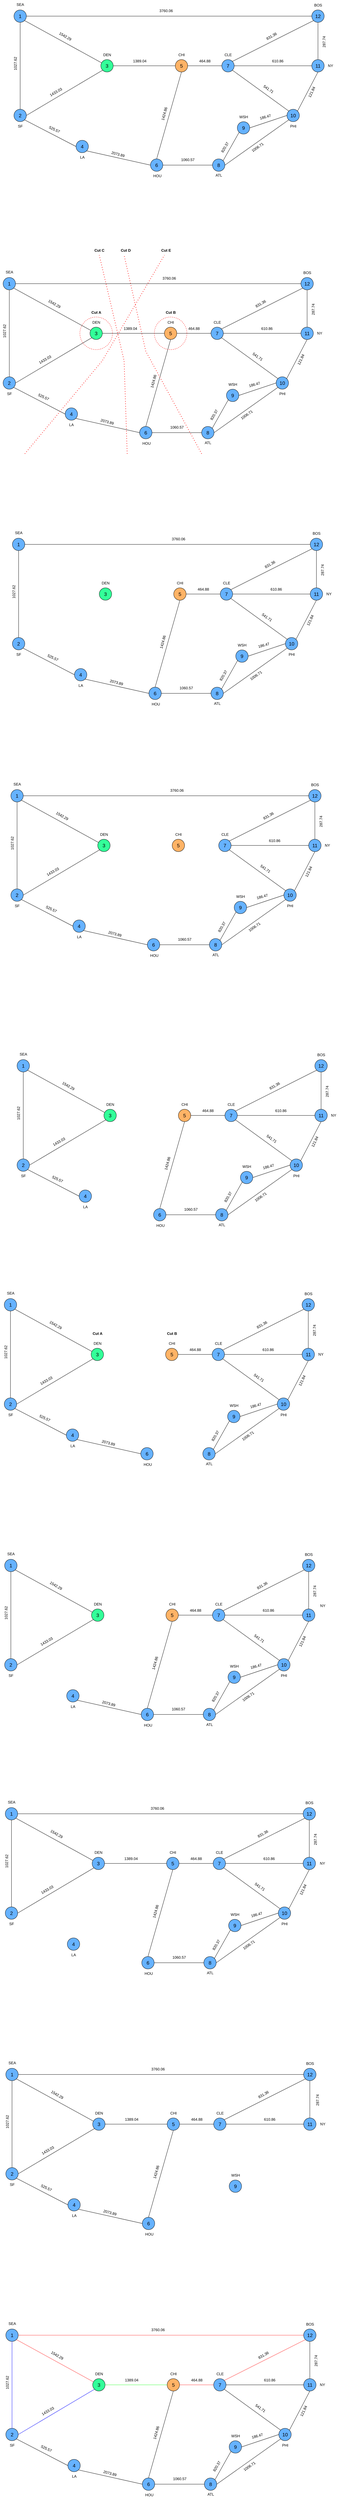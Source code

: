 <mxfile version="22.1.18" type="github">
  <diagram name="Page-1" id="o9Q4rjsFxpSF77I3_r0L">
    <mxGraphModel dx="4012" dy="1637" grid="1" gridSize="10" guides="1" tooltips="1" connect="1" arrows="1" fold="1" page="1" pageScale="1" pageWidth="1169" pageHeight="827" math="0" shadow="0">
      <root>
        <mxCell id="0" />
        <mxCell id="1" parent="0" />
        <mxCell id="TF3HSX-W0WKJXSVS0arP-4" value="1" style="ellipse;whiteSpace=wrap;html=1;fontSize=16;fillColor=#66B2FF;" parent="1" vertex="1">
          <mxGeometry x="-2240" y="-720" width="40" height="40" as="geometry" />
        </mxCell>
        <mxCell id="9W2sHSypaZOzRdrTCwbB-4" value="2" style="ellipse;whiteSpace=wrap;html=1;fontSize=16;fillColor=#66B2FF;" parent="1" vertex="1">
          <mxGeometry x="-2240" y="-400" width="40" height="40" as="geometry" />
        </mxCell>
        <mxCell id="9W2sHSypaZOzRdrTCwbB-5" value="3" style="ellipse;whiteSpace=wrap;html=1;fontSize=16;fillColor=#33FF99;" parent="1" vertex="1">
          <mxGeometry x="-1960" y="-560" width="40" height="40" as="geometry" />
        </mxCell>
        <mxCell id="9W2sHSypaZOzRdrTCwbB-6" value="4" style="ellipse;whiteSpace=wrap;html=1;fontSize=16;fillColor=#66B2FF;" parent="1" vertex="1">
          <mxGeometry x="-2040" y="-300" width="40" height="40" as="geometry" />
        </mxCell>
        <mxCell id="9W2sHSypaZOzRdrTCwbB-8" value="5" style="ellipse;whiteSpace=wrap;html=1;fontSize=16;fillColor=#FFB366;" parent="1" vertex="1">
          <mxGeometry x="-1720" y="-560" width="40" height="40" as="geometry" />
        </mxCell>
        <mxCell id="9W2sHSypaZOzRdrTCwbB-9" value="6" style="ellipse;whiteSpace=wrap;html=1;fontSize=16;fillColor=#66B2FF;" parent="1" vertex="1">
          <mxGeometry x="-1800" y="-240" width="40" height="40" as="geometry" />
        </mxCell>
        <mxCell id="9W2sHSypaZOzRdrTCwbB-10" value="7" style="ellipse;whiteSpace=wrap;html=1;fontSize=16;fillColor=#66B2FF;" parent="1" vertex="1">
          <mxGeometry x="-1570" y="-560" width="40" height="40" as="geometry" />
        </mxCell>
        <mxCell id="9W2sHSypaZOzRdrTCwbB-11" value="8" style="ellipse;whiteSpace=wrap;html=1;fontSize=16;fillColor=#66B2FF;" parent="1" vertex="1">
          <mxGeometry x="-1600" y="-240" width="40" height="40" as="geometry" />
        </mxCell>
        <mxCell id="9W2sHSypaZOzRdrTCwbB-12" value="12" style="ellipse;whiteSpace=wrap;html=1;fontSize=16;fillColor=#66B2FF;" parent="1" vertex="1">
          <mxGeometry x="-1280" y="-720" width="40" height="40" as="geometry" />
        </mxCell>
        <mxCell id="9W2sHSypaZOzRdrTCwbB-13" value="11" style="ellipse;whiteSpace=wrap;html=1;fontSize=16;fillColor=#66B2FF;" parent="1" vertex="1">
          <mxGeometry x="-1280" y="-560" width="40" height="40" as="geometry" />
        </mxCell>
        <mxCell id="9W2sHSypaZOzRdrTCwbB-14" value="9" style="ellipse;whiteSpace=wrap;html=1;fontSize=16;fillColor=#66B2FF;" parent="1" vertex="1">
          <mxGeometry x="-1520" y="-360" width="40" height="40" as="geometry" />
        </mxCell>
        <mxCell id="9W2sHSypaZOzRdrTCwbB-19" value="10" style="ellipse;whiteSpace=wrap;html=1;fontSize=16;fillColor=#66B2FF;" parent="1" vertex="1">
          <mxGeometry x="-1360" y="-400" width="40" height="40" as="geometry" />
        </mxCell>
        <mxCell id="9W2sHSypaZOzRdrTCwbB-33" value="" style="endArrow=none;html=1;rounded=0;entryX=0;entryY=0.5;entryDx=0;entryDy=0;exitX=1;exitY=0.5;exitDx=0;exitDy=0;" parent="1" source="TF3HSX-W0WKJXSVS0arP-4" target="9W2sHSypaZOzRdrTCwbB-12" edge="1">
          <mxGeometry width="50" height="50" relative="1" as="geometry">
            <mxPoint x="-1570" y="-170" as="sourcePoint" />
            <mxPoint x="-1520" y="-220" as="targetPoint" />
          </mxGeometry>
        </mxCell>
        <mxCell id="9W2sHSypaZOzRdrTCwbB-34" value="" style="endArrow=none;html=1;rounded=0;entryX=1;entryY=1;entryDx=0;entryDy=0;" parent="1" source="9W2sHSypaZOzRdrTCwbB-5" target="TF3HSX-W0WKJXSVS0arP-4" edge="1">
          <mxGeometry width="50" height="50" relative="1" as="geometry">
            <mxPoint x="-1910" y="-270" as="sourcePoint" />
            <mxPoint x="-1860" y="-320" as="targetPoint" />
          </mxGeometry>
        </mxCell>
        <mxCell id="9W2sHSypaZOzRdrTCwbB-35" value="" style="endArrow=none;html=1;rounded=0;entryX=0;entryY=1;entryDx=0;entryDy=0;exitX=1;exitY=0.5;exitDx=0;exitDy=0;" parent="1" source="9W2sHSypaZOzRdrTCwbB-4" target="9W2sHSypaZOzRdrTCwbB-5" edge="1">
          <mxGeometry width="50" height="50" relative="1" as="geometry">
            <mxPoint x="-1910" y="-230" as="sourcePoint" />
            <mxPoint x="-1860" y="-280" as="targetPoint" />
          </mxGeometry>
        </mxCell>
        <mxCell id="9W2sHSypaZOzRdrTCwbB-36" value="" style="endArrow=none;html=1;rounded=0;entryX=0.5;entryY=1;entryDx=0;entryDy=0;exitX=0.5;exitY=0;exitDx=0;exitDy=0;" parent="1" source="9W2sHSypaZOzRdrTCwbB-4" target="TF3HSX-W0WKJXSVS0arP-4" edge="1">
          <mxGeometry width="50" height="50" relative="1" as="geometry">
            <mxPoint x="-1910" y="-270" as="sourcePoint" />
            <mxPoint x="-1860" y="-320" as="targetPoint" />
          </mxGeometry>
        </mxCell>
        <mxCell id="9W2sHSypaZOzRdrTCwbB-37" value="" style="endArrow=none;html=1;rounded=0;entryX=1;entryY=0.5;entryDx=0;entryDy=0;exitX=0;exitY=0.5;exitDx=0;exitDy=0;" parent="1" source="9W2sHSypaZOzRdrTCwbB-8" target="9W2sHSypaZOzRdrTCwbB-5" edge="1">
          <mxGeometry width="50" height="50" relative="1" as="geometry">
            <mxPoint x="-1910" y="-230" as="sourcePoint" />
            <mxPoint x="-1860" y="-280" as="targetPoint" />
          </mxGeometry>
        </mxCell>
        <mxCell id="9W2sHSypaZOzRdrTCwbB-38" value="" style="endArrow=none;html=1;rounded=0;exitX=1;exitY=1;exitDx=0;exitDy=0;" parent="1" source="9W2sHSypaZOzRdrTCwbB-4" edge="1">
          <mxGeometry width="50" height="50" relative="1" as="geometry">
            <mxPoint x="-1910" y="-230" as="sourcePoint" />
            <mxPoint x="-2040" y="-280" as="targetPoint" />
          </mxGeometry>
        </mxCell>
        <mxCell id="9W2sHSypaZOzRdrTCwbB-40" value="" style="endArrow=none;html=1;rounded=0;entryX=0;entryY=0.5;entryDx=0;entryDy=0;exitX=1;exitY=0.5;exitDx=0;exitDy=0;" parent="1" source="9W2sHSypaZOzRdrTCwbB-9" target="9W2sHSypaZOzRdrTCwbB-11" edge="1">
          <mxGeometry width="50" height="50" relative="1" as="geometry">
            <mxPoint x="-1720" y="-210" as="sourcePoint" />
            <mxPoint x="-1670" y="-260" as="targetPoint" />
          </mxGeometry>
        </mxCell>
        <mxCell id="9W2sHSypaZOzRdrTCwbB-42" value="" style="endArrow=none;html=1;rounded=0;entryX=0;entryY=0.5;entryDx=0;entryDy=0;exitX=1;exitY=0.5;exitDx=0;exitDy=0;" parent="1" source="9W2sHSypaZOzRdrTCwbB-8" target="9W2sHSypaZOzRdrTCwbB-10" edge="1">
          <mxGeometry width="50" height="50" relative="1" as="geometry">
            <mxPoint x="-1960" y="-300" as="sourcePoint" />
            <mxPoint x="-1910" y="-350" as="targetPoint" />
          </mxGeometry>
        </mxCell>
        <mxCell id="9W2sHSypaZOzRdrTCwbB-43" value="" style="endArrow=none;html=1;rounded=0;entryX=0;entryY=0.5;entryDx=0;entryDy=0;exitX=1;exitY=0.5;exitDx=0;exitDy=0;" parent="1" source="9W2sHSypaZOzRdrTCwbB-14" target="9W2sHSypaZOzRdrTCwbB-19" edge="1">
          <mxGeometry width="50" height="50" relative="1" as="geometry">
            <mxPoint x="-1580" y="-350" as="sourcePoint" />
            <mxPoint x="-1530" y="-400" as="targetPoint" />
          </mxGeometry>
        </mxCell>
        <mxCell id="9W2sHSypaZOzRdrTCwbB-46" value="" style="endArrow=none;html=1;rounded=0;entryX=0;entryY=1;entryDx=0;entryDy=0;exitX=1;exitY=0;exitDx=0;exitDy=0;" parent="1" source="9W2sHSypaZOzRdrTCwbB-10" target="9W2sHSypaZOzRdrTCwbB-12" edge="1">
          <mxGeometry width="50" height="50" relative="1" as="geometry">
            <mxPoint x="-1580" y="-390" as="sourcePoint" />
            <mxPoint x="-1530" y="-440" as="targetPoint" />
          </mxGeometry>
        </mxCell>
        <mxCell id="9W2sHSypaZOzRdrTCwbB-48" value="" style="endArrow=none;html=1;rounded=0;entryX=0;entryY=0.5;entryDx=0;entryDy=0;exitX=1;exitY=0.5;exitDx=0;exitDy=0;" parent="1" source="9W2sHSypaZOzRdrTCwbB-10" target="9W2sHSypaZOzRdrTCwbB-13" edge="1">
          <mxGeometry width="50" height="50" relative="1" as="geometry">
            <mxPoint x="-1580" y="-350" as="sourcePoint" />
            <mxPoint x="-1530" y="-400" as="targetPoint" />
          </mxGeometry>
        </mxCell>
        <mxCell id="9W2sHSypaZOzRdrTCwbB-49" value="" style="endArrow=none;html=1;rounded=0;entryX=0;entryY=0;entryDx=0;entryDy=0;exitX=1;exitY=1;exitDx=0;exitDy=0;" parent="1" source="9W2sHSypaZOzRdrTCwbB-10" target="9W2sHSypaZOzRdrTCwbB-19" edge="1">
          <mxGeometry width="50" height="50" relative="1" as="geometry">
            <mxPoint x="-1580" y="-350" as="sourcePoint" />
            <mxPoint x="-1530" y="-400" as="targetPoint" />
          </mxGeometry>
        </mxCell>
        <mxCell id="9W2sHSypaZOzRdrTCwbB-50" value="" style="endArrow=none;html=1;rounded=0;entryX=0.5;entryY=1;entryDx=0;entryDy=0;exitX=1;exitY=0;exitDx=0;exitDy=0;" parent="1" source="9W2sHSypaZOzRdrTCwbB-19" target="9W2sHSypaZOzRdrTCwbB-13" edge="1">
          <mxGeometry width="50" height="50" relative="1" as="geometry">
            <mxPoint x="-1320" y="-410" as="sourcePoint" />
            <mxPoint x="-1270" y="-460" as="targetPoint" />
          </mxGeometry>
        </mxCell>
        <mxCell id="9W2sHSypaZOzRdrTCwbB-51" value="" style="endArrow=none;html=1;rounded=0;entryX=0;entryY=1;entryDx=0;entryDy=0;exitX=1;exitY=0;exitDx=0;exitDy=0;" parent="1" source="9W2sHSypaZOzRdrTCwbB-11" target="9W2sHSypaZOzRdrTCwbB-14" edge="1">
          <mxGeometry width="50" height="50" relative="1" as="geometry">
            <mxPoint x="-1570" y="-280" as="sourcePoint" />
            <mxPoint x="-1520" y="-330" as="targetPoint" />
          </mxGeometry>
        </mxCell>
        <mxCell id="9W2sHSypaZOzRdrTCwbB-52" value="" style="endArrow=none;html=1;rounded=0;entryX=0;entryY=1;entryDx=0;entryDy=0;exitX=1;exitY=0.5;exitDx=0;exitDy=0;" parent="1" source="9W2sHSypaZOzRdrTCwbB-11" target="9W2sHSypaZOzRdrTCwbB-19" edge="1">
          <mxGeometry width="50" height="50" relative="1" as="geometry">
            <mxPoint x="-1470" y="-220" as="sourcePoint" />
            <mxPoint x="-1420" y="-270" as="targetPoint" />
          </mxGeometry>
        </mxCell>
        <mxCell id="9W2sHSypaZOzRdrTCwbB-53" value="" style="endArrow=none;html=1;rounded=0;entryX=0.5;entryY=1;entryDx=0;entryDy=0;exitX=0.5;exitY=0;exitDx=0;exitDy=0;" parent="1" source="9W2sHSypaZOzRdrTCwbB-13" target="9W2sHSypaZOzRdrTCwbB-12" edge="1">
          <mxGeometry width="50" height="50" relative="1" as="geometry">
            <mxPoint x="-1290" y="-610" as="sourcePoint" />
            <mxPoint x="-1240" y="-660" as="targetPoint" />
          </mxGeometry>
        </mxCell>
        <mxCell id="9W2sHSypaZOzRdrTCwbB-55" value="" style="endArrow=none;html=1;rounded=0;entryX=0.5;entryY=1;entryDx=0;entryDy=0;exitX=0.5;exitY=0;exitDx=0;exitDy=0;" parent="1" source="9W2sHSypaZOzRdrTCwbB-9" target="9W2sHSypaZOzRdrTCwbB-8" edge="1">
          <mxGeometry width="50" height="50" relative="1" as="geometry">
            <mxPoint x="-1780" y="-350" as="sourcePoint" />
            <mxPoint x="-1730" y="-400" as="targetPoint" />
          </mxGeometry>
        </mxCell>
        <mxCell id="9W2sHSypaZOzRdrTCwbB-57" value="SEA" style="text;html=1;align=center;verticalAlign=middle;resizable=0;points=[];autosize=1;strokeColor=none;fillColor=none;" parent="1" vertex="1">
          <mxGeometry x="-2245" y="-752" width="50" height="30" as="geometry" />
        </mxCell>
        <mxCell id="9W2sHSypaZOzRdrTCwbB-58" value="SF" style="text;html=1;align=center;verticalAlign=middle;resizable=0;points=[];autosize=1;strokeColor=none;fillColor=none;" parent="1" vertex="1">
          <mxGeometry x="-2240" y="-360" width="40" height="30" as="geometry" />
        </mxCell>
        <mxCell id="9W2sHSypaZOzRdrTCwbB-59" value="LA" style="text;html=1;align=center;verticalAlign=middle;resizable=0;points=[];autosize=1;strokeColor=none;fillColor=none;" parent="1" vertex="1">
          <mxGeometry x="-2040" y="-260" width="40" height="30" as="geometry" />
        </mxCell>
        <mxCell id="9W2sHSypaZOzRdrTCwbB-60" value="DEN" style="text;html=1;align=center;verticalAlign=middle;resizable=0;points=[];autosize=1;strokeColor=none;fillColor=none;" parent="1" vertex="1">
          <mxGeometry x="-1965" y="-590" width="50" height="30" as="geometry" />
        </mxCell>
        <mxCell id="9W2sHSypaZOzRdrTCwbB-61" value="CHI" style="text;html=1;align=center;verticalAlign=middle;resizable=0;points=[];autosize=1;strokeColor=none;fillColor=none;" parent="1" vertex="1">
          <mxGeometry x="-1720" y="-590" width="40" height="30" as="geometry" />
        </mxCell>
        <mxCell id="9W2sHSypaZOzRdrTCwbB-62" value="CLE" style="text;html=1;align=center;verticalAlign=middle;resizable=0;points=[];autosize=1;strokeColor=none;fillColor=none;" parent="1" vertex="1">
          <mxGeometry x="-1575" y="-590" width="50" height="30" as="geometry" />
        </mxCell>
        <mxCell id="9W2sHSypaZOzRdrTCwbB-63" value="WSH" style="text;html=1;align=center;verticalAlign=middle;resizable=0;points=[];autosize=1;strokeColor=none;fillColor=none;" parent="1" vertex="1">
          <mxGeometry x="-1525" y="-390" width="50" height="30" as="geometry" />
        </mxCell>
        <mxCell id="9W2sHSypaZOzRdrTCwbB-64" value="HOU" style="text;html=1;align=center;verticalAlign=middle;resizable=0;points=[];autosize=1;strokeColor=none;fillColor=none;" parent="1" vertex="1">
          <mxGeometry x="-1803" y="-200" width="50" height="30" as="geometry" />
        </mxCell>
        <mxCell id="9W2sHSypaZOzRdrTCwbB-65" value="ATL" style="text;html=1;align=center;verticalAlign=middle;resizable=0;points=[];autosize=1;strokeColor=none;fillColor=none;" parent="1" vertex="1">
          <mxGeometry x="-1600" y="-202" width="40" height="30" as="geometry" />
        </mxCell>
        <mxCell id="9W2sHSypaZOzRdrTCwbB-66" value="PHI" style="text;html=1;align=center;verticalAlign=middle;resizable=0;points=[];autosize=1;strokeColor=none;fillColor=none;" parent="1" vertex="1">
          <mxGeometry x="-1360" y="-360" width="40" height="30" as="geometry" />
        </mxCell>
        <mxCell id="9W2sHSypaZOzRdrTCwbB-67" value="NY" style="text;html=1;align=center;verticalAlign=middle;resizable=0;points=[];autosize=1;strokeColor=none;fillColor=none;" parent="1" vertex="1">
          <mxGeometry x="-1240" y="-555" width="40" height="30" as="geometry" />
        </mxCell>
        <mxCell id="9W2sHSypaZOzRdrTCwbB-68" value="BOS" style="text;html=1;align=center;verticalAlign=middle;resizable=0;points=[];autosize=1;strokeColor=none;fillColor=none;" parent="1" vertex="1">
          <mxGeometry x="-1285" y="-750" width="50" height="30" as="geometry" />
        </mxCell>
        <mxCell id="9W2sHSypaZOzRdrTCwbB-69" value="1027.62" style="text;html=1;align=center;verticalAlign=middle;resizable=0;points=[];autosize=1;strokeColor=none;fillColor=none;rotation=-90;" parent="1" vertex="1">
          <mxGeometry x="-2270" y="-562" width="70" height="30" as="geometry" />
        </mxCell>
        <mxCell id="9W2sHSypaZOzRdrTCwbB-70" value="1542.29" style="text;html=1;align=center;verticalAlign=middle;resizable=0;points=[];autosize=1;strokeColor=none;fillColor=none;rotation=30;" parent="1" vertex="1">
          <mxGeometry x="-2110" y="-650" width="70" height="30" as="geometry" />
        </mxCell>
        <mxCell id="9W2sHSypaZOzRdrTCwbB-73" value="3760.06" style="text;html=1;align=center;verticalAlign=middle;resizable=0;points=[];autosize=1;strokeColor=none;fillColor=none;" parent="1" vertex="1">
          <mxGeometry x="-1785" y="-732" width="70" height="30" as="geometry" />
        </mxCell>
        <mxCell id="9W2sHSypaZOzRdrTCwbB-74" value="1433.03" style="text;html=1;align=center;verticalAlign=middle;resizable=0;points=[];autosize=1;strokeColor=none;fillColor=none;rotation=-30;" parent="1" vertex="1">
          <mxGeometry x="-2140" y="-470" width="70" height="30" as="geometry" />
        </mxCell>
        <mxCell id="9W2sHSypaZOzRdrTCwbB-75" value="525.57" style="text;html=1;align=center;verticalAlign=middle;resizable=0;points=[];autosize=1;strokeColor=none;fillColor=none;rotation=25;" parent="1" vertex="1">
          <mxGeometry x="-2140" y="-350" width="60" height="30" as="geometry" />
        </mxCell>
        <mxCell id="9W2sHSypaZOzRdrTCwbB-76" value="1389.04" style="text;html=1;align=center;verticalAlign=middle;resizable=0;points=[];autosize=1;strokeColor=none;fillColor=none;" parent="1" vertex="1">
          <mxGeometry x="-1870" y="-570" width="70" height="30" as="geometry" />
        </mxCell>
        <mxCell id="9W2sHSypaZOzRdrTCwbB-77" value="2073.89" style="text;html=1;align=center;verticalAlign=middle;resizable=0;points=[];autosize=1;strokeColor=none;fillColor=none;rotation=15;" parent="1" vertex="1">
          <mxGeometry x="-1940" y="-270" width="70" height="30" as="geometry" />
        </mxCell>
        <mxCell id="9W2sHSypaZOzRdrTCwbB-79" value="1424.86" style="text;html=1;align=center;verticalAlign=middle;resizable=0;points=[];autosize=1;strokeColor=none;fillColor=none;rotation=-75;" parent="1" vertex="1">
          <mxGeometry x="-1790" y="-400" width="70" height="30" as="geometry" />
        </mxCell>
        <mxCell id="9W2sHSypaZOzRdrTCwbB-80" value="464.88" style="text;html=1;align=center;verticalAlign=middle;resizable=0;points=[];autosize=1;strokeColor=none;fillColor=none;" parent="1" vertex="1">
          <mxGeometry x="-1655" y="-570" width="60" height="30" as="geometry" />
        </mxCell>
        <mxCell id="9W2sHSypaZOzRdrTCwbB-82" value="1060.57" style="text;html=1;align=center;verticalAlign=middle;resizable=0;points=[];autosize=1;strokeColor=none;fillColor=none;" parent="1" vertex="1">
          <mxGeometry x="-1715" y="-252" width="70" height="30" as="geometry" />
        </mxCell>
        <mxCell id="9W2sHSypaZOzRdrTCwbB-83" value="541.71" style="text;html=1;align=center;verticalAlign=middle;resizable=0;points=[];autosize=1;strokeColor=none;fillColor=none;rotation=35;" parent="1" vertex="1">
          <mxGeometry x="-1450" y="-480" width="60" height="30" as="geometry" />
        </mxCell>
        <mxCell id="9W2sHSypaZOzRdrTCwbB-85" value="610.86" style="text;html=1;align=center;verticalAlign=middle;resizable=0;points=[];autosize=1;strokeColor=none;fillColor=none;" parent="1" vertex="1">
          <mxGeometry x="-1420" y="-570" width="60" height="30" as="geometry" />
        </mxCell>
        <mxCell id="9W2sHSypaZOzRdrTCwbB-86" value="831.36" style="text;html=1;align=center;verticalAlign=middle;resizable=0;points=[];autosize=1;strokeColor=none;fillColor=none;rotation=-30;" parent="1" vertex="1">
          <mxGeometry x="-1440" y="-650" width="60" height="30" as="geometry" />
        </mxCell>
        <mxCell id="9W2sHSypaZOzRdrTCwbB-87" value="287.74" style="text;html=1;align=center;verticalAlign=middle;resizable=0;points=[];autosize=1;strokeColor=none;fillColor=none;rotation=-90;" parent="1" vertex="1">
          <mxGeometry x="-1270" y="-632" width="60" height="30" as="geometry" />
        </mxCell>
        <mxCell id="9W2sHSypaZOzRdrTCwbB-88" value="121.84" style="text;html=1;align=center;verticalAlign=middle;resizable=0;points=[];autosize=1;strokeColor=none;fillColor=none;rotation=-65;" parent="1" vertex="1">
          <mxGeometry x="-1310" y="-470" width="60" height="30" as="geometry" />
        </mxCell>
        <mxCell id="9W2sHSypaZOzRdrTCwbB-89" value="186.47" style="text;html=1;align=center;verticalAlign=middle;resizable=0;points=[];autosize=1;strokeColor=none;fillColor=none;rotation=-15;" parent="1" vertex="1">
          <mxGeometry x="-1460" y="-390" width="60" height="30" as="geometry" />
        </mxCell>
        <mxCell id="9W2sHSypaZOzRdrTCwbB-90" value="820.37" style="text;html=1;align=center;verticalAlign=middle;resizable=0;points=[];autosize=1;strokeColor=none;fillColor=none;rotation=-60;" parent="1" vertex="1">
          <mxGeometry x="-1590" y="-292" width="60" height="30" as="geometry" />
        </mxCell>
        <mxCell id="9W2sHSypaZOzRdrTCwbB-91" value="1006.71" style="text;html=1;align=center;verticalAlign=middle;resizable=0;points=[];autosize=1;strokeColor=none;fillColor=none;rotation=-35;" parent="1" vertex="1">
          <mxGeometry x="-1490" y="-292" width="70" height="30" as="geometry" />
        </mxCell>
        <mxCell id="9W2sHSypaZOzRdrTCwbB-94" value="" style="endArrow=none;html=1;rounded=0;entryX=1;entryY=1;entryDx=0;entryDy=0;exitX=0;exitY=0.5;exitDx=0;exitDy=0;" parent="1" source="9W2sHSypaZOzRdrTCwbB-9" target="9W2sHSypaZOzRdrTCwbB-6" edge="1">
          <mxGeometry width="50" height="50" relative="1" as="geometry">
            <mxPoint x="-1980" y="-190" as="sourcePoint" />
            <mxPoint x="-1930" y="-240" as="targetPoint" />
          </mxGeometry>
        </mxCell>
        <mxCell id="uhkUdCVJo9mCVgTDYQQM-1" value="1" style="ellipse;whiteSpace=wrap;html=1;fontSize=16;fillColor=#66B2FF;" parent="1" vertex="1">
          <mxGeometry x="-2275" y="142" width="40" height="40" as="geometry" />
        </mxCell>
        <mxCell id="uhkUdCVJo9mCVgTDYQQM-2" value="2" style="ellipse;whiteSpace=wrap;html=1;fontSize=16;fillColor=#66B2FF;" parent="1" vertex="1">
          <mxGeometry x="-2275" y="462" width="40" height="40" as="geometry" />
        </mxCell>
        <mxCell id="uhkUdCVJo9mCVgTDYQQM-3" value="3" style="ellipse;whiteSpace=wrap;html=1;fontSize=16;fillColor=#33FF99;" parent="1" vertex="1">
          <mxGeometry x="-1995" y="302" width="40" height="40" as="geometry" />
        </mxCell>
        <mxCell id="uhkUdCVJo9mCVgTDYQQM-4" value="4" style="ellipse;whiteSpace=wrap;html=1;fontSize=16;fillColor=#66B2FF;" parent="1" vertex="1">
          <mxGeometry x="-2075" y="562" width="40" height="40" as="geometry" />
        </mxCell>
        <mxCell id="uhkUdCVJo9mCVgTDYQQM-5" value="5" style="ellipse;whiteSpace=wrap;html=1;fontSize=16;fillColor=#FFB366;" parent="1" vertex="1">
          <mxGeometry x="-1755" y="302" width="40" height="40" as="geometry" />
        </mxCell>
        <mxCell id="uhkUdCVJo9mCVgTDYQQM-6" value="6" style="ellipse;whiteSpace=wrap;html=1;fontSize=16;fillColor=#66B2FF;" parent="1" vertex="1">
          <mxGeometry x="-1835" y="622" width="40" height="40" as="geometry" />
        </mxCell>
        <mxCell id="uhkUdCVJo9mCVgTDYQQM-7" value="7" style="ellipse;whiteSpace=wrap;html=1;fontSize=16;fillColor=#66B2FF;" parent="1" vertex="1">
          <mxGeometry x="-1605" y="302" width="40" height="40" as="geometry" />
        </mxCell>
        <mxCell id="uhkUdCVJo9mCVgTDYQQM-8" value="8" style="ellipse;whiteSpace=wrap;html=1;fontSize=16;fillColor=#66B2FF;" parent="1" vertex="1">
          <mxGeometry x="-1635" y="622" width="40" height="40" as="geometry" />
        </mxCell>
        <mxCell id="uhkUdCVJo9mCVgTDYQQM-9" value="12" style="ellipse;whiteSpace=wrap;html=1;fontSize=16;fillColor=#66B2FF;" parent="1" vertex="1">
          <mxGeometry x="-1315" y="142" width="40" height="40" as="geometry" />
        </mxCell>
        <mxCell id="uhkUdCVJo9mCVgTDYQQM-10" value="11" style="ellipse;whiteSpace=wrap;html=1;fontSize=16;fillColor=#66B2FF;" parent="1" vertex="1">
          <mxGeometry x="-1315" y="302" width="40" height="40" as="geometry" />
        </mxCell>
        <mxCell id="uhkUdCVJo9mCVgTDYQQM-11" value="9" style="ellipse;whiteSpace=wrap;html=1;fontSize=16;fillColor=#66B2FF;" parent="1" vertex="1">
          <mxGeometry x="-1555" y="502" width="40" height="40" as="geometry" />
        </mxCell>
        <mxCell id="uhkUdCVJo9mCVgTDYQQM-12" value="10" style="ellipse;whiteSpace=wrap;html=1;fontSize=16;fillColor=#66B2FF;" parent="1" vertex="1">
          <mxGeometry x="-1395" y="462" width="40" height="40" as="geometry" />
        </mxCell>
        <mxCell id="uhkUdCVJo9mCVgTDYQQM-13" value="" style="endArrow=none;html=1;rounded=0;entryX=0;entryY=0.5;entryDx=0;entryDy=0;exitX=1;exitY=0.5;exitDx=0;exitDy=0;" parent="1" source="uhkUdCVJo9mCVgTDYQQM-1" target="uhkUdCVJo9mCVgTDYQQM-9" edge="1">
          <mxGeometry width="50" height="50" relative="1" as="geometry">
            <mxPoint x="-1605" y="692" as="sourcePoint" />
            <mxPoint x="-1555" y="642" as="targetPoint" />
          </mxGeometry>
        </mxCell>
        <mxCell id="uhkUdCVJo9mCVgTDYQQM-14" value="" style="endArrow=none;html=1;rounded=0;entryX=1;entryY=1;entryDx=0;entryDy=0;" parent="1" source="uhkUdCVJo9mCVgTDYQQM-3" target="uhkUdCVJo9mCVgTDYQQM-1" edge="1">
          <mxGeometry width="50" height="50" relative="1" as="geometry">
            <mxPoint x="-1945" y="592" as="sourcePoint" />
            <mxPoint x="-1895" y="542" as="targetPoint" />
          </mxGeometry>
        </mxCell>
        <mxCell id="uhkUdCVJo9mCVgTDYQQM-15" value="" style="endArrow=none;html=1;rounded=0;entryX=0;entryY=1;entryDx=0;entryDy=0;exitX=1;exitY=0.5;exitDx=0;exitDy=0;" parent="1" source="uhkUdCVJo9mCVgTDYQQM-2" target="uhkUdCVJo9mCVgTDYQQM-3" edge="1">
          <mxGeometry width="50" height="50" relative="1" as="geometry">
            <mxPoint x="-1945" y="632" as="sourcePoint" />
            <mxPoint x="-1895" y="582" as="targetPoint" />
          </mxGeometry>
        </mxCell>
        <mxCell id="uhkUdCVJo9mCVgTDYQQM-16" value="" style="endArrow=none;html=1;rounded=0;entryX=0.5;entryY=1;entryDx=0;entryDy=0;exitX=0.5;exitY=0;exitDx=0;exitDy=0;" parent="1" source="uhkUdCVJo9mCVgTDYQQM-2" target="uhkUdCVJo9mCVgTDYQQM-1" edge="1">
          <mxGeometry width="50" height="50" relative="1" as="geometry">
            <mxPoint x="-1945" y="592" as="sourcePoint" />
            <mxPoint x="-1895" y="542" as="targetPoint" />
          </mxGeometry>
        </mxCell>
        <mxCell id="uhkUdCVJo9mCVgTDYQQM-17" value="" style="endArrow=none;html=1;rounded=0;entryX=1;entryY=0.5;entryDx=0;entryDy=0;exitX=0;exitY=0.5;exitDx=0;exitDy=0;" parent="1" source="uhkUdCVJo9mCVgTDYQQM-5" target="uhkUdCVJo9mCVgTDYQQM-3" edge="1">
          <mxGeometry width="50" height="50" relative="1" as="geometry">
            <mxPoint x="-1945" y="632" as="sourcePoint" />
            <mxPoint x="-1895" y="582" as="targetPoint" />
          </mxGeometry>
        </mxCell>
        <mxCell id="uhkUdCVJo9mCVgTDYQQM-18" value="" style="endArrow=none;html=1;rounded=0;exitX=1;exitY=1;exitDx=0;exitDy=0;" parent="1" source="uhkUdCVJo9mCVgTDYQQM-2" edge="1">
          <mxGeometry width="50" height="50" relative="1" as="geometry">
            <mxPoint x="-1945" y="632" as="sourcePoint" />
            <mxPoint x="-2075" y="582" as="targetPoint" />
          </mxGeometry>
        </mxCell>
        <mxCell id="uhkUdCVJo9mCVgTDYQQM-19" value="" style="endArrow=none;html=1;rounded=0;entryX=0;entryY=0.5;entryDx=0;entryDy=0;exitX=1;exitY=0.5;exitDx=0;exitDy=0;" parent="1" source="uhkUdCVJo9mCVgTDYQQM-6" target="uhkUdCVJo9mCVgTDYQQM-8" edge="1">
          <mxGeometry width="50" height="50" relative="1" as="geometry">
            <mxPoint x="-1755" y="652" as="sourcePoint" />
            <mxPoint x="-1705" y="602" as="targetPoint" />
          </mxGeometry>
        </mxCell>
        <mxCell id="uhkUdCVJo9mCVgTDYQQM-20" value="" style="endArrow=none;html=1;rounded=0;entryX=0;entryY=0.5;entryDx=0;entryDy=0;exitX=1;exitY=0.5;exitDx=0;exitDy=0;" parent="1" source="uhkUdCVJo9mCVgTDYQQM-5" target="uhkUdCVJo9mCVgTDYQQM-7" edge="1">
          <mxGeometry width="50" height="50" relative="1" as="geometry">
            <mxPoint x="-1995" y="562" as="sourcePoint" />
            <mxPoint x="-1945" y="512" as="targetPoint" />
          </mxGeometry>
        </mxCell>
        <mxCell id="uhkUdCVJo9mCVgTDYQQM-21" value="" style="endArrow=none;html=1;rounded=0;entryX=0;entryY=0.5;entryDx=0;entryDy=0;exitX=1;exitY=0.5;exitDx=0;exitDy=0;" parent="1" source="uhkUdCVJo9mCVgTDYQQM-11" target="uhkUdCVJo9mCVgTDYQQM-12" edge="1">
          <mxGeometry width="50" height="50" relative="1" as="geometry">
            <mxPoint x="-1615" y="512" as="sourcePoint" />
            <mxPoint x="-1565" y="462" as="targetPoint" />
          </mxGeometry>
        </mxCell>
        <mxCell id="uhkUdCVJo9mCVgTDYQQM-22" value="" style="endArrow=none;html=1;rounded=0;entryX=0;entryY=1;entryDx=0;entryDy=0;exitX=1;exitY=0;exitDx=0;exitDy=0;" parent="1" source="uhkUdCVJo9mCVgTDYQQM-7" target="uhkUdCVJo9mCVgTDYQQM-9" edge="1">
          <mxGeometry width="50" height="50" relative="1" as="geometry">
            <mxPoint x="-1615" y="472" as="sourcePoint" />
            <mxPoint x="-1565" y="422" as="targetPoint" />
          </mxGeometry>
        </mxCell>
        <mxCell id="uhkUdCVJo9mCVgTDYQQM-23" value="" style="endArrow=none;html=1;rounded=0;entryX=0;entryY=0.5;entryDx=0;entryDy=0;exitX=1;exitY=0.5;exitDx=0;exitDy=0;" parent="1" source="uhkUdCVJo9mCVgTDYQQM-7" target="uhkUdCVJo9mCVgTDYQQM-10" edge="1">
          <mxGeometry width="50" height="50" relative="1" as="geometry">
            <mxPoint x="-1615" y="512" as="sourcePoint" />
            <mxPoint x="-1565" y="462" as="targetPoint" />
          </mxGeometry>
        </mxCell>
        <mxCell id="uhkUdCVJo9mCVgTDYQQM-24" value="" style="endArrow=none;html=1;rounded=0;entryX=0;entryY=0;entryDx=0;entryDy=0;exitX=1;exitY=1;exitDx=0;exitDy=0;" parent="1" source="uhkUdCVJo9mCVgTDYQQM-7" target="uhkUdCVJo9mCVgTDYQQM-12" edge="1">
          <mxGeometry width="50" height="50" relative="1" as="geometry">
            <mxPoint x="-1615" y="512" as="sourcePoint" />
            <mxPoint x="-1565" y="462" as="targetPoint" />
          </mxGeometry>
        </mxCell>
        <mxCell id="uhkUdCVJo9mCVgTDYQQM-25" value="" style="endArrow=none;html=1;rounded=0;entryX=0.5;entryY=1;entryDx=0;entryDy=0;exitX=1;exitY=0;exitDx=0;exitDy=0;" parent="1" source="uhkUdCVJo9mCVgTDYQQM-12" target="uhkUdCVJo9mCVgTDYQQM-10" edge="1">
          <mxGeometry width="50" height="50" relative="1" as="geometry">
            <mxPoint x="-1355" y="452" as="sourcePoint" />
            <mxPoint x="-1305" y="402" as="targetPoint" />
          </mxGeometry>
        </mxCell>
        <mxCell id="uhkUdCVJo9mCVgTDYQQM-26" value="" style="endArrow=none;html=1;rounded=0;entryX=0;entryY=1;entryDx=0;entryDy=0;exitX=1;exitY=0;exitDx=0;exitDy=0;" parent="1" source="uhkUdCVJo9mCVgTDYQQM-8" target="uhkUdCVJo9mCVgTDYQQM-11" edge="1">
          <mxGeometry width="50" height="50" relative="1" as="geometry">
            <mxPoint x="-1605" y="582" as="sourcePoint" />
            <mxPoint x="-1555" y="532" as="targetPoint" />
          </mxGeometry>
        </mxCell>
        <mxCell id="uhkUdCVJo9mCVgTDYQQM-27" value="" style="endArrow=none;html=1;rounded=0;entryX=0;entryY=1;entryDx=0;entryDy=0;exitX=1;exitY=0.5;exitDx=0;exitDy=0;" parent="1" source="uhkUdCVJo9mCVgTDYQQM-8" target="uhkUdCVJo9mCVgTDYQQM-12" edge="1">
          <mxGeometry width="50" height="50" relative="1" as="geometry">
            <mxPoint x="-1505" y="642" as="sourcePoint" />
            <mxPoint x="-1455" y="592" as="targetPoint" />
          </mxGeometry>
        </mxCell>
        <mxCell id="uhkUdCVJo9mCVgTDYQQM-28" value="" style="endArrow=none;html=1;rounded=0;entryX=0.5;entryY=1;entryDx=0;entryDy=0;exitX=0.5;exitY=0;exitDx=0;exitDy=0;" parent="1" source="uhkUdCVJo9mCVgTDYQQM-10" target="uhkUdCVJo9mCVgTDYQQM-9" edge="1">
          <mxGeometry width="50" height="50" relative="1" as="geometry">
            <mxPoint x="-1325" y="252" as="sourcePoint" />
            <mxPoint x="-1275" y="202" as="targetPoint" />
          </mxGeometry>
        </mxCell>
        <mxCell id="uhkUdCVJo9mCVgTDYQQM-29" value="" style="endArrow=none;html=1;rounded=0;entryX=0.5;entryY=1;entryDx=0;entryDy=0;exitX=0.5;exitY=0;exitDx=0;exitDy=0;" parent="1" source="uhkUdCVJo9mCVgTDYQQM-6" target="uhkUdCVJo9mCVgTDYQQM-5" edge="1">
          <mxGeometry width="50" height="50" relative="1" as="geometry">
            <mxPoint x="-1815" y="512" as="sourcePoint" />
            <mxPoint x="-1765" y="462" as="targetPoint" />
          </mxGeometry>
        </mxCell>
        <mxCell id="uhkUdCVJo9mCVgTDYQQM-30" value="SEA" style="text;html=1;align=center;verticalAlign=middle;resizable=0;points=[];autosize=1;strokeColor=none;fillColor=none;" parent="1" vertex="1">
          <mxGeometry x="-2280" y="110" width="50" height="30" as="geometry" />
        </mxCell>
        <mxCell id="uhkUdCVJo9mCVgTDYQQM-31" value="SF" style="text;html=1;align=center;verticalAlign=middle;resizable=0;points=[];autosize=1;strokeColor=none;fillColor=none;" parent="1" vertex="1">
          <mxGeometry x="-2275" y="502" width="40" height="30" as="geometry" />
        </mxCell>
        <mxCell id="uhkUdCVJo9mCVgTDYQQM-32" value="LA" style="text;html=1;align=center;verticalAlign=middle;resizable=0;points=[];autosize=1;strokeColor=none;fillColor=none;" parent="1" vertex="1">
          <mxGeometry x="-2075" y="602" width="40" height="30" as="geometry" />
        </mxCell>
        <mxCell id="uhkUdCVJo9mCVgTDYQQM-33" value="DEN" style="text;html=1;align=center;verticalAlign=middle;resizable=0;points=[];autosize=1;strokeColor=none;fillColor=none;" parent="1" vertex="1">
          <mxGeometry x="-2000" y="272" width="50" height="30" as="geometry" />
        </mxCell>
        <mxCell id="uhkUdCVJo9mCVgTDYQQM-34" value="CHI" style="text;html=1;align=center;verticalAlign=middle;resizable=0;points=[];autosize=1;strokeColor=none;fillColor=none;" parent="1" vertex="1">
          <mxGeometry x="-1755" y="272" width="40" height="30" as="geometry" />
        </mxCell>
        <mxCell id="uhkUdCVJo9mCVgTDYQQM-35" value="CLE" style="text;html=1;align=center;verticalAlign=middle;resizable=0;points=[];autosize=1;strokeColor=none;fillColor=none;" parent="1" vertex="1">
          <mxGeometry x="-1610" y="272" width="50" height="30" as="geometry" />
        </mxCell>
        <mxCell id="uhkUdCVJo9mCVgTDYQQM-36" value="WSH" style="text;html=1;align=center;verticalAlign=middle;resizable=0;points=[];autosize=1;strokeColor=none;fillColor=none;" parent="1" vertex="1">
          <mxGeometry x="-1560" y="472" width="50" height="30" as="geometry" />
        </mxCell>
        <mxCell id="uhkUdCVJo9mCVgTDYQQM-37" value="HOU" style="text;html=1;align=center;verticalAlign=middle;resizable=0;points=[];autosize=1;strokeColor=none;fillColor=none;" parent="1" vertex="1">
          <mxGeometry x="-1838" y="662" width="50" height="30" as="geometry" />
        </mxCell>
        <mxCell id="uhkUdCVJo9mCVgTDYQQM-38" value="ATL" style="text;html=1;align=center;verticalAlign=middle;resizable=0;points=[];autosize=1;strokeColor=none;fillColor=none;" parent="1" vertex="1">
          <mxGeometry x="-1635" y="660" width="40" height="30" as="geometry" />
        </mxCell>
        <mxCell id="uhkUdCVJo9mCVgTDYQQM-39" value="PHI" style="text;html=1;align=center;verticalAlign=middle;resizable=0;points=[];autosize=1;strokeColor=none;fillColor=none;" parent="1" vertex="1">
          <mxGeometry x="-1395" y="502" width="40" height="30" as="geometry" />
        </mxCell>
        <mxCell id="uhkUdCVJo9mCVgTDYQQM-40" value="NY" style="text;html=1;align=center;verticalAlign=middle;resizable=0;points=[];autosize=1;strokeColor=none;fillColor=none;" parent="1" vertex="1">
          <mxGeometry x="-1275" y="307" width="40" height="30" as="geometry" />
        </mxCell>
        <mxCell id="uhkUdCVJo9mCVgTDYQQM-41" value="BOS" style="text;html=1;align=center;verticalAlign=middle;resizable=0;points=[];autosize=1;strokeColor=none;fillColor=none;" parent="1" vertex="1">
          <mxGeometry x="-1320" y="112" width="50" height="30" as="geometry" />
        </mxCell>
        <mxCell id="uhkUdCVJo9mCVgTDYQQM-42" value="1027.62" style="text;html=1;align=center;verticalAlign=middle;resizable=0;points=[];autosize=1;strokeColor=none;fillColor=none;rotation=-90;" parent="1" vertex="1">
          <mxGeometry x="-2305" y="300" width="70" height="30" as="geometry" />
        </mxCell>
        <mxCell id="uhkUdCVJo9mCVgTDYQQM-43" value="1542.29" style="text;html=1;align=center;verticalAlign=middle;resizable=0;points=[];autosize=1;strokeColor=none;fillColor=none;rotation=30;" parent="1" vertex="1">
          <mxGeometry x="-2145" y="212" width="70" height="30" as="geometry" />
        </mxCell>
        <mxCell id="uhkUdCVJo9mCVgTDYQQM-44" value="3760.06" style="text;html=1;align=center;verticalAlign=middle;resizable=0;points=[];autosize=1;strokeColor=none;fillColor=none;" parent="1" vertex="1">
          <mxGeometry x="-1775" y="130" width="70" height="30" as="geometry" />
        </mxCell>
        <mxCell id="uhkUdCVJo9mCVgTDYQQM-45" value="1433.03" style="text;html=1;align=center;verticalAlign=middle;resizable=0;points=[];autosize=1;strokeColor=none;fillColor=none;rotation=-30;" parent="1" vertex="1">
          <mxGeometry x="-2175" y="392" width="70" height="30" as="geometry" />
        </mxCell>
        <mxCell id="uhkUdCVJo9mCVgTDYQQM-46" value="525.57" style="text;html=1;align=center;verticalAlign=middle;resizable=0;points=[];autosize=1;strokeColor=none;fillColor=none;rotation=25;" parent="1" vertex="1">
          <mxGeometry x="-2175" y="512" width="60" height="30" as="geometry" />
        </mxCell>
        <mxCell id="uhkUdCVJo9mCVgTDYQQM-47" value="1389.04" style="text;html=1;align=center;verticalAlign=middle;resizable=0;points=[];autosize=1;strokeColor=none;fillColor=none;" parent="1" vertex="1">
          <mxGeometry x="-1900" y="292" width="70" height="30" as="geometry" />
        </mxCell>
        <mxCell id="uhkUdCVJo9mCVgTDYQQM-48" value="2073.89" style="text;html=1;align=center;verticalAlign=middle;resizable=0;points=[];autosize=1;strokeColor=none;fillColor=none;rotation=15;" parent="1" vertex="1">
          <mxGeometry x="-1975" y="592" width="70" height="30" as="geometry" />
        </mxCell>
        <mxCell id="uhkUdCVJo9mCVgTDYQQM-49" value="1424.86" style="text;html=1;align=center;verticalAlign=middle;resizable=0;points=[];autosize=1;strokeColor=none;fillColor=none;rotation=-75;" parent="1" vertex="1">
          <mxGeometry x="-1825" y="462" width="70" height="30" as="geometry" />
        </mxCell>
        <mxCell id="uhkUdCVJo9mCVgTDYQQM-50" value="464.88" style="text;html=1;align=center;verticalAlign=middle;resizable=0;points=[];autosize=1;strokeColor=none;fillColor=none;" parent="1" vertex="1">
          <mxGeometry x="-1690" y="292" width="60" height="30" as="geometry" />
        </mxCell>
        <mxCell id="uhkUdCVJo9mCVgTDYQQM-51" value="1060.57" style="text;html=1;align=center;verticalAlign=middle;resizable=0;points=[];autosize=1;strokeColor=none;fillColor=none;" parent="1" vertex="1">
          <mxGeometry x="-1750" y="610" width="70" height="30" as="geometry" />
        </mxCell>
        <mxCell id="uhkUdCVJo9mCVgTDYQQM-52" value="541.71" style="text;html=1;align=center;verticalAlign=middle;resizable=0;points=[];autosize=1;strokeColor=none;fillColor=none;rotation=35;" parent="1" vertex="1">
          <mxGeometry x="-1485" y="382" width="60" height="30" as="geometry" />
        </mxCell>
        <mxCell id="uhkUdCVJo9mCVgTDYQQM-53" value="610.86" style="text;html=1;align=center;verticalAlign=middle;resizable=0;points=[];autosize=1;strokeColor=none;fillColor=none;" parent="1" vertex="1">
          <mxGeometry x="-1455" y="292" width="60" height="30" as="geometry" />
        </mxCell>
        <mxCell id="uhkUdCVJo9mCVgTDYQQM-54" value="831.36" style="text;html=1;align=center;verticalAlign=middle;resizable=0;points=[];autosize=1;strokeColor=none;fillColor=none;rotation=-30;" parent="1" vertex="1">
          <mxGeometry x="-1475" y="212" width="60" height="30" as="geometry" />
        </mxCell>
        <mxCell id="uhkUdCVJo9mCVgTDYQQM-55" value="287.74" style="text;html=1;align=center;verticalAlign=middle;resizable=0;points=[];autosize=1;strokeColor=none;fillColor=none;rotation=-90;" parent="1" vertex="1">
          <mxGeometry x="-1305" y="230" width="60" height="30" as="geometry" />
        </mxCell>
        <mxCell id="uhkUdCVJo9mCVgTDYQQM-56" value="121.84" style="text;html=1;align=center;verticalAlign=middle;resizable=0;points=[];autosize=1;strokeColor=none;fillColor=none;rotation=-65;" parent="1" vertex="1">
          <mxGeometry x="-1345" y="392" width="60" height="30" as="geometry" />
        </mxCell>
        <mxCell id="uhkUdCVJo9mCVgTDYQQM-57" value="186.47" style="text;html=1;align=center;verticalAlign=middle;resizable=0;points=[];autosize=1;strokeColor=none;fillColor=none;rotation=-15;" parent="1" vertex="1">
          <mxGeometry x="-1495" y="472" width="60" height="30" as="geometry" />
        </mxCell>
        <mxCell id="uhkUdCVJo9mCVgTDYQQM-58" value="820.37" style="text;html=1;align=center;verticalAlign=middle;resizable=0;points=[];autosize=1;strokeColor=none;fillColor=none;rotation=-60;" parent="1" vertex="1">
          <mxGeometry x="-1625" y="570" width="60" height="30" as="geometry" />
        </mxCell>
        <mxCell id="uhkUdCVJo9mCVgTDYQQM-59" value="1006.71" style="text;html=1;align=center;verticalAlign=middle;resizable=0;points=[];autosize=1;strokeColor=none;fillColor=none;rotation=-35;" parent="1" vertex="1">
          <mxGeometry x="-1525" y="570" width="70" height="30" as="geometry" />
        </mxCell>
        <mxCell id="uhkUdCVJo9mCVgTDYQQM-60" value="" style="endArrow=none;html=1;rounded=0;entryX=1;entryY=1;entryDx=0;entryDy=0;exitX=0;exitY=0.5;exitDx=0;exitDy=0;" parent="1" source="uhkUdCVJo9mCVgTDYQQM-6" target="uhkUdCVJo9mCVgTDYQQM-4" edge="1">
          <mxGeometry width="50" height="50" relative="1" as="geometry">
            <mxPoint x="-2015" y="672" as="sourcePoint" />
            <mxPoint x="-1965" y="622" as="targetPoint" />
          </mxGeometry>
        </mxCell>
        <mxCell id="uhkUdCVJo9mCVgTDYQQM-64" value="" style="ellipse;whiteSpace=wrap;html=1;aspect=fixed;fillColor=none;dashed=1;strokeColor=#FF0000;" parent="1" vertex="1">
          <mxGeometry x="-1787.5" y="269.5" width="105" height="105" as="geometry" />
        </mxCell>
        <mxCell id="uhkUdCVJo9mCVgTDYQQM-70" value="" style="ellipse;whiteSpace=wrap;html=1;aspect=fixed;fillColor=none;dashed=1;strokeColor=#FF0000;" parent="1" vertex="1">
          <mxGeometry x="-2027.5" y="269.5" width="105" height="105" as="geometry" />
        </mxCell>
        <mxCell id="uhkUdCVJo9mCVgTDYQQM-71" value="" style="endArrow=none;dashed=1;html=1;dashPattern=1 3;strokeWidth=2;rounded=0;strokeColor=#FF0000;" parent="1" edge="1">
          <mxGeometry width="50" height="50" relative="1" as="geometry">
            <mxPoint x="-1635" y="710" as="sourcePoint" />
            <mxPoint x="-1885" y="70" as="targetPoint" />
            <Array as="points">
              <mxPoint x="-1815" y="380" />
            </Array>
          </mxGeometry>
        </mxCell>
        <mxCell id="uhkUdCVJo9mCVgTDYQQM-72" value="" style="endArrow=none;dashed=1;html=1;dashPattern=1 3;strokeWidth=2;rounded=0;strokeColor=#FF0000;" parent="1" edge="1">
          <mxGeometry width="50" height="50" relative="1" as="geometry">
            <mxPoint x="-1875" y="710" as="sourcePoint" />
            <mxPoint x="-1965" y="70" as="targetPoint" />
            <Array as="points">
              <mxPoint x="-1885" y="410" />
            </Array>
          </mxGeometry>
        </mxCell>
        <mxCell id="uhkUdCVJo9mCVgTDYQQM-76" value="" style="endArrow=none;dashed=1;html=1;dashPattern=1 3;strokeWidth=2;rounded=0;strokeColor=#FF0000;" parent="1" edge="1">
          <mxGeometry width="50" height="50" relative="1" as="geometry">
            <mxPoint x="-2205" y="710" as="sourcePoint" />
            <mxPoint x="-1755" y="70" as="targetPoint" />
            <Array as="points">
              <mxPoint x="-1955" y="410" />
            </Array>
          </mxGeometry>
        </mxCell>
        <mxCell id="uhkUdCVJo9mCVgTDYQQM-78" value="&lt;b&gt;Cut A&lt;/b&gt;" style="text;html=1;align=center;verticalAlign=middle;resizable=0;points=[];autosize=1;strokeColor=none;fillColor=none;" parent="1" vertex="1">
          <mxGeometry x="-2005" y="239.5" width="60" height="30" as="geometry" />
        </mxCell>
        <mxCell id="uhkUdCVJo9mCVgTDYQQM-79" value="&lt;b&gt;Cut B&lt;/b&gt;" style="text;html=1;align=center;verticalAlign=middle;resizable=0;points=[];autosize=1;strokeColor=none;fillColor=none;" parent="1" vertex="1">
          <mxGeometry x="-1765" y="239.5" width="60" height="30" as="geometry" />
        </mxCell>
        <mxCell id="uhkUdCVJo9mCVgTDYQQM-80" value="&lt;b&gt;Cut C&lt;/b&gt;" style="text;html=1;align=center;verticalAlign=middle;resizable=0;points=[];autosize=1;strokeColor=none;fillColor=none;" parent="1" vertex="1">
          <mxGeometry x="-1995" y="40" width="60" height="30" as="geometry" />
        </mxCell>
        <mxCell id="uhkUdCVJo9mCVgTDYQQM-81" value="&lt;b&gt;Cut E&lt;/b&gt;" style="text;html=1;align=center;verticalAlign=middle;resizable=0;points=[];autosize=1;strokeColor=none;fillColor=none;" parent="1" vertex="1">
          <mxGeometry x="-1775" y="40" width="50" height="30" as="geometry" />
        </mxCell>
        <mxCell id="uhkUdCVJo9mCVgTDYQQM-82" value="&lt;b&gt;Cut D&lt;/b&gt;" style="text;html=1;align=center;verticalAlign=middle;resizable=0;points=[];autosize=1;strokeColor=none;fillColor=none;" parent="1" vertex="1">
          <mxGeometry x="-1910" y="40" width="60" height="30" as="geometry" />
        </mxCell>
        <mxCell id="wNBcs7ieNbFM31kwdQ4J-70" value="1" style="ellipse;whiteSpace=wrap;html=1;fontSize=16;fillColor=#66B2FF;" parent="1" vertex="1">
          <mxGeometry x="-2245" y="982" width="40" height="40" as="geometry" />
        </mxCell>
        <mxCell id="wNBcs7ieNbFM31kwdQ4J-71" value="2" style="ellipse;whiteSpace=wrap;html=1;fontSize=16;fillColor=#66B2FF;" parent="1" vertex="1">
          <mxGeometry x="-2245" y="1302" width="40" height="40" as="geometry" />
        </mxCell>
        <mxCell id="wNBcs7ieNbFM31kwdQ4J-72" value="3" style="ellipse;whiteSpace=wrap;html=1;fontSize=16;fillColor=#33FF99;" parent="1" vertex="1">
          <mxGeometry x="-1965" y="1142" width="40" height="40" as="geometry" />
        </mxCell>
        <mxCell id="wNBcs7ieNbFM31kwdQ4J-73" value="4" style="ellipse;whiteSpace=wrap;html=1;fontSize=16;fillColor=#66B2FF;" parent="1" vertex="1">
          <mxGeometry x="-2045" y="1402" width="40" height="40" as="geometry" />
        </mxCell>
        <mxCell id="wNBcs7ieNbFM31kwdQ4J-74" value="5" style="ellipse;whiteSpace=wrap;html=1;fontSize=16;fillColor=#FFB366;" parent="1" vertex="1">
          <mxGeometry x="-1725" y="1142" width="40" height="40" as="geometry" />
        </mxCell>
        <mxCell id="wNBcs7ieNbFM31kwdQ4J-75" value="6" style="ellipse;whiteSpace=wrap;html=1;fontSize=16;fillColor=#66B2FF;" parent="1" vertex="1">
          <mxGeometry x="-1805" y="1462" width="40" height="40" as="geometry" />
        </mxCell>
        <mxCell id="wNBcs7ieNbFM31kwdQ4J-76" value="7" style="ellipse;whiteSpace=wrap;html=1;fontSize=16;fillColor=#66B2FF;" parent="1" vertex="1">
          <mxGeometry x="-1575" y="1142" width="40" height="40" as="geometry" />
        </mxCell>
        <mxCell id="wNBcs7ieNbFM31kwdQ4J-77" value="8" style="ellipse;whiteSpace=wrap;html=1;fontSize=16;fillColor=#66B2FF;" parent="1" vertex="1">
          <mxGeometry x="-1605" y="1462" width="40" height="40" as="geometry" />
        </mxCell>
        <mxCell id="wNBcs7ieNbFM31kwdQ4J-78" value="12" style="ellipse;whiteSpace=wrap;html=1;fontSize=16;fillColor=#66B2FF;" parent="1" vertex="1">
          <mxGeometry x="-1285" y="982" width="40" height="40" as="geometry" />
        </mxCell>
        <mxCell id="wNBcs7ieNbFM31kwdQ4J-79" value="11" style="ellipse;whiteSpace=wrap;html=1;fontSize=16;fillColor=#66B2FF;" parent="1" vertex="1">
          <mxGeometry x="-1285" y="1142" width="40" height="40" as="geometry" />
        </mxCell>
        <mxCell id="wNBcs7ieNbFM31kwdQ4J-80" value="9" style="ellipse;whiteSpace=wrap;html=1;fontSize=16;fillColor=#66B2FF;" parent="1" vertex="1">
          <mxGeometry x="-1525" y="1342" width="40" height="40" as="geometry" />
        </mxCell>
        <mxCell id="wNBcs7ieNbFM31kwdQ4J-81" value="10" style="ellipse;whiteSpace=wrap;html=1;fontSize=16;fillColor=#66B2FF;" parent="1" vertex="1">
          <mxGeometry x="-1365" y="1302" width="40" height="40" as="geometry" />
        </mxCell>
        <mxCell id="wNBcs7ieNbFM31kwdQ4J-82" value="" style="endArrow=none;html=1;rounded=0;entryX=0;entryY=0.5;entryDx=0;entryDy=0;exitX=1;exitY=0.5;exitDx=0;exitDy=0;" parent="1" source="wNBcs7ieNbFM31kwdQ4J-70" target="wNBcs7ieNbFM31kwdQ4J-78" edge="1">
          <mxGeometry width="50" height="50" relative="1" as="geometry">
            <mxPoint x="-1575" y="1532" as="sourcePoint" />
            <mxPoint x="-1525" y="1482" as="targetPoint" />
          </mxGeometry>
        </mxCell>
        <mxCell id="wNBcs7ieNbFM31kwdQ4J-85" value="" style="endArrow=none;html=1;rounded=0;entryX=0.5;entryY=1;entryDx=0;entryDy=0;exitX=0.5;exitY=0;exitDx=0;exitDy=0;" parent="1" source="wNBcs7ieNbFM31kwdQ4J-71" target="wNBcs7ieNbFM31kwdQ4J-70" edge="1">
          <mxGeometry width="50" height="50" relative="1" as="geometry">
            <mxPoint x="-1915" y="1432" as="sourcePoint" />
            <mxPoint x="-1865" y="1382" as="targetPoint" />
          </mxGeometry>
        </mxCell>
        <mxCell id="wNBcs7ieNbFM31kwdQ4J-87" value="" style="endArrow=none;html=1;rounded=0;exitX=1;exitY=1;exitDx=0;exitDy=0;" parent="1" source="wNBcs7ieNbFM31kwdQ4J-71" edge="1">
          <mxGeometry width="50" height="50" relative="1" as="geometry">
            <mxPoint x="-1915" y="1472" as="sourcePoint" />
            <mxPoint x="-2045" y="1422" as="targetPoint" />
          </mxGeometry>
        </mxCell>
        <mxCell id="wNBcs7ieNbFM31kwdQ4J-88" value="" style="endArrow=none;html=1;rounded=0;entryX=0;entryY=0.5;entryDx=0;entryDy=0;exitX=1;exitY=0.5;exitDx=0;exitDy=0;" parent="1" source="wNBcs7ieNbFM31kwdQ4J-75" target="wNBcs7ieNbFM31kwdQ4J-77" edge="1">
          <mxGeometry width="50" height="50" relative="1" as="geometry">
            <mxPoint x="-1725" y="1492" as="sourcePoint" />
            <mxPoint x="-1675" y="1442" as="targetPoint" />
          </mxGeometry>
        </mxCell>
        <mxCell id="wNBcs7ieNbFM31kwdQ4J-89" value="" style="endArrow=none;html=1;rounded=0;entryX=0;entryY=0.5;entryDx=0;entryDy=0;exitX=1;exitY=0.5;exitDx=0;exitDy=0;" parent="1" source="wNBcs7ieNbFM31kwdQ4J-74" target="wNBcs7ieNbFM31kwdQ4J-76" edge="1">
          <mxGeometry width="50" height="50" relative="1" as="geometry">
            <mxPoint x="-1965" y="1402" as="sourcePoint" />
            <mxPoint x="-1915" y="1352" as="targetPoint" />
          </mxGeometry>
        </mxCell>
        <mxCell id="wNBcs7ieNbFM31kwdQ4J-90" value="" style="endArrow=none;html=1;rounded=0;entryX=0;entryY=0.5;entryDx=0;entryDy=0;exitX=1;exitY=0.5;exitDx=0;exitDy=0;" parent="1" source="wNBcs7ieNbFM31kwdQ4J-80" target="wNBcs7ieNbFM31kwdQ4J-81" edge="1">
          <mxGeometry width="50" height="50" relative="1" as="geometry">
            <mxPoint x="-1585" y="1352" as="sourcePoint" />
            <mxPoint x="-1535" y="1302" as="targetPoint" />
          </mxGeometry>
        </mxCell>
        <mxCell id="wNBcs7ieNbFM31kwdQ4J-91" value="" style="endArrow=none;html=1;rounded=0;entryX=0;entryY=1;entryDx=0;entryDy=0;exitX=1;exitY=0;exitDx=0;exitDy=0;" parent="1" source="wNBcs7ieNbFM31kwdQ4J-76" target="wNBcs7ieNbFM31kwdQ4J-78" edge="1">
          <mxGeometry width="50" height="50" relative="1" as="geometry">
            <mxPoint x="-1585" y="1312" as="sourcePoint" />
            <mxPoint x="-1535" y="1262" as="targetPoint" />
          </mxGeometry>
        </mxCell>
        <mxCell id="wNBcs7ieNbFM31kwdQ4J-92" value="" style="endArrow=none;html=1;rounded=0;entryX=0;entryY=0.5;entryDx=0;entryDy=0;exitX=1;exitY=0.5;exitDx=0;exitDy=0;" parent="1" source="wNBcs7ieNbFM31kwdQ4J-76" target="wNBcs7ieNbFM31kwdQ4J-79" edge="1">
          <mxGeometry width="50" height="50" relative="1" as="geometry">
            <mxPoint x="-1585" y="1352" as="sourcePoint" />
            <mxPoint x="-1535" y="1302" as="targetPoint" />
          </mxGeometry>
        </mxCell>
        <mxCell id="wNBcs7ieNbFM31kwdQ4J-93" value="" style="endArrow=none;html=1;rounded=0;entryX=0;entryY=0;entryDx=0;entryDy=0;exitX=1;exitY=1;exitDx=0;exitDy=0;" parent="1" source="wNBcs7ieNbFM31kwdQ4J-76" target="wNBcs7ieNbFM31kwdQ4J-81" edge="1">
          <mxGeometry width="50" height="50" relative="1" as="geometry">
            <mxPoint x="-1585" y="1352" as="sourcePoint" />
            <mxPoint x="-1535" y="1302" as="targetPoint" />
          </mxGeometry>
        </mxCell>
        <mxCell id="wNBcs7ieNbFM31kwdQ4J-94" value="" style="endArrow=none;html=1;rounded=0;entryX=0.5;entryY=1;entryDx=0;entryDy=0;exitX=1;exitY=0;exitDx=0;exitDy=0;" parent="1" source="wNBcs7ieNbFM31kwdQ4J-81" target="wNBcs7ieNbFM31kwdQ4J-79" edge="1">
          <mxGeometry width="50" height="50" relative="1" as="geometry">
            <mxPoint x="-1325" y="1292" as="sourcePoint" />
            <mxPoint x="-1275" y="1242" as="targetPoint" />
          </mxGeometry>
        </mxCell>
        <mxCell id="wNBcs7ieNbFM31kwdQ4J-95" value="" style="endArrow=none;html=1;rounded=0;entryX=0;entryY=1;entryDx=0;entryDy=0;exitX=1;exitY=0;exitDx=0;exitDy=0;" parent="1" source="wNBcs7ieNbFM31kwdQ4J-77" target="wNBcs7ieNbFM31kwdQ4J-80" edge="1">
          <mxGeometry width="50" height="50" relative="1" as="geometry">
            <mxPoint x="-1575" y="1422" as="sourcePoint" />
            <mxPoint x="-1525" y="1372" as="targetPoint" />
          </mxGeometry>
        </mxCell>
        <mxCell id="wNBcs7ieNbFM31kwdQ4J-96" value="" style="endArrow=none;html=1;rounded=0;entryX=0;entryY=1;entryDx=0;entryDy=0;exitX=1;exitY=0.5;exitDx=0;exitDy=0;" parent="1" source="wNBcs7ieNbFM31kwdQ4J-77" target="wNBcs7ieNbFM31kwdQ4J-81" edge="1">
          <mxGeometry width="50" height="50" relative="1" as="geometry">
            <mxPoint x="-1475" y="1482" as="sourcePoint" />
            <mxPoint x="-1425" y="1432" as="targetPoint" />
          </mxGeometry>
        </mxCell>
        <mxCell id="wNBcs7ieNbFM31kwdQ4J-97" value="" style="endArrow=none;html=1;rounded=0;entryX=0.5;entryY=1;entryDx=0;entryDy=0;exitX=0.5;exitY=0;exitDx=0;exitDy=0;" parent="1" source="wNBcs7ieNbFM31kwdQ4J-79" target="wNBcs7ieNbFM31kwdQ4J-78" edge="1">
          <mxGeometry width="50" height="50" relative="1" as="geometry">
            <mxPoint x="-1295" y="1092" as="sourcePoint" />
            <mxPoint x="-1245" y="1042" as="targetPoint" />
          </mxGeometry>
        </mxCell>
        <mxCell id="wNBcs7ieNbFM31kwdQ4J-98" value="" style="endArrow=none;html=1;rounded=0;entryX=0.5;entryY=1;entryDx=0;entryDy=0;exitX=0.5;exitY=0;exitDx=0;exitDy=0;" parent="1" source="wNBcs7ieNbFM31kwdQ4J-75" target="wNBcs7ieNbFM31kwdQ4J-74" edge="1">
          <mxGeometry width="50" height="50" relative="1" as="geometry">
            <mxPoint x="-1785" y="1352" as="sourcePoint" />
            <mxPoint x="-1735" y="1302" as="targetPoint" />
          </mxGeometry>
        </mxCell>
        <mxCell id="wNBcs7ieNbFM31kwdQ4J-99" value="SEA" style="text;html=1;align=center;verticalAlign=middle;resizable=0;points=[];autosize=1;strokeColor=none;fillColor=none;" parent="1" vertex="1">
          <mxGeometry x="-2250" y="950" width="50" height="30" as="geometry" />
        </mxCell>
        <mxCell id="wNBcs7ieNbFM31kwdQ4J-100" value="SF" style="text;html=1;align=center;verticalAlign=middle;resizable=0;points=[];autosize=1;strokeColor=none;fillColor=none;" parent="1" vertex="1">
          <mxGeometry x="-2245" y="1342" width="40" height="30" as="geometry" />
        </mxCell>
        <mxCell id="wNBcs7ieNbFM31kwdQ4J-101" value="LA" style="text;html=1;align=center;verticalAlign=middle;resizable=0;points=[];autosize=1;strokeColor=none;fillColor=none;" parent="1" vertex="1">
          <mxGeometry x="-2045" y="1442" width="40" height="30" as="geometry" />
        </mxCell>
        <mxCell id="wNBcs7ieNbFM31kwdQ4J-102" value="DEN" style="text;html=1;align=center;verticalAlign=middle;resizable=0;points=[];autosize=1;strokeColor=none;fillColor=none;" parent="1" vertex="1">
          <mxGeometry x="-1970" y="1112" width="50" height="30" as="geometry" />
        </mxCell>
        <mxCell id="wNBcs7ieNbFM31kwdQ4J-103" value="CHI" style="text;html=1;align=center;verticalAlign=middle;resizable=0;points=[];autosize=1;strokeColor=none;fillColor=none;" parent="1" vertex="1">
          <mxGeometry x="-1725" y="1112" width="40" height="30" as="geometry" />
        </mxCell>
        <mxCell id="wNBcs7ieNbFM31kwdQ4J-104" value="CLE" style="text;html=1;align=center;verticalAlign=middle;resizable=0;points=[];autosize=1;strokeColor=none;fillColor=none;" parent="1" vertex="1">
          <mxGeometry x="-1580" y="1112" width="50" height="30" as="geometry" />
        </mxCell>
        <mxCell id="wNBcs7ieNbFM31kwdQ4J-105" value="WSH" style="text;html=1;align=center;verticalAlign=middle;resizable=0;points=[];autosize=1;strokeColor=none;fillColor=none;" parent="1" vertex="1">
          <mxGeometry x="-1530" y="1312" width="50" height="30" as="geometry" />
        </mxCell>
        <mxCell id="wNBcs7ieNbFM31kwdQ4J-106" value="HOU" style="text;html=1;align=center;verticalAlign=middle;resizable=0;points=[];autosize=1;strokeColor=none;fillColor=none;" parent="1" vertex="1">
          <mxGeometry x="-1808" y="1502" width="50" height="30" as="geometry" />
        </mxCell>
        <mxCell id="wNBcs7ieNbFM31kwdQ4J-107" value="ATL" style="text;html=1;align=center;verticalAlign=middle;resizable=0;points=[];autosize=1;strokeColor=none;fillColor=none;" parent="1" vertex="1">
          <mxGeometry x="-1605" y="1500" width="40" height="30" as="geometry" />
        </mxCell>
        <mxCell id="wNBcs7ieNbFM31kwdQ4J-108" value="PHI" style="text;html=1;align=center;verticalAlign=middle;resizable=0;points=[];autosize=1;strokeColor=none;fillColor=none;" parent="1" vertex="1">
          <mxGeometry x="-1365" y="1342" width="40" height="30" as="geometry" />
        </mxCell>
        <mxCell id="wNBcs7ieNbFM31kwdQ4J-109" value="BOS" style="text;html=1;align=center;verticalAlign=middle;resizable=0;points=[];autosize=1;strokeColor=none;fillColor=none;" parent="1" vertex="1">
          <mxGeometry x="-1290" y="952" width="50" height="30" as="geometry" />
        </mxCell>
        <mxCell id="wNBcs7ieNbFM31kwdQ4J-110" value="1027.62" style="text;html=1;align=center;verticalAlign=middle;resizable=0;points=[];autosize=1;strokeColor=none;fillColor=none;rotation=-90;" parent="1" vertex="1">
          <mxGeometry x="-2275" y="1140" width="70" height="30" as="geometry" />
        </mxCell>
        <mxCell id="wNBcs7ieNbFM31kwdQ4J-112" value="3760.06" style="text;html=1;align=center;verticalAlign=middle;resizable=0;points=[];autosize=1;strokeColor=none;fillColor=none;" parent="1" vertex="1">
          <mxGeometry x="-1745" y="970" width="70" height="30" as="geometry" />
        </mxCell>
        <mxCell id="wNBcs7ieNbFM31kwdQ4J-114" value="525.57" style="text;html=1;align=center;verticalAlign=middle;resizable=0;points=[];autosize=1;strokeColor=none;fillColor=none;rotation=25;" parent="1" vertex="1">
          <mxGeometry x="-2145" y="1352" width="60" height="30" as="geometry" />
        </mxCell>
        <mxCell id="wNBcs7ieNbFM31kwdQ4J-116" value="2073.89" style="text;html=1;align=center;verticalAlign=middle;resizable=0;points=[];autosize=1;strokeColor=none;fillColor=none;rotation=15;" parent="1" vertex="1">
          <mxGeometry x="-1945" y="1432" width="70" height="30" as="geometry" />
        </mxCell>
        <mxCell id="wNBcs7ieNbFM31kwdQ4J-117" value="1424.86" style="text;html=1;align=center;verticalAlign=middle;resizable=0;points=[];autosize=1;strokeColor=none;fillColor=none;rotation=-75;" parent="1" vertex="1">
          <mxGeometry x="-1795" y="1302" width="70" height="30" as="geometry" />
        </mxCell>
        <mxCell id="wNBcs7ieNbFM31kwdQ4J-118" value="464.88" style="text;html=1;align=center;verticalAlign=middle;resizable=0;points=[];autosize=1;strokeColor=none;fillColor=none;" parent="1" vertex="1">
          <mxGeometry x="-1660" y="1132" width="60" height="30" as="geometry" />
        </mxCell>
        <mxCell id="wNBcs7ieNbFM31kwdQ4J-119" value="1060.57" style="text;html=1;align=center;verticalAlign=middle;resizable=0;points=[];autosize=1;strokeColor=none;fillColor=none;" parent="1" vertex="1">
          <mxGeometry x="-1720" y="1450" width="70" height="30" as="geometry" />
        </mxCell>
        <mxCell id="wNBcs7ieNbFM31kwdQ4J-120" value="541.71" style="text;html=1;align=center;verticalAlign=middle;resizable=0;points=[];autosize=1;strokeColor=none;fillColor=none;rotation=35;" parent="1" vertex="1">
          <mxGeometry x="-1455" y="1222" width="60" height="30" as="geometry" />
        </mxCell>
        <mxCell id="wNBcs7ieNbFM31kwdQ4J-121" value="610.86" style="text;html=1;align=center;verticalAlign=middle;resizable=0;points=[];autosize=1;strokeColor=none;fillColor=none;" parent="1" vertex="1">
          <mxGeometry x="-1425" y="1132" width="60" height="30" as="geometry" />
        </mxCell>
        <mxCell id="wNBcs7ieNbFM31kwdQ4J-122" value="831.36" style="text;html=1;align=center;verticalAlign=middle;resizable=0;points=[];autosize=1;strokeColor=none;fillColor=none;rotation=-30;" parent="1" vertex="1">
          <mxGeometry x="-1445" y="1052" width="60" height="30" as="geometry" />
        </mxCell>
        <mxCell id="wNBcs7ieNbFM31kwdQ4J-123" value="287.74" style="text;html=1;align=center;verticalAlign=middle;resizable=0;points=[];autosize=1;strokeColor=none;fillColor=none;rotation=-90;" parent="1" vertex="1">
          <mxGeometry x="-1275" y="1070" width="60" height="30" as="geometry" />
        </mxCell>
        <mxCell id="wNBcs7ieNbFM31kwdQ4J-124" value="121.84" style="text;html=1;align=center;verticalAlign=middle;resizable=0;points=[];autosize=1;strokeColor=none;fillColor=none;rotation=-65;" parent="1" vertex="1">
          <mxGeometry x="-1315" y="1232" width="60" height="30" as="geometry" />
        </mxCell>
        <mxCell id="wNBcs7ieNbFM31kwdQ4J-125" value="186.47" style="text;html=1;align=center;verticalAlign=middle;resizable=0;points=[];autosize=1;strokeColor=none;fillColor=none;rotation=-15;" parent="1" vertex="1">
          <mxGeometry x="-1465" y="1312" width="60" height="30" as="geometry" />
        </mxCell>
        <mxCell id="wNBcs7ieNbFM31kwdQ4J-126" value="820.37" style="text;html=1;align=center;verticalAlign=middle;resizable=0;points=[];autosize=1;strokeColor=none;fillColor=none;rotation=-60;" parent="1" vertex="1">
          <mxGeometry x="-1595" y="1410" width="60" height="30" as="geometry" />
        </mxCell>
        <mxCell id="wNBcs7ieNbFM31kwdQ4J-127" value="1006.71" style="text;html=1;align=center;verticalAlign=middle;resizable=0;points=[];autosize=1;strokeColor=none;fillColor=none;rotation=-35;" parent="1" vertex="1">
          <mxGeometry x="-1495" y="1410" width="70" height="30" as="geometry" />
        </mxCell>
        <mxCell id="wNBcs7ieNbFM31kwdQ4J-128" value="" style="endArrow=none;html=1;rounded=0;entryX=1;entryY=1;entryDx=0;entryDy=0;exitX=0;exitY=0.5;exitDx=0;exitDy=0;" parent="1" source="wNBcs7ieNbFM31kwdQ4J-75" target="wNBcs7ieNbFM31kwdQ4J-73" edge="1">
          <mxGeometry width="50" height="50" relative="1" as="geometry">
            <mxPoint x="-1985" y="1512" as="sourcePoint" />
            <mxPoint x="-1935" y="1462" as="targetPoint" />
          </mxGeometry>
        </mxCell>
        <mxCell id="wNBcs7ieNbFM31kwdQ4J-140" value="1" style="ellipse;whiteSpace=wrap;html=1;fontSize=16;fillColor=#66B2FF;" parent="1" vertex="1">
          <mxGeometry x="-2250" y="1792" width="40" height="40" as="geometry" />
        </mxCell>
        <mxCell id="wNBcs7ieNbFM31kwdQ4J-141" value="2" style="ellipse;whiteSpace=wrap;html=1;fontSize=16;fillColor=#66B2FF;" parent="1" vertex="1">
          <mxGeometry x="-2250" y="2112" width="40" height="40" as="geometry" />
        </mxCell>
        <mxCell id="wNBcs7ieNbFM31kwdQ4J-142" value="3" style="ellipse;whiteSpace=wrap;html=1;fontSize=16;fillColor=#33FF99;" parent="1" vertex="1">
          <mxGeometry x="-1970" y="1952" width="40" height="40" as="geometry" />
        </mxCell>
        <mxCell id="wNBcs7ieNbFM31kwdQ4J-143" value="4" style="ellipse;whiteSpace=wrap;html=1;fontSize=16;fillColor=#66B2FF;" parent="1" vertex="1">
          <mxGeometry x="-2050" y="2212" width="40" height="40" as="geometry" />
        </mxCell>
        <mxCell id="wNBcs7ieNbFM31kwdQ4J-144" value="5" style="ellipse;whiteSpace=wrap;html=1;fontSize=16;fillColor=#FFB366;" parent="1" vertex="1">
          <mxGeometry x="-1730" y="1952" width="40" height="40" as="geometry" />
        </mxCell>
        <mxCell id="wNBcs7ieNbFM31kwdQ4J-145" value="6" style="ellipse;whiteSpace=wrap;html=1;fontSize=16;fillColor=#66B2FF;" parent="1" vertex="1">
          <mxGeometry x="-1810" y="2272" width="40" height="40" as="geometry" />
        </mxCell>
        <mxCell id="wNBcs7ieNbFM31kwdQ4J-146" value="7" style="ellipse;whiteSpace=wrap;html=1;fontSize=16;fillColor=#66B2FF;" parent="1" vertex="1">
          <mxGeometry x="-1580" y="1952" width="40" height="40" as="geometry" />
        </mxCell>
        <mxCell id="wNBcs7ieNbFM31kwdQ4J-147" value="8" style="ellipse;whiteSpace=wrap;html=1;fontSize=16;fillColor=#66B2FF;" parent="1" vertex="1">
          <mxGeometry x="-1610" y="2272" width="40" height="40" as="geometry" />
        </mxCell>
        <mxCell id="wNBcs7ieNbFM31kwdQ4J-148" value="12" style="ellipse;whiteSpace=wrap;html=1;fontSize=16;fillColor=#66B2FF;" parent="1" vertex="1">
          <mxGeometry x="-1290" y="1792" width="40" height="40" as="geometry" />
        </mxCell>
        <mxCell id="wNBcs7ieNbFM31kwdQ4J-149" value="11" style="ellipse;whiteSpace=wrap;html=1;fontSize=16;fillColor=#66B2FF;" parent="1" vertex="1">
          <mxGeometry x="-1290" y="1952" width="40" height="40" as="geometry" />
        </mxCell>
        <mxCell id="wNBcs7ieNbFM31kwdQ4J-150" value="9" style="ellipse;whiteSpace=wrap;html=1;fontSize=16;fillColor=#66B2FF;" parent="1" vertex="1">
          <mxGeometry x="-1530" y="2152" width="40" height="40" as="geometry" />
        </mxCell>
        <mxCell id="wNBcs7ieNbFM31kwdQ4J-151" value="10" style="ellipse;whiteSpace=wrap;html=1;fontSize=16;fillColor=#66B2FF;" parent="1" vertex="1">
          <mxGeometry x="-1370" y="2112" width="40" height="40" as="geometry" />
        </mxCell>
        <mxCell id="wNBcs7ieNbFM31kwdQ4J-152" value="" style="endArrow=none;html=1;rounded=0;entryX=0;entryY=0.5;entryDx=0;entryDy=0;exitX=1;exitY=0.5;exitDx=0;exitDy=0;" parent="1" source="wNBcs7ieNbFM31kwdQ4J-140" target="wNBcs7ieNbFM31kwdQ4J-148" edge="1">
          <mxGeometry width="50" height="50" relative="1" as="geometry">
            <mxPoint x="-1580" y="2342" as="sourcePoint" />
            <mxPoint x="-1530" y="2292" as="targetPoint" />
          </mxGeometry>
        </mxCell>
        <mxCell id="wNBcs7ieNbFM31kwdQ4J-153" value="" style="endArrow=none;html=1;rounded=0;entryX=1;entryY=1;entryDx=0;entryDy=0;" parent="1" source="wNBcs7ieNbFM31kwdQ4J-142" target="wNBcs7ieNbFM31kwdQ4J-140" edge="1">
          <mxGeometry width="50" height="50" relative="1" as="geometry">
            <mxPoint x="-1920" y="2242" as="sourcePoint" />
            <mxPoint x="-1870" y="2192" as="targetPoint" />
          </mxGeometry>
        </mxCell>
        <mxCell id="wNBcs7ieNbFM31kwdQ4J-154" value="" style="endArrow=none;html=1;rounded=0;entryX=0;entryY=1;entryDx=0;entryDy=0;exitX=1;exitY=0.5;exitDx=0;exitDy=0;" parent="1" source="wNBcs7ieNbFM31kwdQ4J-141" target="wNBcs7ieNbFM31kwdQ4J-142" edge="1">
          <mxGeometry width="50" height="50" relative="1" as="geometry">
            <mxPoint x="-1920" y="2282" as="sourcePoint" />
            <mxPoint x="-1870" y="2232" as="targetPoint" />
          </mxGeometry>
        </mxCell>
        <mxCell id="wNBcs7ieNbFM31kwdQ4J-155" value="" style="endArrow=none;html=1;rounded=0;entryX=0.5;entryY=1;entryDx=0;entryDy=0;exitX=0.5;exitY=0;exitDx=0;exitDy=0;" parent="1" source="wNBcs7ieNbFM31kwdQ4J-141" target="wNBcs7ieNbFM31kwdQ4J-140" edge="1">
          <mxGeometry width="50" height="50" relative="1" as="geometry">
            <mxPoint x="-1920" y="2242" as="sourcePoint" />
            <mxPoint x="-1870" y="2192" as="targetPoint" />
          </mxGeometry>
        </mxCell>
        <mxCell id="wNBcs7ieNbFM31kwdQ4J-157" value="" style="endArrow=none;html=1;rounded=0;exitX=1;exitY=1;exitDx=0;exitDy=0;" parent="1" source="wNBcs7ieNbFM31kwdQ4J-141" edge="1">
          <mxGeometry width="50" height="50" relative="1" as="geometry">
            <mxPoint x="-1920" y="2282" as="sourcePoint" />
            <mxPoint x="-2050" y="2232" as="targetPoint" />
          </mxGeometry>
        </mxCell>
        <mxCell id="wNBcs7ieNbFM31kwdQ4J-158" value="" style="endArrow=none;html=1;rounded=0;entryX=0;entryY=0.5;entryDx=0;entryDy=0;exitX=1;exitY=0.5;exitDx=0;exitDy=0;" parent="1" source="wNBcs7ieNbFM31kwdQ4J-145" target="wNBcs7ieNbFM31kwdQ4J-147" edge="1">
          <mxGeometry width="50" height="50" relative="1" as="geometry">
            <mxPoint x="-1730" y="2302" as="sourcePoint" />
            <mxPoint x="-1680" y="2252" as="targetPoint" />
          </mxGeometry>
        </mxCell>
        <mxCell id="wNBcs7ieNbFM31kwdQ4J-160" value="" style="endArrow=none;html=1;rounded=0;entryX=0;entryY=0.5;entryDx=0;entryDy=0;exitX=1;exitY=0.5;exitDx=0;exitDy=0;" parent="1" source="wNBcs7ieNbFM31kwdQ4J-150" target="wNBcs7ieNbFM31kwdQ4J-151" edge="1">
          <mxGeometry width="50" height="50" relative="1" as="geometry">
            <mxPoint x="-1590" y="2162" as="sourcePoint" />
            <mxPoint x="-1540" y="2112" as="targetPoint" />
          </mxGeometry>
        </mxCell>
        <mxCell id="wNBcs7ieNbFM31kwdQ4J-161" value="" style="endArrow=none;html=1;rounded=0;entryX=0;entryY=1;entryDx=0;entryDy=0;exitX=1;exitY=0;exitDx=0;exitDy=0;" parent="1" source="wNBcs7ieNbFM31kwdQ4J-146" target="wNBcs7ieNbFM31kwdQ4J-148" edge="1">
          <mxGeometry width="50" height="50" relative="1" as="geometry">
            <mxPoint x="-1590" y="2122" as="sourcePoint" />
            <mxPoint x="-1540" y="2072" as="targetPoint" />
          </mxGeometry>
        </mxCell>
        <mxCell id="wNBcs7ieNbFM31kwdQ4J-162" value="" style="endArrow=none;html=1;rounded=0;entryX=0;entryY=0.5;entryDx=0;entryDy=0;exitX=1;exitY=0.5;exitDx=0;exitDy=0;" parent="1" source="wNBcs7ieNbFM31kwdQ4J-146" target="wNBcs7ieNbFM31kwdQ4J-149" edge="1">
          <mxGeometry width="50" height="50" relative="1" as="geometry">
            <mxPoint x="-1590" y="2162" as="sourcePoint" />
            <mxPoint x="-1540" y="2112" as="targetPoint" />
          </mxGeometry>
        </mxCell>
        <mxCell id="wNBcs7ieNbFM31kwdQ4J-163" value="" style="endArrow=none;html=1;rounded=0;entryX=0;entryY=0;entryDx=0;entryDy=0;exitX=1;exitY=1;exitDx=0;exitDy=0;" parent="1" source="wNBcs7ieNbFM31kwdQ4J-146" target="wNBcs7ieNbFM31kwdQ4J-151" edge="1">
          <mxGeometry width="50" height="50" relative="1" as="geometry">
            <mxPoint x="-1590" y="2162" as="sourcePoint" />
            <mxPoint x="-1540" y="2112" as="targetPoint" />
          </mxGeometry>
        </mxCell>
        <mxCell id="wNBcs7ieNbFM31kwdQ4J-164" value="" style="endArrow=none;html=1;rounded=0;entryX=0.5;entryY=1;entryDx=0;entryDy=0;exitX=1;exitY=0;exitDx=0;exitDy=0;" parent="1" source="wNBcs7ieNbFM31kwdQ4J-151" target="wNBcs7ieNbFM31kwdQ4J-149" edge="1">
          <mxGeometry width="50" height="50" relative="1" as="geometry">
            <mxPoint x="-1330" y="2102" as="sourcePoint" />
            <mxPoint x="-1280" y="2052" as="targetPoint" />
          </mxGeometry>
        </mxCell>
        <mxCell id="wNBcs7ieNbFM31kwdQ4J-165" value="" style="endArrow=none;html=1;rounded=0;entryX=0;entryY=1;entryDx=0;entryDy=0;exitX=1;exitY=0;exitDx=0;exitDy=0;" parent="1" source="wNBcs7ieNbFM31kwdQ4J-147" target="wNBcs7ieNbFM31kwdQ4J-150" edge="1">
          <mxGeometry width="50" height="50" relative="1" as="geometry">
            <mxPoint x="-1580" y="2232" as="sourcePoint" />
            <mxPoint x="-1530" y="2182" as="targetPoint" />
          </mxGeometry>
        </mxCell>
        <mxCell id="wNBcs7ieNbFM31kwdQ4J-166" value="" style="endArrow=none;html=1;rounded=0;entryX=0;entryY=1;entryDx=0;entryDy=0;exitX=1;exitY=0.5;exitDx=0;exitDy=0;" parent="1" source="wNBcs7ieNbFM31kwdQ4J-147" target="wNBcs7ieNbFM31kwdQ4J-151" edge="1">
          <mxGeometry width="50" height="50" relative="1" as="geometry">
            <mxPoint x="-1480" y="2292" as="sourcePoint" />
            <mxPoint x="-1430" y="2242" as="targetPoint" />
          </mxGeometry>
        </mxCell>
        <mxCell id="wNBcs7ieNbFM31kwdQ4J-167" value="" style="endArrow=none;html=1;rounded=0;entryX=0.5;entryY=1;entryDx=0;entryDy=0;exitX=0.5;exitY=0;exitDx=0;exitDy=0;" parent="1" source="wNBcs7ieNbFM31kwdQ4J-149" target="wNBcs7ieNbFM31kwdQ4J-148" edge="1">
          <mxGeometry width="50" height="50" relative="1" as="geometry">
            <mxPoint x="-1300" y="1902" as="sourcePoint" />
            <mxPoint x="-1250" y="1852" as="targetPoint" />
          </mxGeometry>
        </mxCell>
        <mxCell id="wNBcs7ieNbFM31kwdQ4J-169" value="SEA" style="text;html=1;align=center;verticalAlign=middle;resizable=0;points=[];autosize=1;strokeColor=none;fillColor=none;" parent="1" vertex="1">
          <mxGeometry x="-2255" y="1760" width="50" height="30" as="geometry" />
        </mxCell>
        <mxCell id="wNBcs7ieNbFM31kwdQ4J-170" value="SF" style="text;html=1;align=center;verticalAlign=middle;resizable=0;points=[];autosize=1;strokeColor=none;fillColor=none;" parent="1" vertex="1">
          <mxGeometry x="-2250" y="2152" width="40" height="30" as="geometry" />
        </mxCell>
        <mxCell id="wNBcs7ieNbFM31kwdQ4J-171" value="LA" style="text;html=1;align=center;verticalAlign=middle;resizable=0;points=[];autosize=1;strokeColor=none;fillColor=none;" parent="1" vertex="1">
          <mxGeometry x="-2050" y="2252" width="40" height="30" as="geometry" />
        </mxCell>
        <mxCell id="wNBcs7ieNbFM31kwdQ4J-172" value="DEN" style="text;html=1;align=center;verticalAlign=middle;resizable=0;points=[];autosize=1;strokeColor=none;fillColor=none;" parent="1" vertex="1">
          <mxGeometry x="-1975" y="1922" width="50" height="30" as="geometry" />
        </mxCell>
        <mxCell id="wNBcs7ieNbFM31kwdQ4J-173" value="CHI" style="text;html=1;align=center;verticalAlign=middle;resizable=0;points=[];autosize=1;strokeColor=none;fillColor=none;" parent="1" vertex="1">
          <mxGeometry x="-1730" y="1922" width="40" height="30" as="geometry" />
        </mxCell>
        <mxCell id="wNBcs7ieNbFM31kwdQ4J-174" value="CLE" style="text;html=1;align=center;verticalAlign=middle;resizable=0;points=[];autosize=1;strokeColor=none;fillColor=none;" parent="1" vertex="1">
          <mxGeometry x="-1585" y="1922" width="50" height="30" as="geometry" />
        </mxCell>
        <mxCell id="wNBcs7ieNbFM31kwdQ4J-175" value="WSH" style="text;html=1;align=center;verticalAlign=middle;resizable=0;points=[];autosize=1;strokeColor=none;fillColor=none;" parent="1" vertex="1">
          <mxGeometry x="-1535" y="2122" width="50" height="30" as="geometry" />
        </mxCell>
        <mxCell id="wNBcs7ieNbFM31kwdQ4J-176" value="HOU" style="text;html=1;align=center;verticalAlign=middle;resizable=0;points=[];autosize=1;strokeColor=none;fillColor=none;" parent="1" vertex="1">
          <mxGeometry x="-1813" y="2312" width="50" height="30" as="geometry" />
        </mxCell>
        <mxCell id="wNBcs7ieNbFM31kwdQ4J-177" value="ATL" style="text;html=1;align=center;verticalAlign=middle;resizable=0;points=[];autosize=1;strokeColor=none;fillColor=none;" parent="1" vertex="1">
          <mxGeometry x="-1610" y="2310" width="40" height="30" as="geometry" />
        </mxCell>
        <mxCell id="wNBcs7ieNbFM31kwdQ4J-178" value="PHI" style="text;html=1;align=center;verticalAlign=middle;resizable=0;points=[];autosize=1;strokeColor=none;fillColor=none;" parent="1" vertex="1">
          <mxGeometry x="-1370" y="2152" width="40" height="30" as="geometry" />
        </mxCell>
        <mxCell id="wNBcs7ieNbFM31kwdQ4J-179" value="NY" style="text;html=1;align=center;verticalAlign=middle;resizable=0;points=[];autosize=1;strokeColor=none;fillColor=none;" parent="1" vertex="1">
          <mxGeometry x="-1250" y="1957" width="40" height="30" as="geometry" />
        </mxCell>
        <mxCell id="wNBcs7ieNbFM31kwdQ4J-180" value="BOS" style="text;html=1;align=center;verticalAlign=middle;resizable=0;points=[];autosize=1;strokeColor=none;fillColor=none;" parent="1" vertex="1">
          <mxGeometry x="-1295" y="1762" width="50" height="30" as="geometry" />
        </mxCell>
        <mxCell id="wNBcs7ieNbFM31kwdQ4J-181" value="1027.62" style="text;html=1;align=center;verticalAlign=middle;resizable=0;points=[];autosize=1;strokeColor=none;fillColor=none;rotation=-90;" parent="1" vertex="1">
          <mxGeometry x="-2280" y="1950" width="70" height="30" as="geometry" />
        </mxCell>
        <mxCell id="wNBcs7ieNbFM31kwdQ4J-182" value="1542.29" style="text;html=1;align=center;verticalAlign=middle;resizable=0;points=[];autosize=1;strokeColor=none;fillColor=none;rotation=30;" parent="1" vertex="1">
          <mxGeometry x="-2120" y="1862" width="70" height="30" as="geometry" />
        </mxCell>
        <mxCell id="wNBcs7ieNbFM31kwdQ4J-183" value="3760.06" style="text;html=1;align=center;verticalAlign=middle;resizable=0;points=[];autosize=1;strokeColor=none;fillColor=none;" parent="1" vertex="1">
          <mxGeometry x="-1750" y="1780" width="70" height="30" as="geometry" />
        </mxCell>
        <mxCell id="wNBcs7ieNbFM31kwdQ4J-184" value="1433.03" style="text;html=1;align=center;verticalAlign=middle;resizable=0;points=[];autosize=1;strokeColor=none;fillColor=none;rotation=-30;" parent="1" vertex="1">
          <mxGeometry x="-2150" y="2042" width="70" height="30" as="geometry" />
        </mxCell>
        <mxCell id="wNBcs7ieNbFM31kwdQ4J-185" value="525.57" style="text;html=1;align=center;verticalAlign=middle;resizable=0;points=[];autosize=1;strokeColor=none;fillColor=none;rotation=25;" parent="1" vertex="1">
          <mxGeometry x="-2150" y="2162" width="60" height="30" as="geometry" />
        </mxCell>
        <mxCell id="wNBcs7ieNbFM31kwdQ4J-187" value="2073.89" style="text;html=1;align=center;verticalAlign=middle;resizable=0;points=[];autosize=1;strokeColor=none;fillColor=none;rotation=15;" parent="1" vertex="1">
          <mxGeometry x="-1950" y="2242" width="70" height="30" as="geometry" />
        </mxCell>
        <mxCell id="wNBcs7ieNbFM31kwdQ4J-190" value="1060.57" style="text;html=1;align=center;verticalAlign=middle;resizable=0;points=[];autosize=1;strokeColor=none;fillColor=none;" parent="1" vertex="1">
          <mxGeometry x="-1725" y="2260" width="70" height="30" as="geometry" />
        </mxCell>
        <mxCell id="wNBcs7ieNbFM31kwdQ4J-191" value="541.71" style="text;html=1;align=center;verticalAlign=middle;resizable=0;points=[];autosize=1;strokeColor=none;fillColor=none;rotation=35;" parent="1" vertex="1">
          <mxGeometry x="-1460" y="2032" width="60" height="30" as="geometry" />
        </mxCell>
        <mxCell id="wNBcs7ieNbFM31kwdQ4J-192" value="610.86" style="text;html=1;align=center;verticalAlign=middle;resizable=0;points=[];autosize=1;strokeColor=none;fillColor=none;" parent="1" vertex="1">
          <mxGeometry x="-1430" y="1942" width="60" height="30" as="geometry" />
        </mxCell>
        <mxCell id="wNBcs7ieNbFM31kwdQ4J-193" value="831.36" style="text;html=1;align=center;verticalAlign=middle;resizable=0;points=[];autosize=1;strokeColor=none;fillColor=none;rotation=-30;" parent="1" vertex="1">
          <mxGeometry x="-1450" y="1862" width="60" height="30" as="geometry" />
        </mxCell>
        <mxCell id="wNBcs7ieNbFM31kwdQ4J-194" value="287.74" style="text;html=1;align=center;verticalAlign=middle;resizable=0;points=[];autosize=1;strokeColor=none;fillColor=none;rotation=-90;" parent="1" vertex="1">
          <mxGeometry x="-1280" y="1880" width="60" height="30" as="geometry" />
        </mxCell>
        <mxCell id="wNBcs7ieNbFM31kwdQ4J-195" value="121.84" style="text;html=1;align=center;verticalAlign=middle;resizable=0;points=[];autosize=1;strokeColor=none;fillColor=none;rotation=-65;" parent="1" vertex="1">
          <mxGeometry x="-1320" y="2042" width="60" height="30" as="geometry" />
        </mxCell>
        <mxCell id="wNBcs7ieNbFM31kwdQ4J-196" value="186.47" style="text;html=1;align=center;verticalAlign=middle;resizable=0;points=[];autosize=1;strokeColor=none;fillColor=none;rotation=-15;" parent="1" vertex="1">
          <mxGeometry x="-1470" y="2122" width="60" height="30" as="geometry" />
        </mxCell>
        <mxCell id="wNBcs7ieNbFM31kwdQ4J-197" value="820.37" style="text;html=1;align=center;verticalAlign=middle;resizable=0;points=[];autosize=1;strokeColor=none;fillColor=none;rotation=-60;" parent="1" vertex="1">
          <mxGeometry x="-1600" y="2220" width="60" height="30" as="geometry" />
        </mxCell>
        <mxCell id="wNBcs7ieNbFM31kwdQ4J-198" value="1006.71" style="text;html=1;align=center;verticalAlign=middle;resizable=0;points=[];autosize=1;strokeColor=none;fillColor=none;rotation=-35;" parent="1" vertex="1">
          <mxGeometry x="-1500" y="2220" width="70" height="30" as="geometry" />
        </mxCell>
        <mxCell id="wNBcs7ieNbFM31kwdQ4J-199" value="" style="endArrow=none;html=1;rounded=0;entryX=1;entryY=1;entryDx=0;entryDy=0;exitX=0;exitY=0.5;exitDx=0;exitDy=0;" parent="1" source="wNBcs7ieNbFM31kwdQ4J-145" target="wNBcs7ieNbFM31kwdQ4J-143" edge="1">
          <mxGeometry width="50" height="50" relative="1" as="geometry">
            <mxPoint x="-1990" y="2322" as="sourcePoint" />
            <mxPoint x="-1940" y="2272" as="targetPoint" />
          </mxGeometry>
        </mxCell>
        <mxCell id="wNBcs7ieNbFM31kwdQ4J-211" value="1" style="ellipse;whiteSpace=wrap;html=1;fontSize=16;fillColor=#66B2FF;" parent="1" vertex="1">
          <mxGeometry x="-2230" y="2662" width="40" height="40" as="geometry" />
        </mxCell>
        <mxCell id="wNBcs7ieNbFM31kwdQ4J-212" value="2" style="ellipse;whiteSpace=wrap;html=1;fontSize=16;fillColor=#66B2FF;" parent="1" vertex="1">
          <mxGeometry x="-2230" y="2982" width="40" height="40" as="geometry" />
        </mxCell>
        <mxCell id="wNBcs7ieNbFM31kwdQ4J-213" value="3" style="ellipse;whiteSpace=wrap;html=1;fontSize=16;fillColor=#33FF99;" parent="1" vertex="1">
          <mxGeometry x="-1950" y="2822" width="40" height="40" as="geometry" />
        </mxCell>
        <mxCell id="wNBcs7ieNbFM31kwdQ4J-214" value="4" style="ellipse;whiteSpace=wrap;html=1;fontSize=16;fillColor=#66B2FF;" parent="1" vertex="1">
          <mxGeometry x="-2030" y="3082" width="40" height="40" as="geometry" />
        </mxCell>
        <mxCell id="wNBcs7ieNbFM31kwdQ4J-215" value="5" style="ellipse;whiteSpace=wrap;html=1;fontSize=16;fillColor=#FFB366;" parent="1" vertex="1">
          <mxGeometry x="-1710" y="2822" width="40" height="40" as="geometry" />
        </mxCell>
        <mxCell id="wNBcs7ieNbFM31kwdQ4J-216" value="6" style="ellipse;whiteSpace=wrap;html=1;fontSize=16;fillColor=#66B2FF;" parent="1" vertex="1">
          <mxGeometry x="-1790" y="3142" width="40" height="40" as="geometry" />
        </mxCell>
        <mxCell id="wNBcs7ieNbFM31kwdQ4J-217" value="7" style="ellipse;whiteSpace=wrap;html=1;fontSize=16;fillColor=#66B2FF;" parent="1" vertex="1">
          <mxGeometry x="-1560" y="2822" width="40" height="40" as="geometry" />
        </mxCell>
        <mxCell id="wNBcs7ieNbFM31kwdQ4J-218" value="8" style="ellipse;whiteSpace=wrap;html=1;fontSize=16;fillColor=#66B2FF;" parent="1" vertex="1">
          <mxGeometry x="-1590" y="3142" width="40" height="40" as="geometry" />
        </mxCell>
        <mxCell id="wNBcs7ieNbFM31kwdQ4J-219" value="12" style="ellipse;whiteSpace=wrap;html=1;fontSize=16;fillColor=#66B2FF;" parent="1" vertex="1">
          <mxGeometry x="-1270" y="2662" width="40" height="40" as="geometry" />
        </mxCell>
        <mxCell id="wNBcs7ieNbFM31kwdQ4J-220" value="11" style="ellipse;whiteSpace=wrap;html=1;fontSize=16;fillColor=#66B2FF;" parent="1" vertex="1">
          <mxGeometry x="-1270" y="2822" width="40" height="40" as="geometry" />
        </mxCell>
        <mxCell id="wNBcs7ieNbFM31kwdQ4J-221" value="9" style="ellipse;whiteSpace=wrap;html=1;fontSize=16;fillColor=#66B2FF;" parent="1" vertex="1">
          <mxGeometry x="-1510" y="3022" width="40" height="40" as="geometry" />
        </mxCell>
        <mxCell id="wNBcs7ieNbFM31kwdQ4J-222" value="10" style="ellipse;whiteSpace=wrap;html=1;fontSize=16;fillColor=#66B2FF;" parent="1" vertex="1">
          <mxGeometry x="-1350" y="2982" width="40" height="40" as="geometry" />
        </mxCell>
        <mxCell id="wNBcs7ieNbFM31kwdQ4J-224" value="" style="endArrow=none;html=1;rounded=0;entryX=1;entryY=1;entryDx=0;entryDy=0;" parent="1" source="wNBcs7ieNbFM31kwdQ4J-213" target="wNBcs7ieNbFM31kwdQ4J-211" edge="1">
          <mxGeometry width="50" height="50" relative="1" as="geometry">
            <mxPoint x="-1900" y="3112" as="sourcePoint" />
            <mxPoint x="-1850" y="3062" as="targetPoint" />
          </mxGeometry>
        </mxCell>
        <mxCell id="wNBcs7ieNbFM31kwdQ4J-225" value="" style="endArrow=none;html=1;rounded=0;entryX=0;entryY=1;entryDx=0;entryDy=0;exitX=1;exitY=0.5;exitDx=0;exitDy=0;" parent="1" source="wNBcs7ieNbFM31kwdQ4J-212" target="wNBcs7ieNbFM31kwdQ4J-213" edge="1">
          <mxGeometry width="50" height="50" relative="1" as="geometry">
            <mxPoint x="-1900" y="3152" as="sourcePoint" />
            <mxPoint x="-1850" y="3102" as="targetPoint" />
          </mxGeometry>
        </mxCell>
        <mxCell id="wNBcs7ieNbFM31kwdQ4J-226" value="" style="endArrow=none;html=1;rounded=0;entryX=0.5;entryY=1;entryDx=0;entryDy=0;exitX=0.5;exitY=0;exitDx=0;exitDy=0;" parent="1" source="wNBcs7ieNbFM31kwdQ4J-212" target="wNBcs7ieNbFM31kwdQ4J-211" edge="1">
          <mxGeometry width="50" height="50" relative="1" as="geometry">
            <mxPoint x="-1900" y="3112" as="sourcePoint" />
            <mxPoint x="-1850" y="3062" as="targetPoint" />
          </mxGeometry>
        </mxCell>
        <mxCell id="wNBcs7ieNbFM31kwdQ4J-228" value="" style="endArrow=none;html=1;rounded=0;exitX=1;exitY=1;exitDx=0;exitDy=0;" parent="1" source="wNBcs7ieNbFM31kwdQ4J-212" edge="1">
          <mxGeometry width="50" height="50" relative="1" as="geometry">
            <mxPoint x="-1900" y="3152" as="sourcePoint" />
            <mxPoint x="-2030" y="3102" as="targetPoint" />
          </mxGeometry>
        </mxCell>
        <mxCell id="wNBcs7ieNbFM31kwdQ4J-229" value="" style="endArrow=none;html=1;rounded=0;entryX=0;entryY=0.5;entryDx=0;entryDy=0;exitX=1;exitY=0.5;exitDx=0;exitDy=0;" parent="1" source="wNBcs7ieNbFM31kwdQ4J-216" target="wNBcs7ieNbFM31kwdQ4J-218" edge="1">
          <mxGeometry width="50" height="50" relative="1" as="geometry">
            <mxPoint x="-1710" y="3172" as="sourcePoint" />
            <mxPoint x="-1660" y="3122" as="targetPoint" />
          </mxGeometry>
        </mxCell>
        <mxCell id="wNBcs7ieNbFM31kwdQ4J-230" value="" style="endArrow=none;html=1;rounded=0;entryX=0;entryY=0.5;entryDx=0;entryDy=0;exitX=1;exitY=0.5;exitDx=0;exitDy=0;" parent="1" source="wNBcs7ieNbFM31kwdQ4J-215" target="wNBcs7ieNbFM31kwdQ4J-217" edge="1">
          <mxGeometry width="50" height="50" relative="1" as="geometry">
            <mxPoint x="-1950" y="3082" as="sourcePoint" />
            <mxPoint x="-1900" y="3032" as="targetPoint" />
          </mxGeometry>
        </mxCell>
        <mxCell id="wNBcs7ieNbFM31kwdQ4J-231" value="" style="endArrow=none;html=1;rounded=0;entryX=0;entryY=0.5;entryDx=0;entryDy=0;exitX=1;exitY=0.5;exitDx=0;exitDy=0;" parent="1" source="wNBcs7ieNbFM31kwdQ4J-221" target="wNBcs7ieNbFM31kwdQ4J-222" edge="1">
          <mxGeometry width="50" height="50" relative="1" as="geometry">
            <mxPoint x="-1570" y="3032" as="sourcePoint" />
            <mxPoint x="-1520" y="2982" as="targetPoint" />
          </mxGeometry>
        </mxCell>
        <mxCell id="wNBcs7ieNbFM31kwdQ4J-232" value="" style="endArrow=none;html=1;rounded=0;entryX=0;entryY=1;entryDx=0;entryDy=0;exitX=1;exitY=0;exitDx=0;exitDy=0;" parent="1" source="wNBcs7ieNbFM31kwdQ4J-217" target="wNBcs7ieNbFM31kwdQ4J-219" edge="1">
          <mxGeometry width="50" height="50" relative="1" as="geometry">
            <mxPoint x="-1570" y="2992" as="sourcePoint" />
            <mxPoint x="-1520" y="2942" as="targetPoint" />
          </mxGeometry>
        </mxCell>
        <mxCell id="wNBcs7ieNbFM31kwdQ4J-233" value="" style="endArrow=none;html=1;rounded=0;entryX=0;entryY=0.5;entryDx=0;entryDy=0;exitX=1;exitY=0.5;exitDx=0;exitDy=0;" parent="1" source="wNBcs7ieNbFM31kwdQ4J-217" target="wNBcs7ieNbFM31kwdQ4J-220" edge="1">
          <mxGeometry width="50" height="50" relative="1" as="geometry">
            <mxPoint x="-1570" y="3032" as="sourcePoint" />
            <mxPoint x="-1520" y="2982" as="targetPoint" />
          </mxGeometry>
        </mxCell>
        <mxCell id="wNBcs7ieNbFM31kwdQ4J-234" value="" style="endArrow=none;html=1;rounded=0;entryX=0;entryY=0;entryDx=0;entryDy=0;exitX=1;exitY=1;exitDx=0;exitDy=0;" parent="1" source="wNBcs7ieNbFM31kwdQ4J-217" target="wNBcs7ieNbFM31kwdQ4J-222" edge="1">
          <mxGeometry width="50" height="50" relative="1" as="geometry">
            <mxPoint x="-1570" y="3032" as="sourcePoint" />
            <mxPoint x="-1520" y="2982" as="targetPoint" />
          </mxGeometry>
        </mxCell>
        <mxCell id="wNBcs7ieNbFM31kwdQ4J-235" value="" style="endArrow=none;html=1;rounded=0;entryX=0.5;entryY=1;entryDx=0;entryDy=0;exitX=1;exitY=0;exitDx=0;exitDy=0;" parent="1" source="wNBcs7ieNbFM31kwdQ4J-222" target="wNBcs7ieNbFM31kwdQ4J-220" edge="1">
          <mxGeometry width="50" height="50" relative="1" as="geometry">
            <mxPoint x="-1310" y="2972" as="sourcePoint" />
            <mxPoint x="-1260" y="2922" as="targetPoint" />
          </mxGeometry>
        </mxCell>
        <mxCell id="wNBcs7ieNbFM31kwdQ4J-236" value="" style="endArrow=none;html=1;rounded=0;entryX=0;entryY=1;entryDx=0;entryDy=0;exitX=1;exitY=0;exitDx=0;exitDy=0;" parent="1" source="wNBcs7ieNbFM31kwdQ4J-218" target="wNBcs7ieNbFM31kwdQ4J-221" edge="1">
          <mxGeometry width="50" height="50" relative="1" as="geometry">
            <mxPoint x="-1560" y="3102" as="sourcePoint" />
            <mxPoint x="-1510" y="3052" as="targetPoint" />
          </mxGeometry>
        </mxCell>
        <mxCell id="wNBcs7ieNbFM31kwdQ4J-237" value="" style="endArrow=none;html=1;rounded=0;entryX=0;entryY=1;entryDx=0;entryDy=0;exitX=1;exitY=0.5;exitDx=0;exitDy=0;" parent="1" source="wNBcs7ieNbFM31kwdQ4J-218" target="wNBcs7ieNbFM31kwdQ4J-222" edge="1">
          <mxGeometry width="50" height="50" relative="1" as="geometry">
            <mxPoint x="-1460" y="3162" as="sourcePoint" />
            <mxPoint x="-1410" y="3112" as="targetPoint" />
          </mxGeometry>
        </mxCell>
        <mxCell id="wNBcs7ieNbFM31kwdQ4J-238" value="" style="endArrow=none;html=1;rounded=0;entryX=0.5;entryY=1;entryDx=0;entryDy=0;exitX=0.5;exitY=0;exitDx=0;exitDy=0;" parent="1" source="wNBcs7ieNbFM31kwdQ4J-220" target="wNBcs7ieNbFM31kwdQ4J-219" edge="1">
          <mxGeometry width="50" height="50" relative="1" as="geometry">
            <mxPoint x="-1280" y="2772" as="sourcePoint" />
            <mxPoint x="-1230" y="2722" as="targetPoint" />
          </mxGeometry>
        </mxCell>
        <mxCell id="wNBcs7ieNbFM31kwdQ4J-239" value="" style="endArrow=none;html=1;rounded=0;entryX=0.5;entryY=1;entryDx=0;entryDy=0;exitX=0.5;exitY=0;exitDx=0;exitDy=0;" parent="1" source="wNBcs7ieNbFM31kwdQ4J-216" target="wNBcs7ieNbFM31kwdQ4J-215" edge="1">
          <mxGeometry width="50" height="50" relative="1" as="geometry">
            <mxPoint x="-1770" y="3032" as="sourcePoint" />
            <mxPoint x="-1720" y="2982" as="targetPoint" />
          </mxGeometry>
        </mxCell>
        <mxCell id="wNBcs7ieNbFM31kwdQ4J-240" value="SEA" style="text;html=1;align=center;verticalAlign=middle;resizable=0;points=[];autosize=1;strokeColor=none;fillColor=none;" parent="1" vertex="1">
          <mxGeometry x="-2235" y="2630" width="50" height="30" as="geometry" />
        </mxCell>
        <mxCell id="wNBcs7ieNbFM31kwdQ4J-241" value="SF" style="text;html=1;align=center;verticalAlign=middle;resizable=0;points=[];autosize=1;strokeColor=none;fillColor=none;" parent="1" vertex="1">
          <mxGeometry x="-2230" y="3022" width="40" height="30" as="geometry" />
        </mxCell>
        <mxCell id="wNBcs7ieNbFM31kwdQ4J-242" value="LA" style="text;html=1;align=center;verticalAlign=middle;resizable=0;points=[];autosize=1;strokeColor=none;fillColor=none;" parent="1" vertex="1">
          <mxGeometry x="-2030" y="3122" width="40" height="30" as="geometry" />
        </mxCell>
        <mxCell id="wNBcs7ieNbFM31kwdQ4J-243" value="DEN" style="text;html=1;align=center;verticalAlign=middle;resizable=0;points=[];autosize=1;strokeColor=none;fillColor=none;" parent="1" vertex="1">
          <mxGeometry x="-1955" y="2792" width="50" height="30" as="geometry" />
        </mxCell>
        <mxCell id="wNBcs7ieNbFM31kwdQ4J-244" value="CHI" style="text;html=1;align=center;verticalAlign=middle;resizable=0;points=[];autosize=1;strokeColor=none;fillColor=none;" parent="1" vertex="1">
          <mxGeometry x="-1710" y="2792" width="40" height="30" as="geometry" />
        </mxCell>
        <mxCell id="wNBcs7ieNbFM31kwdQ4J-245" value="CLE" style="text;html=1;align=center;verticalAlign=middle;resizable=0;points=[];autosize=1;strokeColor=none;fillColor=none;" parent="1" vertex="1">
          <mxGeometry x="-1565" y="2792" width="50" height="30" as="geometry" />
        </mxCell>
        <mxCell id="wNBcs7ieNbFM31kwdQ4J-246" value="WSH" style="text;html=1;align=center;verticalAlign=middle;resizable=0;points=[];autosize=1;strokeColor=none;fillColor=none;" parent="1" vertex="1">
          <mxGeometry x="-1515" y="2992" width="50" height="30" as="geometry" />
        </mxCell>
        <mxCell id="wNBcs7ieNbFM31kwdQ4J-247" value="HOU" style="text;html=1;align=center;verticalAlign=middle;resizable=0;points=[];autosize=1;strokeColor=none;fillColor=none;" parent="1" vertex="1">
          <mxGeometry x="-1793" y="3182" width="50" height="30" as="geometry" />
        </mxCell>
        <mxCell id="wNBcs7ieNbFM31kwdQ4J-248" value="ATL" style="text;html=1;align=center;verticalAlign=middle;resizable=0;points=[];autosize=1;strokeColor=none;fillColor=none;" parent="1" vertex="1">
          <mxGeometry x="-1590" y="3180" width="40" height="30" as="geometry" />
        </mxCell>
        <mxCell id="wNBcs7ieNbFM31kwdQ4J-249" value="PHI" style="text;html=1;align=center;verticalAlign=middle;resizable=0;points=[];autosize=1;strokeColor=none;fillColor=none;" parent="1" vertex="1">
          <mxGeometry x="-1350" y="3022" width="40" height="30" as="geometry" />
        </mxCell>
        <mxCell id="wNBcs7ieNbFM31kwdQ4J-250" value="NY" style="text;html=1;align=center;verticalAlign=middle;resizable=0;points=[];autosize=1;strokeColor=none;fillColor=none;" parent="1" vertex="1">
          <mxGeometry x="-1230" y="2827" width="40" height="30" as="geometry" />
        </mxCell>
        <mxCell id="wNBcs7ieNbFM31kwdQ4J-251" value="BOS" style="text;html=1;align=center;verticalAlign=middle;resizable=0;points=[];autosize=1;strokeColor=none;fillColor=none;" parent="1" vertex="1">
          <mxGeometry x="-1275" y="2632" width="50" height="30" as="geometry" />
        </mxCell>
        <mxCell id="wNBcs7ieNbFM31kwdQ4J-252" value="1027.62" style="text;html=1;align=center;verticalAlign=middle;resizable=0;points=[];autosize=1;strokeColor=none;fillColor=none;rotation=-90;" parent="1" vertex="1">
          <mxGeometry x="-2260" y="2820" width="70" height="30" as="geometry" />
        </mxCell>
        <mxCell id="wNBcs7ieNbFM31kwdQ4J-253" value="1542.29" style="text;html=1;align=center;verticalAlign=middle;resizable=0;points=[];autosize=1;strokeColor=none;fillColor=none;rotation=30;" parent="1" vertex="1">
          <mxGeometry x="-2100" y="2732" width="70" height="30" as="geometry" />
        </mxCell>
        <mxCell id="wNBcs7ieNbFM31kwdQ4J-255" value="1433.03" style="text;html=1;align=center;verticalAlign=middle;resizable=0;points=[];autosize=1;strokeColor=none;fillColor=none;rotation=-30;" parent="1" vertex="1">
          <mxGeometry x="-2130" y="2912" width="70" height="30" as="geometry" />
        </mxCell>
        <mxCell id="wNBcs7ieNbFM31kwdQ4J-256" value="525.57" style="text;html=1;align=center;verticalAlign=middle;resizable=0;points=[];autosize=1;strokeColor=none;fillColor=none;rotation=25;" parent="1" vertex="1">
          <mxGeometry x="-2130" y="3032" width="60" height="30" as="geometry" />
        </mxCell>
        <mxCell id="wNBcs7ieNbFM31kwdQ4J-259" value="1424.86" style="text;html=1;align=center;verticalAlign=middle;resizable=0;points=[];autosize=1;strokeColor=none;fillColor=none;rotation=-75;" parent="1" vertex="1">
          <mxGeometry x="-1780" y="2982" width="70" height="30" as="geometry" />
        </mxCell>
        <mxCell id="wNBcs7ieNbFM31kwdQ4J-260" value="464.88" style="text;html=1;align=center;verticalAlign=middle;resizable=0;points=[];autosize=1;strokeColor=none;fillColor=none;" parent="1" vertex="1">
          <mxGeometry x="-1645" y="2812" width="60" height="30" as="geometry" />
        </mxCell>
        <mxCell id="wNBcs7ieNbFM31kwdQ4J-261" value="1060.57" style="text;html=1;align=center;verticalAlign=middle;resizable=0;points=[];autosize=1;strokeColor=none;fillColor=none;" parent="1" vertex="1">
          <mxGeometry x="-1705" y="3130" width="70" height="30" as="geometry" />
        </mxCell>
        <mxCell id="wNBcs7ieNbFM31kwdQ4J-262" value="541.71" style="text;html=1;align=center;verticalAlign=middle;resizable=0;points=[];autosize=1;strokeColor=none;fillColor=none;rotation=35;" parent="1" vertex="1">
          <mxGeometry x="-1440" y="2902" width="60" height="30" as="geometry" />
        </mxCell>
        <mxCell id="wNBcs7ieNbFM31kwdQ4J-263" value="610.86" style="text;html=1;align=center;verticalAlign=middle;resizable=0;points=[];autosize=1;strokeColor=none;fillColor=none;" parent="1" vertex="1">
          <mxGeometry x="-1410" y="2812" width="60" height="30" as="geometry" />
        </mxCell>
        <mxCell id="wNBcs7ieNbFM31kwdQ4J-264" value="831.36" style="text;html=1;align=center;verticalAlign=middle;resizable=0;points=[];autosize=1;strokeColor=none;fillColor=none;rotation=-30;" parent="1" vertex="1">
          <mxGeometry x="-1430" y="2732" width="60" height="30" as="geometry" />
        </mxCell>
        <mxCell id="wNBcs7ieNbFM31kwdQ4J-265" value="287.74" style="text;html=1;align=center;verticalAlign=middle;resizable=0;points=[];autosize=1;strokeColor=none;fillColor=none;rotation=-90;" parent="1" vertex="1">
          <mxGeometry x="-1260" y="2750" width="60" height="30" as="geometry" />
        </mxCell>
        <mxCell id="wNBcs7ieNbFM31kwdQ4J-266" value="121.84" style="text;html=1;align=center;verticalAlign=middle;resizable=0;points=[];autosize=1;strokeColor=none;fillColor=none;rotation=-65;" parent="1" vertex="1">
          <mxGeometry x="-1300" y="2912" width="60" height="30" as="geometry" />
        </mxCell>
        <mxCell id="wNBcs7ieNbFM31kwdQ4J-267" value="186.47" style="text;html=1;align=center;verticalAlign=middle;resizable=0;points=[];autosize=1;strokeColor=none;fillColor=none;rotation=-15;" parent="1" vertex="1">
          <mxGeometry x="-1450" y="2992" width="60" height="30" as="geometry" />
        </mxCell>
        <mxCell id="wNBcs7ieNbFM31kwdQ4J-268" value="820.37" style="text;html=1;align=center;verticalAlign=middle;resizable=0;points=[];autosize=1;strokeColor=none;fillColor=none;rotation=-60;" parent="1" vertex="1">
          <mxGeometry x="-1580" y="3090" width="60" height="30" as="geometry" />
        </mxCell>
        <mxCell id="wNBcs7ieNbFM31kwdQ4J-269" value="1006.71" style="text;html=1;align=center;verticalAlign=middle;resizable=0;points=[];autosize=1;strokeColor=none;fillColor=none;rotation=-35;" parent="1" vertex="1">
          <mxGeometry x="-1480" y="3090" width="70" height="30" as="geometry" />
        </mxCell>
        <mxCell id="wNBcs7ieNbFM31kwdQ4J-281" value="1" style="ellipse;whiteSpace=wrap;html=1;fontSize=16;fillColor=#66B2FF;" parent="1" vertex="1">
          <mxGeometry x="-2270" y="4272" width="40" height="40" as="geometry" />
        </mxCell>
        <mxCell id="wNBcs7ieNbFM31kwdQ4J-282" value="2" style="ellipse;whiteSpace=wrap;html=1;fontSize=16;fillColor=#66B2FF;" parent="1" vertex="1">
          <mxGeometry x="-2270" y="4592" width="40" height="40" as="geometry" />
        </mxCell>
        <mxCell id="wNBcs7ieNbFM31kwdQ4J-283" value="3" style="ellipse;whiteSpace=wrap;html=1;fontSize=16;fillColor=#33FF99;" parent="1" vertex="1">
          <mxGeometry x="-1990" y="4432" width="40" height="40" as="geometry" />
        </mxCell>
        <mxCell id="wNBcs7ieNbFM31kwdQ4J-284" value="4" style="ellipse;whiteSpace=wrap;html=1;fontSize=16;fillColor=#66B2FF;" parent="1" vertex="1">
          <mxGeometry x="-2070" y="4692" width="40" height="40" as="geometry" />
        </mxCell>
        <mxCell id="wNBcs7ieNbFM31kwdQ4J-285" value="5" style="ellipse;whiteSpace=wrap;html=1;fontSize=16;fillColor=#FFB366;" parent="1" vertex="1">
          <mxGeometry x="-1750" y="4432" width="40" height="40" as="geometry" />
        </mxCell>
        <mxCell id="wNBcs7ieNbFM31kwdQ4J-286" value="6" style="ellipse;whiteSpace=wrap;html=1;fontSize=16;fillColor=#66B2FF;" parent="1" vertex="1">
          <mxGeometry x="-1830" y="4752" width="40" height="40" as="geometry" />
        </mxCell>
        <mxCell id="wNBcs7ieNbFM31kwdQ4J-287" value="7" style="ellipse;whiteSpace=wrap;html=1;fontSize=16;fillColor=#66B2FF;" parent="1" vertex="1">
          <mxGeometry x="-1600" y="4432" width="40" height="40" as="geometry" />
        </mxCell>
        <mxCell id="wNBcs7ieNbFM31kwdQ4J-288" value="8" style="ellipse;whiteSpace=wrap;html=1;fontSize=16;fillColor=#66B2FF;" parent="1" vertex="1">
          <mxGeometry x="-1630" y="4752" width="40" height="40" as="geometry" />
        </mxCell>
        <mxCell id="wNBcs7ieNbFM31kwdQ4J-289" value="12" style="ellipse;whiteSpace=wrap;html=1;fontSize=16;fillColor=#66B2FF;" parent="1" vertex="1">
          <mxGeometry x="-1310" y="4272" width="40" height="40" as="geometry" />
        </mxCell>
        <mxCell id="wNBcs7ieNbFM31kwdQ4J-290" value="11" style="ellipse;whiteSpace=wrap;html=1;fontSize=16;fillColor=#66B2FF;" parent="1" vertex="1">
          <mxGeometry x="-1310" y="4432" width="40" height="40" as="geometry" />
        </mxCell>
        <mxCell id="wNBcs7ieNbFM31kwdQ4J-291" value="9" style="ellipse;whiteSpace=wrap;html=1;fontSize=16;fillColor=#66B2FF;" parent="1" vertex="1">
          <mxGeometry x="-1550" y="4632" width="40" height="40" as="geometry" />
        </mxCell>
        <mxCell id="wNBcs7ieNbFM31kwdQ4J-292" value="10" style="ellipse;whiteSpace=wrap;html=1;fontSize=16;fillColor=#66B2FF;" parent="1" vertex="1">
          <mxGeometry x="-1390" y="4592" width="40" height="40" as="geometry" />
        </mxCell>
        <mxCell id="wNBcs7ieNbFM31kwdQ4J-294" value="" style="endArrow=none;html=1;rounded=0;entryX=1;entryY=1;entryDx=0;entryDy=0;" parent="1" source="wNBcs7ieNbFM31kwdQ4J-283" target="wNBcs7ieNbFM31kwdQ4J-281" edge="1">
          <mxGeometry width="50" height="50" relative="1" as="geometry">
            <mxPoint x="-1940" y="4722" as="sourcePoint" />
            <mxPoint x="-1890" y="4672" as="targetPoint" />
          </mxGeometry>
        </mxCell>
        <mxCell id="wNBcs7ieNbFM31kwdQ4J-295" value="" style="endArrow=none;html=1;rounded=0;entryX=0;entryY=1;entryDx=0;entryDy=0;exitX=1;exitY=0.5;exitDx=0;exitDy=0;" parent="1" source="wNBcs7ieNbFM31kwdQ4J-282" target="wNBcs7ieNbFM31kwdQ4J-283" edge="1">
          <mxGeometry width="50" height="50" relative="1" as="geometry">
            <mxPoint x="-1940" y="4762" as="sourcePoint" />
            <mxPoint x="-1890" y="4712" as="targetPoint" />
          </mxGeometry>
        </mxCell>
        <mxCell id="wNBcs7ieNbFM31kwdQ4J-296" value="" style="endArrow=none;html=1;rounded=0;entryX=0.5;entryY=1;entryDx=0;entryDy=0;exitX=0.5;exitY=0;exitDx=0;exitDy=0;" parent="1" source="wNBcs7ieNbFM31kwdQ4J-282" target="wNBcs7ieNbFM31kwdQ4J-281" edge="1">
          <mxGeometry width="50" height="50" relative="1" as="geometry">
            <mxPoint x="-1940" y="4722" as="sourcePoint" />
            <mxPoint x="-1890" y="4672" as="targetPoint" />
          </mxGeometry>
        </mxCell>
        <mxCell id="wNBcs7ieNbFM31kwdQ4J-299" value="" style="endArrow=none;html=1;rounded=0;entryX=0;entryY=0.5;entryDx=0;entryDy=0;exitX=1;exitY=0.5;exitDx=0;exitDy=0;" parent="1" source="wNBcs7ieNbFM31kwdQ4J-286" target="wNBcs7ieNbFM31kwdQ4J-288" edge="1">
          <mxGeometry width="50" height="50" relative="1" as="geometry">
            <mxPoint x="-1750" y="4782" as="sourcePoint" />
            <mxPoint x="-1700" y="4732" as="targetPoint" />
          </mxGeometry>
        </mxCell>
        <mxCell id="wNBcs7ieNbFM31kwdQ4J-300" value="" style="endArrow=none;html=1;rounded=0;entryX=0;entryY=0.5;entryDx=0;entryDy=0;exitX=1;exitY=0.5;exitDx=0;exitDy=0;" parent="1" source="wNBcs7ieNbFM31kwdQ4J-285" target="wNBcs7ieNbFM31kwdQ4J-287" edge="1">
          <mxGeometry width="50" height="50" relative="1" as="geometry">
            <mxPoint x="-1990" y="4692" as="sourcePoint" />
            <mxPoint x="-1940" y="4642" as="targetPoint" />
          </mxGeometry>
        </mxCell>
        <mxCell id="wNBcs7ieNbFM31kwdQ4J-301" value="" style="endArrow=none;html=1;rounded=0;entryX=0;entryY=0.5;entryDx=0;entryDy=0;exitX=1;exitY=0.5;exitDx=0;exitDy=0;" parent="1" source="wNBcs7ieNbFM31kwdQ4J-291" target="wNBcs7ieNbFM31kwdQ4J-292" edge="1">
          <mxGeometry width="50" height="50" relative="1" as="geometry">
            <mxPoint x="-1610" y="4642" as="sourcePoint" />
            <mxPoint x="-1560" y="4592" as="targetPoint" />
          </mxGeometry>
        </mxCell>
        <mxCell id="wNBcs7ieNbFM31kwdQ4J-302" value="" style="endArrow=none;html=1;rounded=0;entryX=0;entryY=1;entryDx=0;entryDy=0;exitX=1;exitY=0;exitDx=0;exitDy=0;" parent="1" source="wNBcs7ieNbFM31kwdQ4J-287" target="wNBcs7ieNbFM31kwdQ4J-289" edge="1">
          <mxGeometry width="50" height="50" relative="1" as="geometry">
            <mxPoint x="-1610" y="4602" as="sourcePoint" />
            <mxPoint x="-1560" y="4552" as="targetPoint" />
          </mxGeometry>
        </mxCell>
        <mxCell id="wNBcs7ieNbFM31kwdQ4J-303" value="" style="endArrow=none;html=1;rounded=0;entryX=0;entryY=0.5;entryDx=0;entryDy=0;exitX=1;exitY=0.5;exitDx=0;exitDy=0;" parent="1" source="wNBcs7ieNbFM31kwdQ4J-287" target="wNBcs7ieNbFM31kwdQ4J-290" edge="1">
          <mxGeometry width="50" height="50" relative="1" as="geometry">
            <mxPoint x="-1610" y="4642" as="sourcePoint" />
            <mxPoint x="-1560" y="4592" as="targetPoint" />
          </mxGeometry>
        </mxCell>
        <mxCell id="wNBcs7ieNbFM31kwdQ4J-304" value="" style="endArrow=none;html=1;rounded=0;entryX=0;entryY=0;entryDx=0;entryDy=0;exitX=1;exitY=1;exitDx=0;exitDy=0;" parent="1" source="wNBcs7ieNbFM31kwdQ4J-287" target="wNBcs7ieNbFM31kwdQ4J-292" edge="1">
          <mxGeometry width="50" height="50" relative="1" as="geometry">
            <mxPoint x="-1610" y="4642" as="sourcePoint" />
            <mxPoint x="-1560" y="4592" as="targetPoint" />
          </mxGeometry>
        </mxCell>
        <mxCell id="wNBcs7ieNbFM31kwdQ4J-305" value="" style="endArrow=none;html=1;rounded=0;entryX=0.5;entryY=1;entryDx=0;entryDy=0;exitX=1;exitY=0;exitDx=0;exitDy=0;" parent="1" source="wNBcs7ieNbFM31kwdQ4J-292" target="wNBcs7ieNbFM31kwdQ4J-290" edge="1">
          <mxGeometry width="50" height="50" relative="1" as="geometry">
            <mxPoint x="-1350" y="4582" as="sourcePoint" />
            <mxPoint x="-1300" y="4532" as="targetPoint" />
          </mxGeometry>
        </mxCell>
        <mxCell id="wNBcs7ieNbFM31kwdQ4J-306" value="" style="endArrow=none;html=1;rounded=0;entryX=0;entryY=1;entryDx=0;entryDy=0;exitX=1;exitY=0;exitDx=0;exitDy=0;" parent="1" source="wNBcs7ieNbFM31kwdQ4J-288" target="wNBcs7ieNbFM31kwdQ4J-291" edge="1">
          <mxGeometry width="50" height="50" relative="1" as="geometry">
            <mxPoint x="-1600" y="4712" as="sourcePoint" />
            <mxPoint x="-1550" y="4662" as="targetPoint" />
          </mxGeometry>
        </mxCell>
        <mxCell id="wNBcs7ieNbFM31kwdQ4J-307" value="" style="endArrow=none;html=1;rounded=0;entryX=0;entryY=1;entryDx=0;entryDy=0;exitX=1;exitY=0.5;exitDx=0;exitDy=0;" parent="1" source="wNBcs7ieNbFM31kwdQ4J-288" target="wNBcs7ieNbFM31kwdQ4J-292" edge="1">
          <mxGeometry width="50" height="50" relative="1" as="geometry">
            <mxPoint x="-1500" y="4772" as="sourcePoint" />
            <mxPoint x="-1450" y="4722" as="targetPoint" />
          </mxGeometry>
        </mxCell>
        <mxCell id="wNBcs7ieNbFM31kwdQ4J-308" value="" style="endArrow=none;html=1;rounded=0;entryX=0.5;entryY=1;entryDx=0;entryDy=0;exitX=0.5;exitY=0;exitDx=0;exitDy=0;" parent="1" source="wNBcs7ieNbFM31kwdQ4J-290" target="wNBcs7ieNbFM31kwdQ4J-289" edge="1">
          <mxGeometry width="50" height="50" relative="1" as="geometry">
            <mxPoint x="-1320" y="4382" as="sourcePoint" />
            <mxPoint x="-1270" y="4332" as="targetPoint" />
          </mxGeometry>
        </mxCell>
        <mxCell id="wNBcs7ieNbFM31kwdQ4J-309" value="" style="endArrow=none;html=1;rounded=0;entryX=0.5;entryY=1;entryDx=0;entryDy=0;exitX=0.5;exitY=0;exitDx=0;exitDy=0;" parent="1" source="wNBcs7ieNbFM31kwdQ4J-286" target="wNBcs7ieNbFM31kwdQ4J-285" edge="1">
          <mxGeometry width="50" height="50" relative="1" as="geometry">
            <mxPoint x="-1810" y="4642" as="sourcePoint" />
            <mxPoint x="-1760" y="4592" as="targetPoint" />
          </mxGeometry>
        </mxCell>
        <mxCell id="wNBcs7ieNbFM31kwdQ4J-310" value="SEA" style="text;html=1;align=center;verticalAlign=middle;resizable=0;points=[];autosize=1;strokeColor=none;fillColor=none;" parent="1" vertex="1">
          <mxGeometry x="-2275" y="4240" width="50" height="30" as="geometry" />
        </mxCell>
        <mxCell id="wNBcs7ieNbFM31kwdQ4J-311" value="SF" style="text;html=1;align=center;verticalAlign=middle;resizable=0;points=[];autosize=1;strokeColor=none;fillColor=none;" parent="1" vertex="1">
          <mxGeometry x="-2270" y="4632" width="40" height="30" as="geometry" />
        </mxCell>
        <mxCell id="wNBcs7ieNbFM31kwdQ4J-312" value="LA" style="text;html=1;align=center;verticalAlign=middle;resizable=0;points=[];autosize=1;strokeColor=none;fillColor=none;" parent="1" vertex="1">
          <mxGeometry x="-2070" y="4732" width="40" height="30" as="geometry" />
        </mxCell>
        <mxCell id="wNBcs7ieNbFM31kwdQ4J-313" value="DEN" style="text;html=1;align=center;verticalAlign=middle;resizable=0;points=[];autosize=1;strokeColor=none;fillColor=none;" parent="1" vertex="1">
          <mxGeometry x="-1995" y="4402" width="50" height="30" as="geometry" />
        </mxCell>
        <mxCell id="wNBcs7ieNbFM31kwdQ4J-314" value="CHI" style="text;html=1;align=center;verticalAlign=middle;resizable=0;points=[];autosize=1;strokeColor=none;fillColor=none;" parent="1" vertex="1">
          <mxGeometry x="-1750" y="4402" width="40" height="30" as="geometry" />
        </mxCell>
        <mxCell id="wNBcs7ieNbFM31kwdQ4J-315" value="CLE" style="text;html=1;align=center;verticalAlign=middle;resizable=0;points=[];autosize=1;strokeColor=none;fillColor=none;" parent="1" vertex="1">
          <mxGeometry x="-1605" y="4402" width="50" height="30" as="geometry" />
        </mxCell>
        <mxCell id="wNBcs7ieNbFM31kwdQ4J-316" value="WSH" style="text;html=1;align=center;verticalAlign=middle;resizable=0;points=[];autosize=1;strokeColor=none;fillColor=none;" parent="1" vertex="1">
          <mxGeometry x="-1555" y="4602" width="50" height="30" as="geometry" />
        </mxCell>
        <mxCell id="wNBcs7ieNbFM31kwdQ4J-317" value="HOU" style="text;html=1;align=center;verticalAlign=middle;resizable=0;points=[];autosize=1;strokeColor=none;fillColor=none;" parent="1" vertex="1">
          <mxGeometry x="-1833" y="4792" width="50" height="30" as="geometry" />
        </mxCell>
        <mxCell id="wNBcs7ieNbFM31kwdQ4J-318" value="ATL" style="text;html=1;align=center;verticalAlign=middle;resizable=0;points=[];autosize=1;strokeColor=none;fillColor=none;" parent="1" vertex="1">
          <mxGeometry x="-1630" y="4790" width="40" height="30" as="geometry" />
        </mxCell>
        <mxCell id="wNBcs7ieNbFM31kwdQ4J-319" value="PHI" style="text;html=1;align=center;verticalAlign=middle;resizable=0;points=[];autosize=1;strokeColor=none;fillColor=none;" parent="1" vertex="1">
          <mxGeometry x="-1390" y="4632" width="40" height="30" as="geometry" />
        </mxCell>
        <mxCell id="wNBcs7ieNbFM31kwdQ4J-320" value="NY" style="text;html=1;align=center;verticalAlign=middle;resizable=0;points=[];autosize=1;strokeColor=none;fillColor=none;" parent="1" vertex="1">
          <mxGeometry x="-1265" y="4407" width="40" height="30" as="geometry" />
        </mxCell>
        <mxCell id="wNBcs7ieNbFM31kwdQ4J-321" value="BOS" style="text;html=1;align=center;verticalAlign=middle;resizable=0;points=[];autosize=1;strokeColor=none;fillColor=none;" parent="1" vertex="1">
          <mxGeometry x="-1315" y="4242" width="50" height="30" as="geometry" />
        </mxCell>
        <mxCell id="wNBcs7ieNbFM31kwdQ4J-322" value="1027.62" style="text;html=1;align=center;verticalAlign=middle;resizable=0;points=[];autosize=1;strokeColor=none;fillColor=none;rotation=-90;" parent="1" vertex="1">
          <mxGeometry x="-2300" y="4430" width="70" height="30" as="geometry" />
        </mxCell>
        <mxCell id="wNBcs7ieNbFM31kwdQ4J-323" value="1542.29" style="text;html=1;align=center;verticalAlign=middle;resizable=0;points=[];autosize=1;strokeColor=none;fillColor=none;rotation=30;" parent="1" vertex="1">
          <mxGeometry x="-2140" y="4342" width="70" height="30" as="geometry" />
        </mxCell>
        <mxCell id="wNBcs7ieNbFM31kwdQ4J-325" value="1433.03" style="text;html=1;align=center;verticalAlign=middle;resizable=0;points=[];autosize=1;strokeColor=none;fillColor=none;rotation=-30;" parent="1" vertex="1">
          <mxGeometry x="-2170" y="4522" width="70" height="30" as="geometry" />
        </mxCell>
        <mxCell id="wNBcs7ieNbFM31kwdQ4J-328" value="2073.89" style="text;html=1;align=center;verticalAlign=middle;resizable=0;points=[];autosize=1;strokeColor=none;fillColor=none;rotation=15;" parent="1" vertex="1">
          <mxGeometry x="-1970" y="4722" width="70" height="30" as="geometry" />
        </mxCell>
        <mxCell id="wNBcs7ieNbFM31kwdQ4J-329" value="1424.86" style="text;html=1;align=center;verticalAlign=middle;resizable=0;points=[];autosize=1;strokeColor=none;fillColor=none;rotation=-75;" parent="1" vertex="1">
          <mxGeometry x="-1820" y="4592" width="70" height="30" as="geometry" />
        </mxCell>
        <mxCell id="wNBcs7ieNbFM31kwdQ4J-330" value="464.88" style="text;html=1;align=center;verticalAlign=middle;resizable=0;points=[];autosize=1;strokeColor=none;fillColor=none;" parent="1" vertex="1">
          <mxGeometry x="-1685" y="4422" width="60" height="30" as="geometry" />
        </mxCell>
        <mxCell id="wNBcs7ieNbFM31kwdQ4J-331" value="1060.57" style="text;html=1;align=center;verticalAlign=middle;resizable=0;points=[];autosize=1;strokeColor=none;fillColor=none;" parent="1" vertex="1">
          <mxGeometry x="-1745" y="4740" width="70" height="30" as="geometry" />
        </mxCell>
        <mxCell id="wNBcs7ieNbFM31kwdQ4J-332" value="541.71" style="text;html=1;align=center;verticalAlign=middle;resizable=0;points=[];autosize=1;strokeColor=none;fillColor=none;rotation=35;" parent="1" vertex="1">
          <mxGeometry x="-1480" y="4512" width="60" height="30" as="geometry" />
        </mxCell>
        <mxCell id="wNBcs7ieNbFM31kwdQ4J-333" value="610.86" style="text;html=1;align=center;verticalAlign=middle;resizable=0;points=[];autosize=1;strokeColor=none;fillColor=none;" parent="1" vertex="1">
          <mxGeometry x="-1450" y="4422" width="60" height="30" as="geometry" />
        </mxCell>
        <mxCell id="wNBcs7ieNbFM31kwdQ4J-334" value="831.36" style="text;html=1;align=center;verticalAlign=middle;resizable=0;points=[];autosize=1;strokeColor=none;fillColor=none;rotation=-30;" parent="1" vertex="1">
          <mxGeometry x="-1470" y="4342" width="60" height="30" as="geometry" />
        </mxCell>
        <mxCell id="wNBcs7ieNbFM31kwdQ4J-335" value="287.74" style="text;html=1;align=center;verticalAlign=middle;resizable=0;points=[];autosize=1;strokeColor=none;fillColor=none;rotation=-90;" parent="1" vertex="1">
          <mxGeometry x="-1300" y="4360" width="60" height="30" as="geometry" />
        </mxCell>
        <mxCell id="wNBcs7ieNbFM31kwdQ4J-336" value="121.84" style="text;html=1;align=center;verticalAlign=middle;resizable=0;points=[];autosize=1;strokeColor=none;fillColor=none;rotation=-65;" parent="1" vertex="1">
          <mxGeometry x="-1340" y="4522" width="60" height="30" as="geometry" />
        </mxCell>
        <mxCell id="wNBcs7ieNbFM31kwdQ4J-337" value="186.47" style="text;html=1;align=center;verticalAlign=middle;resizable=0;points=[];autosize=1;strokeColor=none;fillColor=none;rotation=-15;" parent="1" vertex="1">
          <mxGeometry x="-1490" y="4602" width="60" height="30" as="geometry" />
        </mxCell>
        <mxCell id="wNBcs7ieNbFM31kwdQ4J-338" value="820.37" style="text;html=1;align=center;verticalAlign=middle;resizable=0;points=[];autosize=1;strokeColor=none;fillColor=none;rotation=-60;" parent="1" vertex="1">
          <mxGeometry x="-1620" y="4700" width="60" height="30" as="geometry" />
        </mxCell>
        <mxCell id="wNBcs7ieNbFM31kwdQ4J-339" value="1006.71" style="text;html=1;align=center;verticalAlign=middle;resizable=0;points=[];autosize=1;strokeColor=none;fillColor=none;rotation=-35;" parent="1" vertex="1">
          <mxGeometry x="-1520" y="4700" width="70" height="30" as="geometry" />
        </mxCell>
        <mxCell id="wNBcs7ieNbFM31kwdQ4J-340" value="" style="endArrow=none;html=1;rounded=0;entryX=1;entryY=1;entryDx=0;entryDy=0;exitX=0;exitY=0.5;exitDx=0;exitDy=0;" parent="1" source="wNBcs7ieNbFM31kwdQ4J-286" target="wNBcs7ieNbFM31kwdQ4J-284" edge="1">
          <mxGeometry width="50" height="50" relative="1" as="geometry">
            <mxPoint x="-2010" y="4802" as="sourcePoint" />
            <mxPoint x="-1960" y="4752" as="targetPoint" />
          </mxGeometry>
        </mxCell>
        <mxCell id="wNBcs7ieNbFM31kwdQ4J-351" value="1" style="ellipse;whiteSpace=wrap;html=1;fontSize=16;fillColor=#66B2FF;" parent="1" vertex="1">
          <mxGeometry x="-2271.25" y="3432" width="40" height="40" as="geometry" />
        </mxCell>
        <mxCell id="wNBcs7ieNbFM31kwdQ4J-352" value="2" style="ellipse;whiteSpace=wrap;html=1;fontSize=16;fillColor=#66B2FF;" parent="1" vertex="1">
          <mxGeometry x="-2271.25" y="3752" width="40" height="40" as="geometry" />
        </mxCell>
        <mxCell id="wNBcs7ieNbFM31kwdQ4J-353" value="3" style="ellipse;whiteSpace=wrap;html=1;fontSize=16;fillColor=#33FF99;" parent="1" vertex="1">
          <mxGeometry x="-1991.25" y="3592" width="40" height="40" as="geometry" />
        </mxCell>
        <mxCell id="wNBcs7ieNbFM31kwdQ4J-354" value="4" style="ellipse;whiteSpace=wrap;html=1;fontSize=16;fillColor=#66B2FF;" parent="1" vertex="1">
          <mxGeometry x="-2071.25" y="3852" width="40" height="40" as="geometry" />
        </mxCell>
        <mxCell id="wNBcs7ieNbFM31kwdQ4J-355" value="5" style="ellipse;whiteSpace=wrap;html=1;fontSize=16;fillColor=#FFB366;" parent="1" vertex="1">
          <mxGeometry x="-1751.25" y="3592" width="40" height="40" as="geometry" />
        </mxCell>
        <mxCell id="wNBcs7ieNbFM31kwdQ4J-356" value="6" style="ellipse;whiteSpace=wrap;html=1;fontSize=16;fillColor=#66B2FF;" parent="1" vertex="1">
          <mxGeometry x="-1831.25" y="3912" width="40" height="40" as="geometry" />
        </mxCell>
        <mxCell id="wNBcs7ieNbFM31kwdQ4J-357" value="7" style="ellipse;whiteSpace=wrap;html=1;fontSize=16;fillColor=#66B2FF;" parent="1" vertex="1">
          <mxGeometry x="-1601.25" y="3592" width="40" height="40" as="geometry" />
        </mxCell>
        <mxCell id="wNBcs7ieNbFM31kwdQ4J-358" value="8" style="ellipse;whiteSpace=wrap;html=1;fontSize=16;fillColor=#66B2FF;" parent="1" vertex="1">
          <mxGeometry x="-1631.25" y="3912" width="40" height="40" as="geometry" />
        </mxCell>
        <mxCell id="wNBcs7ieNbFM31kwdQ4J-359" value="12" style="ellipse;whiteSpace=wrap;html=1;fontSize=16;fillColor=#66B2FF;" parent="1" vertex="1">
          <mxGeometry x="-1311.25" y="3432" width="40" height="40" as="geometry" />
        </mxCell>
        <mxCell id="wNBcs7ieNbFM31kwdQ4J-360" value="11" style="ellipse;whiteSpace=wrap;html=1;fontSize=16;fillColor=#66B2FF;" parent="1" vertex="1">
          <mxGeometry x="-1311.25" y="3592" width="40" height="40" as="geometry" />
        </mxCell>
        <mxCell id="wNBcs7ieNbFM31kwdQ4J-361" value="9" style="ellipse;whiteSpace=wrap;html=1;fontSize=16;fillColor=#66B2FF;" parent="1" vertex="1">
          <mxGeometry x="-1551.25" y="3792" width="40" height="40" as="geometry" />
        </mxCell>
        <mxCell id="wNBcs7ieNbFM31kwdQ4J-362" value="10" style="ellipse;whiteSpace=wrap;html=1;fontSize=16;fillColor=#66B2FF;" parent="1" vertex="1">
          <mxGeometry x="-1391.25" y="3752" width="40" height="40" as="geometry" />
        </mxCell>
        <mxCell id="wNBcs7ieNbFM31kwdQ4J-364" value="" style="endArrow=none;html=1;rounded=0;entryX=1;entryY=1;entryDx=0;entryDy=0;" parent="1" source="wNBcs7ieNbFM31kwdQ4J-353" target="wNBcs7ieNbFM31kwdQ4J-351" edge="1">
          <mxGeometry width="50" height="50" relative="1" as="geometry">
            <mxPoint x="-1941.25" y="3882" as="sourcePoint" />
            <mxPoint x="-1891.25" y="3832" as="targetPoint" />
          </mxGeometry>
        </mxCell>
        <mxCell id="wNBcs7ieNbFM31kwdQ4J-365" value="" style="endArrow=none;html=1;rounded=0;entryX=0;entryY=1;entryDx=0;entryDy=0;exitX=1;exitY=0.5;exitDx=0;exitDy=0;" parent="1" source="wNBcs7ieNbFM31kwdQ4J-352" target="wNBcs7ieNbFM31kwdQ4J-353" edge="1">
          <mxGeometry width="50" height="50" relative="1" as="geometry">
            <mxPoint x="-1941.25" y="3922" as="sourcePoint" />
            <mxPoint x="-1891.25" y="3872" as="targetPoint" />
          </mxGeometry>
        </mxCell>
        <mxCell id="wNBcs7ieNbFM31kwdQ4J-366" value="" style="endArrow=none;html=1;rounded=0;entryX=0.5;entryY=1;entryDx=0;entryDy=0;exitX=0.5;exitY=0;exitDx=0;exitDy=0;" parent="1" source="wNBcs7ieNbFM31kwdQ4J-352" target="wNBcs7ieNbFM31kwdQ4J-351" edge="1">
          <mxGeometry width="50" height="50" relative="1" as="geometry">
            <mxPoint x="-1941.25" y="3882" as="sourcePoint" />
            <mxPoint x="-1891.25" y="3832" as="targetPoint" />
          </mxGeometry>
        </mxCell>
        <mxCell id="wNBcs7ieNbFM31kwdQ4J-368" value="" style="endArrow=none;html=1;rounded=0;exitX=1;exitY=1;exitDx=0;exitDy=0;" parent="1" source="wNBcs7ieNbFM31kwdQ4J-352" edge="1">
          <mxGeometry width="50" height="50" relative="1" as="geometry">
            <mxPoint x="-1941.25" y="3922" as="sourcePoint" />
            <mxPoint x="-2071.25" y="3872" as="targetPoint" />
          </mxGeometry>
        </mxCell>
        <mxCell id="wNBcs7ieNbFM31kwdQ4J-370" value="" style="endArrow=none;html=1;rounded=0;entryX=0;entryY=0.5;entryDx=0;entryDy=0;exitX=1;exitY=0.5;exitDx=0;exitDy=0;" parent="1" source="wNBcs7ieNbFM31kwdQ4J-355" target="wNBcs7ieNbFM31kwdQ4J-357" edge="1">
          <mxGeometry width="50" height="50" relative="1" as="geometry">
            <mxPoint x="-1991.25" y="3852" as="sourcePoint" />
            <mxPoint x="-1941.25" y="3802" as="targetPoint" />
          </mxGeometry>
        </mxCell>
        <mxCell id="wNBcs7ieNbFM31kwdQ4J-371" value="" style="endArrow=none;html=1;rounded=0;entryX=0;entryY=0.5;entryDx=0;entryDy=0;exitX=1;exitY=0.5;exitDx=0;exitDy=0;" parent="1" source="wNBcs7ieNbFM31kwdQ4J-361" target="wNBcs7ieNbFM31kwdQ4J-362" edge="1">
          <mxGeometry width="50" height="50" relative="1" as="geometry">
            <mxPoint x="-1611.25" y="3802" as="sourcePoint" />
            <mxPoint x="-1561.25" y="3752" as="targetPoint" />
          </mxGeometry>
        </mxCell>
        <mxCell id="wNBcs7ieNbFM31kwdQ4J-372" value="" style="endArrow=none;html=1;rounded=0;entryX=0;entryY=1;entryDx=0;entryDy=0;exitX=1;exitY=0;exitDx=0;exitDy=0;" parent="1" source="wNBcs7ieNbFM31kwdQ4J-357" target="wNBcs7ieNbFM31kwdQ4J-359" edge="1">
          <mxGeometry width="50" height="50" relative="1" as="geometry">
            <mxPoint x="-1611.25" y="3762" as="sourcePoint" />
            <mxPoint x="-1561.25" y="3712" as="targetPoint" />
          </mxGeometry>
        </mxCell>
        <mxCell id="wNBcs7ieNbFM31kwdQ4J-373" value="" style="endArrow=none;html=1;rounded=0;entryX=0;entryY=0.5;entryDx=0;entryDy=0;exitX=1;exitY=0.5;exitDx=0;exitDy=0;" parent="1" source="wNBcs7ieNbFM31kwdQ4J-357" target="wNBcs7ieNbFM31kwdQ4J-360" edge="1">
          <mxGeometry width="50" height="50" relative="1" as="geometry">
            <mxPoint x="-1611.25" y="3802" as="sourcePoint" />
            <mxPoint x="-1561.25" y="3752" as="targetPoint" />
          </mxGeometry>
        </mxCell>
        <mxCell id="wNBcs7ieNbFM31kwdQ4J-374" value="" style="endArrow=none;html=1;rounded=0;entryX=0;entryY=0;entryDx=0;entryDy=0;exitX=1;exitY=1;exitDx=0;exitDy=0;" parent="1" source="wNBcs7ieNbFM31kwdQ4J-357" target="wNBcs7ieNbFM31kwdQ4J-362" edge="1">
          <mxGeometry width="50" height="50" relative="1" as="geometry">
            <mxPoint x="-1611.25" y="3802" as="sourcePoint" />
            <mxPoint x="-1561.25" y="3752" as="targetPoint" />
          </mxGeometry>
        </mxCell>
        <mxCell id="wNBcs7ieNbFM31kwdQ4J-375" value="" style="endArrow=none;html=1;rounded=0;entryX=0.5;entryY=1;entryDx=0;entryDy=0;exitX=1;exitY=0;exitDx=0;exitDy=0;" parent="1" source="wNBcs7ieNbFM31kwdQ4J-362" target="wNBcs7ieNbFM31kwdQ4J-360" edge="1">
          <mxGeometry width="50" height="50" relative="1" as="geometry">
            <mxPoint x="-1351.25" y="3742" as="sourcePoint" />
            <mxPoint x="-1301.25" y="3692" as="targetPoint" />
          </mxGeometry>
        </mxCell>
        <mxCell id="wNBcs7ieNbFM31kwdQ4J-376" value="" style="endArrow=none;html=1;rounded=0;entryX=0;entryY=1;entryDx=0;entryDy=0;exitX=1;exitY=0;exitDx=0;exitDy=0;" parent="1" source="wNBcs7ieNbFM31kwdQ4J-358" target="wNBcs7ieNbFM31kwdQ4J-361" edge="1">
          <mxGeometry width="50" height="50" relative="1" as="geometry">
            <mxPoint x="-1601.25" y="3872" as="sourcePoint" />
            <mxPoint x="-1551.25" y="3822" as="targetPoint" />
          </mxGeometry>
        </mxCell>
        <mxCell id="wNBcs7ieNbFM31kwdQ4J-377" value="" style="endArrow=none;html=1;rounded=0;entryX=0;entryY=1;entryDx=0;entryDy=0;exitX=1;exitY=0.5;exitDx=0;exitDy=0;" parent="1" source="wNBcs7ieNbFM31kwdQ4J-358" target="wNBcs7ieNbFM31kwdQ4J-362" edge="1">
          <mxGeometry width="50" height="50" relative="1" as="geometry">
            <mxPoint x="-1501.25" y="3932" as="sourcePoint" />
            <mxPoint x="-1451.25" y="3882" as="targetPoint" />
          </mxGeometry>
        </mxCell>
        <mxCell id="wNBcs7ieNbFM31kwdQ4J-378" value="" style="endArrow=none;html=1;rounded=0;entryX=0.5;entryY=1;entryDx=0;entryDy=0;exitX=0.5;exitY=0;exitDx=0;exitDy=0;" parent="1" source="wNBcs7ieNbFM31kwdQ4J-360" target="wNBcs7ieNbFM31kwdQ4J-359" edge="1">
          <mxGeometry width="50" height="50" relative="1" as="geometry">
            <mxPoint x="-1321.25" y="3542" as="sourcePoint" />
            <mxPoint x="-1271.25" y="3492" as="targetPoint" />
          </mxGeometry>
        </mxCell>
        <mxCell id="wNBcs7ieNbFM31kwdQ4J-380" value="SEA" style="text;html=1;align=center;verticalAlign=middle;resizable=0;points=[];autosize=1;strokeColor=none;fillColor=none;" parent="1" vertex="1">
          <mxGeometry x="-2276.25" y="3400" width="50" height="30" as="geometry" />
        </mxCell>
        <mxCell id="wNBcs7ieNbFM31kwdQ4J-381" value="SF" style="text;html=1;align=center;verticalAlign=middle;resizable=0;points=[];autosize=1;strokeColor=none;fillColor=none;" parent="1" vertex="1">
          <mxGeometry x="-2271.25" y="3792" width="40" height="30" as="geometry" />
        </mxCell>
        <mxCell id="wNBcs7ieNbFM31kwdQ4J-382" value="LA" style="text;html=1;align=center;verticalAlign=middle;resizable=0;points=[];autosize=1;strokeColor=none;fillColor=none;" parent="1" vertex="1">
          <mxGeometry x="-2071.25" y="3892" width="40" height="30" as="geometry" />
        </mxCell>
        <mxCell id="wNBcs7ieNbFM31kwdQ4J-383" value="DEN" style="text;html=1;align=center;verticalAlign=middle;resizable=0;points=[];autosize=1;strokeColor=none;fillColor=none;" parent="1" vertex="1">
          <mxGeometry x="-1996.25" y="3562" width="50" height="30" as="geometry" />
        </mxCell>
        <mxCell id="wNBcs7ieNbFM31kwdQ4J-384" value="CHI" style="text;html=1;align=center;verticalAlign=middle;resizable=0;points=[];autosize=1;strokeColor=none;fillColor=none;" parent="1" vertex="1">
          <mxGeometry x="-1751.25" y="3562" width="40" height="30" as="geometry" />
        </mxCell>
        <mxCell id="wNBcs7ieNbFM31kwdQ4J-385" value="CLE" style="text;html=1;align=center;verticalAlign=middle;resizable=0;points=[];autosize=1;strokeColor=none;fillColor=none;" parent="1" vertex="1">
          <mxGeometry x="-1606.25" y="3562" width="50" height="30" as="geometry" />
        </mxCell>
        <mxCell id="wNBcs7ieNbFM31kwdQ4J-386" value="WSH" style="text;html=1;align=center;verticalAlign=middle;resizable=0;points=[];autosize=1;strokeColor=none;fillColor=none;" parent="1" vertex="1">
          <mxGeometry x="-1556.25" y="3762" width="50" height="30" as="geometry" />
        </mxCell>
        <mxCell id="wNBcs7ieNbFM31kwdQ4J-387" value="HOU" style="text;html=1;align=center;verticalAlign=middle;resizable=0;points=[];autosize=1;strokeColor=none;fillColor=none;" parent="1" vertex="1">
          <mxGeometry x="-1834.25" y="3952" width="50" height="30" as="geometry" />
        </mxCell>
        <mxCell id="wNBcs7ieNbFM31kwdQ4J-388" value="ATL" style="text;html=1;align=center;verticalAlign=middle;resizable=0;points=[];autosize=1;strokeColor=none;fillColor=none;" parent="1" vertex="1">
          <mxGeometry x="-1631.25" y="3950" width="40" height="30" as="geometry" />
        </mxCell>
        <mxCell id="wNBcs7ieNbFM31kwdQ4J-389" value="PHI" style="text;html=1;align=center;verticalAlign=middle;resizable=0;points=[];autosize=1;strokeColor=none;fillColor=none;" parent="1" vertex="1">
          <mxGeometry x="-1391.25" y="3792" width="40" height="30" as="geometry" />
        </mxCell>
        <mxCell id="wNBcs7ieNbFM31kwdQ4J-390" value="NY" style="text;html=1;align=center;verticalAlign=middle;resizable=0;points=[];autosize=1;strokeColor=none;fillColor=none;" parent="1" vertex="1">
          <mxGeometry x="-1271.25" y="3597" width="40" height="30" as="geometry" />
        </mxCell>
        <mxCell id="wNBcs7ieNbFM31kwdQ4J-391" value="BOS" style="text;html=1;align=center;verticalAlign=middle;resizable=0;points=[];autosize=1;strokeColor=none;fillColor=none;" parent="1" vertex="1">
          <mxGeometry x="-1316.25" y="3402" width="50" height="30" as="geometry" />
        </mxCell>
        <mxCell id="wNBcs7ieNbFM31kwdQ4J-392" value="1027.62" style="text;html=1;align=center;verticalAlign=middle;resizable=0;points=[];autosize=1;strokeColor=none;fillColor=none;rotation=-90;" parent="1" vertex="1">
          <mxGeometry x="-2301.25" y="3590" width="70" height="30" as="geometry" />
        </mxCell>
        <mxCell id="wNBcs7ieNbFM31kwdQ4J-393" value="1542.29" style="text;html=1;align=center;verticalAlign=middle;resizable=0;points=[];autosize=1;strokeColor=none;fillColor=none;rotation=30;" parent="1" vertex="1">
          <mxGeometry x="-2141.25" y="3502" width="70" height="30" as="geometry" />
        </mxCell>
        <mxCell id="wNBcs7ieNbFM31kwdQ4J-395" value="1433.03" style="text;html=1;align=center;verticalAlign=middle;resizable=0;points=[];autosize=1;strokeColor=none;fillColor=none;rotation=-30;" parent="1" vertex="1">
          <mxGeometry x="-2171.25" y="3682" width="70" height="30" as="geometry" />
        </mxCell>
        <mxCell id="wNBcs7ieNbFM31kwdQ4J-396" value="525.57" style="text;html=1;align=center;verticalAlign=middle;resizable=0;points=[];autosize=1;strokeColor=none;fillColor=none;rotation=25;" parent="1" vertex="1">
          <mxGeometry x="-2171.25" y="3802" width="60" height="30" as="geometry" />
        </mxCell>
        <mxCell id="wNBcs7ieNbFM31kwdQ4J-398" value="2073.89" style="text;html=1;align=center;verticalAlign=middle;resizable=0;points=[];autosize=1;strokeColor=none;fillColor=none;rotation=15;" parent="1" vertex="1">
          <mxGeometry x="-1971.25" y="3882" width="70" height="30" as="geometry" />
        </mxCell>
        <mxCell id="wNBcs7ieNbFM31kwdQ4J-400" value="464.88" style="text;html=1;align=center;verticalAlign=middle;resizable=0;points=[];autosize=1;strokeColor=none;fillColor=none;" parent="1" vertex="1">
          <mxGeometry x="-1686.25" y="3582" width="60" height="30" as="geometry" />
        </mxCell>
        <mxCell id="wNBcs7ieNbFM31kwdQ4J-402" value="541.71" style="text;html=1;align=center;verticalAlign=middle;resizable=0;points=[];autosize=1;strokeColor=none;fillColor=none;rotation=35;" parent="1" vertex="1">
          <mxGeometry x="-1481.25" y="3672" width="60" height="30" as="geometry" />
        </mxCell>
        <mxCell id="wNBcs7ieNbFM31kwdQ4J-403" value="610.86" style="text;html=1;align=center;verticalAlign=middle;resizable=0;points=[];autosize=1;strokeColor=none;fillColor=none;" parent="1" vertex="1">
          <mxGeometry x="-1451.25" y="3582" width="60" height="30" as="geometry" />
        </mxCell>
        <mxCell id="wNBcs7ieNbFM31kwdQ4J-404" value="831.36" style="text;html=1;align=center;verticalAlign=middle;resizable=0;points=[];autosize=1;strokeColor=none;fillColor=none;rotation=-30;" parent="1" vertex="1">
          <mxGeometry x="-1471.25" y="3502" width="60" height="30" as="geometry" />
        </mxCell>
        <mxCell id="wNBcs7ieNbFM31kwdQ4J-405" value="287.74" style="text;html=1;align=center;verticalAlign=middle;resizable=0;points=[];autosize=1;strokeColor=none;fillColor=none;rotation=-90;" parent="1" vertex="1">
          <mxGeometry x="-1301.25" y="3520" width="60" height="30" as="geometry" />
        </mxCell>
        <mxCell id="wNBcs7ieNbFM31kwdQ4J-406" value="121.84" style="text;html=1;align=center;verticalAlign=middle;resizable=0;points=[];autosize=1;strokeColor=none;fillColor=none;rotation=-65;" parent="1" vertex="1">
          <mxGeometry x="-1341.25" y="3682" width="60" height="30" as="geometry" />
        </mxCell>
        <mxCell id="wNBcs7ieNbFM31kwdQ4J-407" value="186.47" style="text;html=1;align=center;verticalAlign=middle;resizable=0;points=[];autosize=1;strokeColor=none;fillColor=none;rotation=-15;" parent="1" vertex="1">
          <mxGeometry x="-1491.25" y="3762" width="60" height="30" as="geometry" />
        </mxCell>
        <mxCell id="wNBcs7ieNbFM31kwdQ4J-408" value="820.37" style="text;html=1;align=center;verticalAlign=middle;resizable=0;points=[];autosize=1;strokeColor=none;fillColor=none;rotation=-60;" parent="1" vertex="1">
          <mxGeometry x="-1621.25" y="3860" width="60" height="30" as="geometry" />
        </mxCell>
        <mxCell id="wNBcs7ieNbFM31kwdQ4J-409" value="1006.71" style="text;html=1;align=center;verticalAlign=middle;resizable=0;points=[];autosize=1;strokeColor=none;fillColor=none;rotation=-35;" parent="1" vertex="1">
          <mxGeometry x="-1521.25" y="3860" width="70" height="30" as="geometry" />
        </mxCell>
        <mxCell id="wNBcs7ieNbFM31kwdQ4J-410" value="" style="endArrow=none;html=1;rounded=0;entryX=1;entryY=1;entryDx=0;entryDy=0;exitX=0;exitY=0.5;exitDx=0;exitDy=0;" parent="1" source="wNBcs7ieNbFM31kwdQ4J-356" target="wNBcs7ieNbFM31kwdQ4J-354" edge="1">
          <mxGeometry width="50" height="50" relative="1" as="geometry">
            <mxPoint x="-2011.25" y="3962" as="sourcePoint" />
            <mxPoint x="-1961.25" y="3912" as="targetPoint" />
          </mxGeometry>
        </mxCell>
        <mxCell id="wNBcs7ieNbFM31kwdQ4J-416" value="&lt;b&gt;Cut A&lt;/b&gt;" style="text;html=1;align=center;verticalAlign=middle;resizable=0;points=[];autosize=1;strokeColor=none;fillColor=none;" parent="1" vertex="1">
          <mxGeometry x="-2001.25" y="3529.5" width="60" height="30" as="geometry" />
        </mxCell>
        <mxCell id="wNBcs7ieNbFM31kwdQ4J-417" value="&lt;b&gt;Cut B&lt;/b&gt;" style="text;html=1;align=center;verticalAlign=middle;resizable=0;points=[];autosize=1;strokeColor=none;fillColor=none;" parent="1" vertex="1">
          <mxGeometry x="-1761.25" y="3529.5" width="60" height="30" as="geometry" />
        </mxCell>
        <mxCell id="wNBcs7ieNbFM31kwdQ4J-421" value="NY" style="text;html=1;align=center;verticalAlign=middle;resizable=0;points=[];autosize=1;strokeColor=none;fillColor=none;" parent="1" vertex="1">
          <mxGeometry x="-1245" y="1147" width="40" height="30" as="geometry" />
        </mxCell>
        <mxCell id="xmZu34BWneDHfccedNxx-1" value="1" style="ellipse;whiteSpace=wrap;html=1;fontSize=16;fillColor=#66B2FF;" vertex="1" parent="1">
          <mxGeometry x="-2268" y="5072" width="40" height="40" as="geometry" />
        </mxCell>
        <mxCell id="xmZu34BWneDHfccedNxx-2" value="2" style="ellipse;whiteSpace=wrap;html=1;fontSize=16;fillColor=#66B2FF;" vertex="1" parent="1">
          <mxGeometry x="-2268" y="5392" width="40" height="40" as="geometry" />
        </mxCell>
        <mxCell id="xmZu34BWneDHfccedNxx-3" value="3" style="ellipse;whiteSpace=wrap;html=1;fontSize=16;fillColor=#66B2FF;" vertex="1" parent="1">
          <mxGeometry x="-1988" y="5232" width="40" height="40" as="geometry" />
        </mxCell>
        <mxCell id="xmZu34BWneDHfccedNxx-4" value="4" style="ellipse;whiteSpace=wrap;html=1;fontSize=16;fillColor=#66B2FF;" vertex="1" parent="1">
          <mxGeometry x="-2068" y="5492" width="40" height="40" as="geometry" />
        </mxCell>
        <mxCell id="xmZu34BWneDHfccedNxx-5" value="5" style="ellipse;whiteSpace=wrap;html=1;fontSize=16;fillColor=#66B2FF;" vertex="1" parent="1">
          <mxGeometry x="-1748" y="5232" width="40" height="40" as="geometry" />
        </mxCell>
        <mxCell id="xmZu34BWneDHfccedNxx-6" value="6" style="ellipse;whiteSpace=wrap;html=1;fontSize=16;fillColor=#66B2FF;" vertex="1" parent="1">
          <mxGeometry x="-1828" y="5552" width="40" height="40" as="geometry" />
        </mxCell>
        <mxCell id="xmZu34BWneDHfccedNxx-7" value="7" style="ellipse;whiteSpace=wrap;html=1;fontSize=16;fillColor=#66B2FF;" vertex="1" parent="1">
          <mxGeometry x="-1598" y="5232" width="40" height="40" as="geometry" />
        </mxCell>
        <mxCell id="xmZu34BWneDHfccedNxx-8" value="8" style="ellipse;whiteSpace=wrap;html=1;fontSize=16;fillColor=#66B2FF;" vertex="1" parent="1">
          <mxGeometry x="-1628" y="5552" width="40" height="40" as="geometry" />
        </mxCell>
        <mxCell id="xmZu34BWneDHfccedNxx-9" value="12" style="ellipse;whiteSpace=wrap;html=1;fontSize=16;fillColor=#66B2FF;" vertex="1" parent="1">
          <mxGeometry x="-1308" y="5072" width="40" height="40" as="geometry" />
        </mxCell>
        <mxCell id="xmZu34BWneDHfccedNxx-10" value="11" style="ellipse;whiteSpace=wrap;html=1;fontSize=16;fillColor=#66B2FF;" vertex="1" parent="1">
          <mxGeometry x="-1308" y="5232" width="40" height="40" as="geometry" />
        </mxCell>
        <mxCell id="xmZu34BWneDHfccedNxx-11" value="9" style="ellipse;whiteSpace=wrap;html=1;fontSize=16;fillColor=#66B2FF;" vertex="1" parent="1">
          <mxGeometry x="-1548" y="5432" width="40" height="40" as="geometry" />
        </mxCell>
        <mxCell id="xmZu34BWneDHfccedNxx-12" value="10" style="ellipse;whiteSpace=wrap;html=1;fontSize=16;fillColor=#66B2FF;" vertex="1" parent="1">
          <mxGeometry x="-1388" y="5392" width="40" height="40" as="geometry" />
        </mxCell>
        <mxCell id="xmZu34BWneDHfccedNxx-13" value="" style="endArrow=none;html=1;rounded=0;entryX=0;entryY=0.5;entryDx=0;entryDy=0;exitX=1;exitY=0.5;exitDx=0;exitDy=0;" edge="1" parent="1" source="xmZu34BWneDHfccedNxx-1" target="xmZu34BWneDHfccedNxx-9">
          <mxGeometry width="50" height="50" relative="1" as="geometry">
            <mxPoint x="-1598" y="5622" as="sourcePoint" />
            <mxPoint x="-1548" y="5572" as="targetPoint" />
          </mxGeometry>
        </mxCell>
        <mxCell id="xmZu34BWneDHfccedNxx-14" value="" style="endArrow=none;html=1;rounded=0;entryX=1;entryY=1;entryDx=0;entryDy=0;" edge="1" parent="1" source="xmZu34BWneDHfccedNxx-3" target="xmZu34BWneDHfccedNxx-1">
          <mxGeometry width="50" height="50" relative="1" as="geometry">
            <mxPoint x="-1938" y="5522" as="sourcePoint" />
            <mxPoint x="-1888" y="5472" as="targetPoint" />
          </mxGeometry>
        </mxCell>
        <mxCell id="xmZu34BWneDHfccedNxx-15" value="" style="endArrow=none;html=1;rounded=0;entryX=0;entryY=1;entryDx=0;entryDy=0;exitX=1;exitY=0.5;exitDx=0;exitDy=0;" edge="1" parent="1" source="xmZu34BWneDHfccedNxx-2" target="xmZu34BWneDHfccedNxx-3">
          <mxGeometry width="50" height="50" relative="1" as="geometry">
            <mxPoint x="-1938" y="5562" as="sourcePoint" />
            <mxPoint x="-1888" y="5512" as="targetPoint" />
          </mxGeometry>
        </mxCell>
        <mxCell id="xmZu34BWneDHfccedNxx-16" value="" style="endArrow=none;html=1;rounded=0;entryX=0.5;entryY=1;entryDx=0;entryDy=0;exitX=0.5;exitY=0;exitDx=0;exitDy=0;" edge="1" parent="1" source="xmZu34BWneDHfccedNxx-2" target="xmZu34BWneDHfccedNxx-1">
          <mxGeometry width="50" height="50" relative="1" as="geometry">
            <mxPoint x="-1938" y="5522" as="sourcePoint" />
            <mxPoint x="-1888" y="5472" as="targetPoint" />
          </mxGeometry>
        </mxCell>
        <mxCell id="xmZu34BWneDHfccedNxx-17" value="" style="endArrow=none;html=1;rounded=0;entryX=1;entryY=0.5;entryDx=0;entryDy=0;exitX=0;exitY=0.5;exitDx=0;exitDy=0;" edge="1" parent="1" source="xmZu34BWneDHfccedNxx-5" target="xmZu34BWneDHfccedNxx-3">
          <mxGeometry width="50" height="50" relative="1" as="geometry">
            <mxPoint x="-1938" y="5562" as="sourcePoint" />
            <mxPoint x="-1888" y="5512" as="targetPoint" />
          </mxGeometry>
        </mxCell>
        <mxCell id="xmZu34BWneDHfccedNxx-19" value="" style="endArrow=none;html=1;rounded=0;entryX=0;entryY=0.5;entryDx=0;entryDy=0;exitX=1;exitY=0.5;exitDx=0;exitDy=0;" edge="1" parent="1" source="xmZu34BWneDHfccedNxx-6" target="xmZu34BWneDHfccedNxx-8">
          <mxGeometry width="50" height="50" relative="1" as="geometry">
            <mxPoint x="-1748" y="5582" as="sourcePoint" />
            <mxPoint x="-1698" y="5532" as="targetPoint" />
          </mxGeometry>
        </mxCell>
        <mxCell id="xmZu34BWneDHfccedNxx-20" value="" style="endArrow=none;html=1;rounded=0;entryX=0;entryY=0.5;entryDx=0;entryDy=0;exitX=1;exitY=0.5;exitDx=0;exitDy=0;" edge="1" parent="1" source="xmZu34BWneDHfccedNxx-5" target="xmZu34BWneDHfccedNxx-7">
          <mxGeometry width="50" height="50" relative="1" as="geometry">
            <mxPoint x="-1988" y="5492" as="sourcePoint" />
            <mxPoint x="-1938" y="5442" as="targetPoint" />
          </mxGeometry>
        </mxCell>
        <mxCell id="xmZu34BWneDHfccedNxx-21" value="" style="endArrow=none;html=1;rounded=0;entryX=0;entryY=0.5;entryDx=0;entryDy=0;exitX=1;exitY=0.5;exitDx=0;exitDy=0;" edge="1" parent="1" source="xmZu34BWneDHfccedNxx-11" target="xmZu34BWneDHfccedNxx-12">
          <mxGeometry width="50" height="50" relative="1" as="geometry">
            <mxPoint x="-1608" y="5442" as="sourcePoint" />
            <mxPoint x="-1558" y="5392" as="targetPoint" />
          </mxGeometry>
        </mxCell>
        <mxCell id="xmZu34BWneDHfccedNxx-22" value="" style="endArrow=none;html=1;rounded=0;entryX=0;entryY=1;entryDx=0;entryDy=0;exitX=1;exitY=0;exitDx=0;exitDy=0;" edge="1" parent="1" source="xmZu34BWneDHfccedNxx-7" target="xmZu34BWneDHfccedNxx-9">
          <mxGeometry width="50" height="50" relative="1" as="geometry">
            <mxPoint x="-1608" y="5402" as="sourcePoint" />
            <mxPoint x="-1558" y="5352" as="targetPoint" />
          </mxGeometry>
        </mxCell>
        <mxCell id="xmZu34BWneDHfccedNxx-23" value="" style="endArrow=none;html=1;rounded=0;entryX=0;entryY=0.5;entryDx=0;entryDy=0;exitX=1;exitY=0.5;exitDx=0;exitDy=0;" edge="1" parent="1" source="xmZu34BWneDHfccedNxx-7" target="xmZu34BWneDHfccedNxx-10">
          <mxGeometry width="50" height="50" relative="1" as="geometry">
            <mxPoint x="-1608" y="5442" as="sourcePoint" />
            <mxPoint x="-1558" y="5392" as="targetPoint" />
          </mxGeometry>
        </mxCell>
        <mxCell id="xmZu34BWneDHfccedNxx-24" value="" style="endArrow=none;html=1;rounded=0;entryX=0;entryY=0;entryDx=0;entryDy=0;exitX=1;exitY=1;exitDx=0;exitDy=0;" edge="1" parent="1" source="xmZu34BWneDHfccedNxx-7" target="xmZu34BWneDHfccedNxx-12">
          <mxGeometry width="50" height="50" relative="1" as="geometry">
            <mxPoint x="-1608" y="5442" as="sourcePoint" />
            <mxPoint x="-1558" y="5392" as="targetPoint" />
          </mxGeometry>
        </mxCell>
        <mxCell id="xmZu34BWneDHfccedNxx-25" value="" style="endArrow=none;html=1;rounded=0;entryX=0.5;entryY=1;entryDx=0;entryDy=0;exitX=1;exitY=0;exitDx=0;exitDy=0;" edge="1" parent="1" source="xmZu34BWneDHfccedNxx-12" target="xmZu34BWneDHfccedNxx-10">
          <mxGeometry width="50" height="50" relative="1" as="geometry">
            <mxPoint x="-1348" y="5382" as="sourcePoint" />
            <mxPoint x="-1298" y="5332" as="targetPoint" />
          </mxGeometry>
        </mxCell>
        <mxCell id="xmZu34BWneDHfccedNxx-26" value="" style="endArrow=none;html=1;rounded=0;entryX=0;entryY=1;entryDx=0;entryDy=0;exitX=1;exitY=0;exitDx=0;exitDy=0;" edge="1" parent="1" source="xmZu34BWneDHfccedNxx-8" target="xmZu34BWneDHfccedNxx-11">
          <mxGeometry width="50" height="50" relative="1" as="geometry">
            <mxPoint x="-1598" y="5512" as="sourcePoint" />
            <mxPoint x="-1548" y="5462" as="targetPoint" />
          </mxGeometry>
        </mxCell>
        <mxCell id="xmZu34BWneDHfccedNxx-27" value="" style="endArrow=none;html=1;rounded=0;entryX=0;entryY=1;entryDx=0;entryDy=0;exitX=1;exitY=0.5;exitDx=0;exitDy=0;" edge="1" parent="1" source="xmZu34BWneDHfccedNxx-8" target="xmZu34BWneDHfccedNxx-12">
          <mxGeometry width="50" height="50" relative="1" as="geometry">
            <mxPoint x="-1498" y="5572" as="sourcePoint" />
            <mxPoint x="-1448" y="5522" as="targetPoint" />
          </mxGeometry>
        </mxCell>
        <mxCell id="xmZu34BWneDHfccedNxx-28" value="" style="endArrow=none;html=1;rounded=0;entryX=0.5;entryY=1;entryDx=0;entryDy=0;exitX=0.5;exitY=0;exitDx=0;exitDy=0;" edge="1" parent="1" source="xmZu34BWneDHfccedNxx-10" target="xmZu34BWneDHfccedNxx-9">
          <mxGeometry width="50" height="50" relative="1" as="geometry">
            <mxPoint x="-1318" y="5182" as="sourcePoint" />
            <mxPoint x="-1268" y="5132" as="targetPoint" />
          </mxGeometry>
        </mxCell>
        <mxCell id="xmZu34BWneDHfccedNxx-29" value="" style="endArrow=none;html=1;rounded=0;entryX=0.5;entryY=1;entryDx=0;entryDy=0;exitX=0.5;exitY=0;exitDx=0;exitDy=0;" edge="1" parent="1" source="xmZu34BWneDHfccedNxx-6" target="xmZu34BWneDHfccedNxx-5">
          <mxGeometry width="50" height="50" relative="1" as="geometry">
            <mxPoint x="-1808" y="5442" as="sourcePoint" />
            <mxPoint x="-1758" y="5392" as="targetPoint" />
          </mxGeometry>
        </mxCell>
        <mxCell id="xmZu34BWneDHfccedNxx-30" value="SEA" style="text;html=1;align=center;verticalAlign=middle;resizable=0;points=[];autosize=1;strokeColor=none;fillColor=none;" vertex="1" parent="1">
          <mxGeometry x="-2273" y="5040" width="50" height="30" as="geometry" />
        </mxCell>
        <mxCell id="xmZu34BWneDHfccedNxx-31" value="SF" style="text;html=1;align=center;verticalAlign=middle;resizable=0;points=[];autosize=1;strokeColor=none;fillColor=none;" vertex="1" parent="1">
          <mxGeometry x="-2268" y="5432" width="40" height="30" as="geometry" />
        </mxCell>
        <mxCell id="xmZu34BWneDHfccedNxx-32" value="LA" style="text;html=1;align=center;verticalAlign=middle;resizable=0;points=[];autosize=1;strokeColor=none;fillColor=none;" vertex="1" parent="1">
          <mxGeometry x="-2068" y="5532" width="40" height="30" as="geometry" />
        </mxCell>
        <mxCell id="xmZu34BWneDHfccedNxx-33" value="DEN" style="text;html=1;align=center;verticalAlign=middle;resizable=0;points=[];autosize=1;strokeColor=none;fillColor=none;" vertex="1" parent="1">
          <mxGeometry x="-1993" y="5202" width="50" height="30" as="geometry" />
        </mxCell>
        <mxCell id="xmZu34BWneDHfccedNxx-34" value="CHI" style="text;html=1;align=center;verticalAlign=middle;resizable=0;points=[];autosize=1;strokeColor=none;fillColor=none;" vertex="1" parent="1">
          <mxGeometry x="-1748" y="5202" width="40" height="30" as="geometry" />
        </mxCell>
        <mxCell id="xmZu34BWneDHfccedNxx-35" value="CLE" style="text;html=1;align=center;verticalAlign=middle;resizable=0;points=[];autosize=1;strokeColor=none;fillColor=none;" vertex="1" parent="1">
          <mxGeometry x="-1603" y="5202" width="50" height="30" as="geometry" />
        </mxCell>
        <mxCell id="xmZu34BWneDHfccedNxx-36" value="WSH" style="text;html=1;align=center;verticalAlign=middle;resizable=0;points=[];autosize=1;strokeColor=none;fillColor=none;" vertex="1" parent="1">
          <mxGeometry x="-1553" y="5402" width="50" height="30" as="geometry" />
        </mxCell>
        <mxCell id="xmZu34BWneDHfccedNxx-37" value="HOU" style="text;html=1;align=center;verticalAlign=middle;resizable=0;points=[];autosize=1;strokeColor=none;fillColor=none;" vertex="1" parent="1">
          <mxGeometry x="-1831" y="5592" width="50" height="30" as="geometry" />
        </mxCell>
        <mxCell id="xmZu34BWneDHfccedNxx-38" value="ATL" style="text;html=1;align=center;verticalAlign=middle;resizable=0;points=[];autosize=1;strokeColor=none;fillColor=none;" vertex="1" parent="1">
          <mxGeometry x="-1628" y="5590" width="40" height="30" as="geometry" />
        </mxCell>
        <mxCell id="xmZu34BWneDHfccedNxx-39" value="PHI" style="text;html=1;align=center;verticalAlign=middle;resizable=0;points=[];autosize=1;strokeColor=none;fillColor=none;" vertex="1" parent="1">
          <mxGeometry x="-1388" y="5432" width="40" height="30" as="geometry" />
        </mxCell>
        <mxCell id="xmZu34BWneDHfccedNxx-40" value="BOS" style="text;html=1;align=center;verticalAlign=middle;resizable=0;points=[];autosize=1;strokeColor=none;fillColor=none;" vertex="1" parent="1">
          <mxGeometry x="-1313" y="5042" width="50" height="30" as="geometry" />
        </mxCell>
        <mxCell id="xmZu34BWneDHfccedNxx-41" value="1027.62" style="text;html=1;align=center;verticalAlign=middle;resizable=0;points=[];autosize=1;strokeColor=none;fillColor=none;rotation=-90;" vertex="1" parent="1">
          <mxGeometry x="-2298" y="5230" width="70" height="30" as="geometry" />
        </mxCell>
        <mxCell id="xmZu34BWneDHfccedNxx-42" value="1542.29" style="text;html=1;align=center;verticalAlign=middle;resizable=0;points=[];autosize=1;strokeColor=none;fillColor=none;rotation=30;" vertex="1" parent="1">
          <mxGeometry x="-2138" y="5142" width="70" height="30" as="geometry" />
        </mxCell>
        <mxCell id="xmZu34BWneDHfccedNxx-43" value="3760.06" style="text;html=1;align=center;verticalAlign=middle;resizable=0;points=[];autosize=1;strokeColor=none;fillColor=none;" vertex="1" parent="1">
          <mxGeometry x="-1813" y="5060" width="70" height="30" as="geometry" />
        </mxCell>
        <mxCell id="xmZu34BWneDHfccedNxx-44" value="1433.03" style="text;html=1;align=center;verticalAlign=middle;resizable=0;points=[];autosize=1;strokeColor=none;fillColor=none;rotation=-30;" vertex="1" parent="1">
          <mxGeometry x="-2168" y="5322" width="70" height="30" as="geometry" />
        </mxCell>
        <mxCell id="xmZu34BWneDHfccedNxx-46" value="1389.04" style="text;html=1;align=center;verticalAlign=middle;resizable=0;points=[];autosize=1;strokeColor=none;fillColor=none;" vertex="1" parent="1">
          <mxGeometry x="-1898" y="5222" width="70" height="30" as="geometry" />
        </mxCell>
        <mxCell id="xmZu34BWneDHfccedNxx-48" value="1424.86" style="text;html=1;align=center;verticalAlign=middle;resizable=0;points=[];autosize=1;strokeColor=none;fillColor=none;rotation=-75;" vertex="1" parent="1">
          <mxGeometry x="-1818" y="5392" width="70" height="30" as="geometry" />
        </mxCell>
        <mxCell id="xmZu34BWneDHfccedNxx-49" value="464.88" style="text;html=1;align=center;verticalAlign=middle;resizable=0;points=[];autosize=1;strokeColor=none;fillColor=none;" vertex="1" parent="1">
          <mxGeometry x="-1683" y="5222" width="60" height="30" as="geometry" />
        </mxCell>
        <mxCell id="xmZu34BWneDHfccedNxx-50" value="1060.57" style="text;html=1;align=center;verticalAlign=middle;resizable=0;points=[];autosize=1;strokeColor=none;fillColor=none;" vertex="1" parent="1">
          <mxGeometry x="-1743" y="5540" width="70" height="30" as="geometry" />
        </mxCell>
        <mxCell id="xmZu34BWneDHfccedNxx-51" value="541.71" style="text;html=1;align=center;verticalAlign=middle;resizable=0;points=[];autosize=1;strokeColor=none;fillColor=none;rotation=35;" vertex="1" parent="1">
          <mxGeometry x="-1478" y="5312" width="60" height="30" as="geometry" />
        </mxCell>
        <mxCell id="xmZu34BWneDHfccedNxx-52" value="610.86" style="text;html=1;align=center;verticalAlign=middle;resizable=0;points=[];autosize=1;strokeColor=none;fillColor=none;" vertex="1" parent="1">
          <mxGeometry x="-1448" y="5222" width="60" height="30" as="geometry" />
        </mxCell>
        <mxCell id="xmZu34BWneDHfccedNxx-53" value="831.36" style="text;html=1;align=center;verticalAlign=middle;resizable=0;points=[];autosize=1;strokeColor=none;fillColor=none;rotation=-30;" vertex="1" parent="1">
          <mxGeometry x="-1468" y="5142" width="60" height="30" as="geometry" />
        </mxCell>
        <mxCell id="xmZu34BWneDHfccedNxx-54" value="287.74" style="text;html=1;align=center;verticalAlign=middle;resizable=0;points=[];autosize=1;strokeColor=none;fillColor=none;rotation=-90;" vertex="1" parent="1">
          <mxGeometry x="-1298" y="5160" width="60" height="30" as="geometry" />
        </mxCell>
        <mxCell id="xmZu34BWneDHfccedNxx-55" value="121.84" style="text;html=1;align=center;verticalAlign=middle;resizable=0;points=[];autosize=1;strokeColor=none;fillColor=none;rotation=-65;" vertex="1" parent="1">
          <mxGeometry x="-1338" y="5322" width="60" height="30" as="geometry" />
        </mxCell>
        <mxCell id="xmZu34BWneDHfccedNxx-56" value="186.47" style="text;html=1;align=center;verticalAlign=middle;resizable=0;points=[];autosize=1;strokeColor=none;fillColor=none;rotation=-15;" vertex="1" parent="1">
          <mxGeometry x="-1488" y="5402" width="60" height="30" as="geometry" />
        </mxCell>
        <mxCell id="xmZu34BWneDHfccedNxx-57" value="820.37" style="text;html=1;align=center;verticalAlign=middle;resizable=0;points=[];autosize=1;strokeColor=none;fillColor=none;rotation=-60;" vertex="1" parent="1">
          <mxGeometry x="-1618" y="5500" width="60" height="30" as="geometry" />
        </mxCell>
        <mxCell id="xmZu34BWneDHfccedNxx-58" value="1006.71" style="text;html=1;align=center;verticalAlign=middle;resizable=0;points=[];autosize=1;strokeColor=none;fillColor=none;rotation=-35;" vertex="1" parent="1">
          <mxGeometry x="-1518" y="5500" width="70" height="30" as="geometry" />
        </mxCell>
        <mxCell id="xmZu34BWneDHfccedNxx-60" value="1" style="ellipse;whiteSpace=wrap;html=1;fontSize=16;fillColor=#66B2FF;" vertex="1" parent="1">
          <mxGeometry x="-2266.25" y="5912" width="40" height="40" as="geometry" />
        </mxCell>
        <mxCell id="xmZu34BWneDHfccedNxx-61" value="2" style="ellipse;whiteSpace=wrap;html=1;fontSize=16;fillColor=#66B2FF;" vertex="1" parent="1">
          <mxGeometry x="-2266.25" y="6232" width="40" height="40" as="geometry" />
        </mxCell>
        <mxCell id="xmZu34BWneDHfccedNxx-62" value="3" style="ellipse;whiteSpace=wrap;html=1;fontSize=16;fillColor=#66B2FF;" vertex="1" parent="1">
          <mxGeometry x="-1986.25" y="6072" width="40" height="40" as="geometry" />
        </mxCell>
        <mxCell id="xmZu34BWneDHfccedNxx-63" value="4" style="ellipse;whiteSpace=wrap;html=1;fontSize=16;fillColor=#66B2FF;" vertex="1" parent="1">
          <mxGeometry x="-2066.25" y="6332" width="40" height="40" as="geometry" />
        </mxCell>
        <mxCell id="xmZu34BWneDHfccedNxx-64" value="5" style="ellipse;whiteSpace=wrap;html=1;fontSize=16;fillColor=#66B2FF;" vertex="1" parent="1">
          <mxGeometry x="-1746.25" y="6072" width="40" height="40" as="geometry" />
        </mxCell>
        <mxCell id="xmZu34BWneDHfccedNxx-65" value="6" style="ellipse;whiteSpace=wrap;html=1;fontSize=16;fillColor=#66B2FF;" vertex="1" parent="1">
          <mxGeometry x="-1826.25" y="6392" width="40" height="40" as="geometry" />
        </mxCell>
        <mxCell id="xmZu34BWneDHfccedNxx-66" value="7" style="ellipse;whiteSpace=wrap;html=1;fontSize=16;fillColor=#66B2FF;" vertex="1" parent="1">
          <mxGeometry x="-1596.25" y="6072" width="40" height="40" as="geometry" />
        </mxCell>
        <mxCell id="xmZu34BWneDHfccedNxx-68" value="12" style="ellipse;whiteSpace=wrap;html=1;fontSize=16;fillColor=#66B2FF;" vertex="1" parent="1">
          <mxGeometry x="-1306.25" y="5912" width="40" height="40" as="geometry" />
        </mxCell>
        <mxCell id="xmZu34BWneDHfccedNxx-69" value="11" style="ellipse;whiteSpace=wrap;html=1;fontSize=16;fillColor=#66B2FF;" vertex="1" parent="1">
          <mxGeometry x="-1306.25" y="6072" width="40" height="40" as="geometry" />
        </mxCell>
        <mxCell id="xmZu34BWneDHfccedNxx-70" value="9" style="ellipse;whiteSpace=wrap;html=1;fontSize=16;fillColor=#66B2FF;" vertex="1" parent="1">
          <mxGeometry x="-1546.25" y="6272" width="40" height="40" as="geometry" />
        </mxCell>
        <mxCell id="xmZu34BWneDHfccedNxx-72" value="" style="endArrow=none;html=1;rounded=0;entryX=0;entryY=0.5;entryDx=0;entryDy=0;exitX=1;exitY=0.5;exitDx=0;exitDy=0;" edge="1" parent="1" source="xmZu34BWneDHfccedNxx-60" target="xmZu34BWneDHfccedNxx-68">
          <mxGeometry width="50" height="50" relative="1" as="geometry">
            <mxPoint x="-1596.25" y="6462" as="sourcePoint" />
            <mxPoint x="-1546.25" y="6412" as="targetPoint" />
          </mxGeometry>
        </mxCell>
        <mxCell id="xmZu34BWneDHfccedNxx-73" value="" style="endArrow=none;html=1;rounded=0;entryX=1;entryY=1;entryDx=0;entryDy=0;" edge="1" parent="1" source="xmZu34BWneDHfccedNxx-62" target="xmZu34BWneDHfccedNxx-60">
          <mxGeometry width="50" height="50" relative="1" as="geometry">
            <mxPoint x="-1936.25" y="6362" as="sourcePoint" />
            <mxPoint x="-1886.25" y="6312" as="targetPoint" />
          </mxGeometry>
        </mxCell>
        <mxCell id="xmZu34BWneDHfccedNxx-74" value="" style="endArrow=none;html=1;rounded=0;entryX=0;entryY=1;entryDx=0;entryDy=0;exitX=1;exitY=0.5;exitDx=0;exitDy=0;" edge="1" parent="1" source="xmZu34BWneDHfccedNxx-61" target="xmZu34BWneDHfccedNxx-62">
          <mxGeometry width="50" height="50" relative="1" as="geometry">
            <mxPoint x="-1936.25" y="6402" as="sourcePoint" />
            <mxPoint x="-1886.25" y="6352" as="targetPoint" />
          </mxGeometry>
        </mxCell>
        <mxCell id="xmZu34BWneDHfccedNxx-75" value="" style="endArrow=none;html=1;rounded=0;entryX=0.5;entryY=1;entryDx=0;entryDy=0;exitX=0.5;exitY=0;exitDx=0;exitDy=0;" edge="1" parent="1" source="xmZu34BWneDHfccedNxx-61" target="xmZu34BWneDHfccedNxx-60">
          <mxGeometry width="50" height="50" relative="1" as="geometry">
            <mxPoint x="-1936.25" y="6362" as="sourcePoint" />
            <mxPoint x="-1886.25" y="6312" as="targetPoint" />
          </mxGeometry>
        </mxCell>
        <mxCell id="xmZu34BWneDHfccedNxx-76" value="" style="endArrow=none;html=1;rounded=0;entryX=1;entryY=0.5;entryDx=0;entryDy=0;exitX=0;exitY=0.5;exitDx=0;exitDy=0;" edge="1" parent="1" source="xmZu34BWneDHfccedNxx-64" target="xmZu34BWneDHfccedNxx-62">
          <mxGeometry width="50" height="50" relative="1" as="geometry">
            <mxPoint x="-1936.25" y="6402" as="sourcePoint" />
            <mxPoint x="-1886.25" y="6352" as="targetPoint" />
          </mxGeometry>
        </mxCell>
        <mxCell id="xmZu34BWneDHfccedNxx-77" value="" style="endArrow=none;html=1;rounded=0;exitX=1;exitY=1;exitDx=0;exitDy=0;" edge="1" parent="1" source="xmZu34BWneDHfccedNxx-61">
          <mxGeometry width="50" height="50" relative="1" as="geometry">
            <mxPoint x="-1936.25" y="6402" as="sourcePoint" />
            <mxPoint x="-2066.25" y="6352" as="targetPoint" />
          </mxGeometry>
        </mxCell>
        <mxCell id="xmZu34BWneDHfccedNxx-79" value="" style="endArrow=none;html=1;rounded=0;entryX=0;entryY=0.5;entryDx=0;entryDy=0;exitX=1;exitY=0.5;exitDx=0;exitDy=0;" edge="1" parent="1" source="xmZu34BWneDHfccedNxx-64" target="xmZu34BWneDHfccedNxx-66">
          <mxGeometry width="50" height="50" relative="1" as="geometry">
            <mxPoint x="-1986.25" y="6332" as="sourcePoint" />
            <mxPoint x="-1936.25" y="6282" as="targetPoint" />
          </mxGeometry>
        </mxCell>
        <mxCell id="xmZu34BWneDHfccedNxx-81" value="" style="endArrow=none;html=1;rounded=0;entryX=0;entryY=1;entryDx=0;entryDy=0;exitX=1;exitY=0;exitDx=0;exitDy=0;" edge="1" parent="1" source="xmZu34BWneDHfccedNxx-66" target="xmZu34BWneDHfccedNxx-68">
          <mxGeometry width="50" height="50" relative="1" as="geometry">
            <mxPoint x="-1606.25" y="6242" as="sourcePoint" />
            <mxPoint x="-1556.25" y="6192" as="targetPoint" />
          </mxGeometry>
        </mxCell>
        <mxCell id="xmZu34BWneDHfccedNxx-82" value="" style="endArrow=none;html=1;rounded=0;entryX=0;entryY=0.5;entryDx=0;entryDy=0;exitX=1;exitY=0.5;exitDx=0;exitDy=0;" edge="1" parent="1" source="xmZu34BWneDHfccedNxx-66" target="xmZu34BWneDHfccedNxx-69">
          <mxGeometry width="50" height="50" relative="1" as="geometry">
            <mxPoint x="-1606.25" y="6282" as="sourcePoint" />
            <mxPoint x="-1556.25" y="6232" as="targetPoint" />
          </mxGeometry>
        </mxCell>
        <mxCell id="xmZu34BWneDHfccedNxx-87" value="" style="endArrow=none;html=1;rounded=0;entryX=0.5;entryY=1;entryDx=0;entryDy=0;exitX=0.5;exitY=0;exitDx=0;exitDy=0;" edge="1" parent="1" source="xmZu34BWneDHfccedNxx-69" target="xmZu34BWneDHfccedNxx-68">
          <mxGeometry width="50" height="50" relative="1" as="geometry">
            <mxPoint x="-1316.25" y="6022" as="sourcePoint" />
            <mxPoint x="-1266.25" y="5972" as="targetPoint" />
          </mxGeometry>
        </mxCell>
        <mxCell id="xmZu34BWneDHfccedNxx-88" value="" style="endArrow=none;html=1;rounded=0;entryX=0.5;entryY=1;entryDx=0;entryDy=0;exitX=0.5;exitY=0;exitDx=0;exitDy=0;" edge="1" parent="1" source="xmZu34BWneDHfccedNxx-65" target="xmZu34BWneDHfccedNxx-64">
          <mxGeometry width="50" height="50" relative="1" as="geometry">
            <mxPoint x="-1806.25" y="6282" as="sourcePoint" />
            <mxPoint x="-1756.25" y="6232" as="targetPoint" />
          </mxGeometry>
        </mxCell>
        <mxCell id="xmZu34BWneDHfccedNxx-89" value="SEA" style="text;html=1;align=center;verticalAlign=middle;resizable=0;points=[];autosize=1;strokeColor=none;fillColor=none;" vertex="1" parent="1">
          <mxGeometry x="-2271.25" y="5880" width="50" height="30" as="geometry" />
        </mxCell>
        <mxCell id="xmZu34BWneDHfccedNxx-90" value="SF" style="text;html=1;align=center;verticalAlign=middle;resizable=0;points=[];autosize=1;strokeColor=none;fillColor=none;" vertex="1" parent="1">
          <mxGeometry x="-2266.25" y="6272" width="40" height="30" as="geometry" />
        </mxCell>
        <mxCell id="xmZu34BWneDHfccedNxx-91" value="LA" style="text;html=1;align=center;verticalAlign=middle;resizable=0;points=[];autosize=1;strokeColor=none;fillColor=none;" vertex="1" parent="1">
          <mxGeometry x="-2066.25" y="6372" width="40" height="30" as="geometry" />
        </mxCell>
        <mxCell id="xmZu34BWneDHfccedNxx-92" value="DEN" style="text;html=1;align=center;verticalAlign=middle;resizable=0;points=[];autosize=1;strokeColor=none;fillColor=none;" vertex="1" parent="1">
          <mxGeometry x="-1991.25" y="6042" width="50" height="30" as="geometry" />
        </mxCell>
        <mxCell id="xmZu34BWneDHfccedNxx-93" value="CHI" style="text;html=1;align=center;verticalAlign=middle;resizable=0;points=[];autosize=1;strokeColor=none;fillColor=none;" vertex="1" parent="1">
          <mxGeometry x="-1746.25" y="6042" width="40" height="30" as="geometry" />
        </mxCell>
        <mxCell id="xmZu34BWneDHfccedNxx-94" value="CLE" style="text;html=1;align=center;verticalAlign=middle;resizable=0;points=[];autosize=1;strokeColor=none;fillColor=none;" vertex="1" parent="1">
          <mxGeometry x="-1601.25" y="6042" width="50" height="30" as="geometry" />
        </mxCell>
        <mxCell id="xmZu34BWneDHfccedNxx-95" value="WSH" style="text;html=1;align=center;verticalAlign=middle;resizable=0;points=[];autosize=1;strokeColor=none;fillColor=none;" vertex="1" parent="1">
          <mxGeometry x="-1551.25" y="6242" width="50" height="30" as="geometry" />
        </mxCell>
        <mxCell id="xmZu34BWneDHfccedNxx-96" value="HOU" style="text;html=1;align=center;verticalAlign=middle;resizable=0;points=[];autosize=1;strokeColor=none;fillColor=none;" vertex="1" parent="1">
          <mxGeometry x="-1829.25" y="6432" width="50" height="30" as="geometry" />
        </mxCell>
        <mxCell id="xmZu34BWneDHfccedNxx-99" value="1027.62" style="text;html=1;align=center;verticalAlign=middle;resizable=0;points=[];autosize=1;strokeColor=none;fillColor=none;rotation=-90;" vertex="1" parent="1">
          <mxGeometry x="-2296.25" y="6070" width="70" height="30" as="geometry" />
        </mxCell>
        <mxCell id="xmZu34BWneDHfccedNxx-100" value="1542.29" style="text;html=1;align=center;verticalAlign=middle;resizable=0;points=[];autosize=1;strokeColor=none;fillColor=none;rotation=30;" vertex="1" parent="1">
          <mxGeometry x="-2136.25" y="5982" width="70" height="30" as="geometry" />
        </mxCell>
        <mxCell id="xmZu34BWneDHfccedNxx-101" value="3760.06" style="text;html=1;align=center;verticalAlign=middle;resizable=0;points=[];autosize=1;strokeColor=none;fillColor=none;" vertex="1" parent="1">
          <mxGeometry x="-1811.25" y="5900" width="70" height="30" as="geometry" />
        </mxCell>
        <mxCell id="xmZu34BWneDHfccedNxx-102" value="1433.03" style="text;html=1;align=center;verticalAlign=middle;resizable=0;points=[];autosize=1;strokeColor=none;fillColor=none;rotation=-30;" vertex="1" parent="1">
          <mxGeometry x="-2166.25" y="6162" width="70" height="30" as="geometry" />
        </mxCell>
        <mxCell id="xmZu34BWneDHfccedNxx-103" value="525.57" style="text;html=1;align=center;verticalAlign=middle;resizable=0;points=[];autosize=1;strokeColor=none;fillColor=none;rotation=25;" vertex="1" parent="1">
          <mxGeometry x="-2166.25" y="6282" width="60" height="30" as="geometry" />
        </mxCell>
        <mxCell id="xmZu34BWneDHfccedNxx-104" value="1389.04" style="text;html=1;align=center;verticalAlign=middle;resizable=0;points=[];autosize=1;strokeColor=none;fillColor=none;" vertex="1" parent="1">
          <mxGeometry x="-1896.25" y="6062" width="70" height="30" as="geometry" />
        </mxCell>
        <mxCell id="xmZu34BWneDHfccedNxx-105" value="2073.89" style="text;html=1;align=center;verticalAlign=middle;resizable=0;points=[];autosize=1;strokeColor=none;fillColor=none;rotation=15;" vertex="1" parent="1">
          <mxGeometry x="-1966.25" y="6362" width="70" height="30" as="geometry" />
        </mxCell>
        <mxCell id="xmZu34BWneDHfccedNxx-106" value="1424.86" style="text;html=1;align=center;verticalAlign=middle;resizable=0;points=[];autosize=1;strokeColor=none;fillColor=none;rotation=-75;" vertex="1" parent="1">
          <mxGeometry x="-1816.25" y="6232" width="70" height="30" as="geometry" />
        </mxCell>
        <mxCell id="xmZu34BWneDHfccedNxx-107" value="464.88" style="text;html=1;align=center;verticalAlign=middle;resizable=0;points=[];autosize=1;strokeColor=none;fillColor=none;" vertex="1" parent="1">
          <mxGeometry x="-1681.25" y="6062" width="60" height="30" as="geometry" />
        </mxCell>
        <mxCell id="xmZu34BWneDHfccedNxx-110" value="610.86" style="text;html=1;align=center;verticalAlign=middle;resizable=0;points=[];autosize=1;strokeColor=none;fillColor=none;" vertex="1" parent="1">
          <mxGeometry x="-1446.25" y="6062" width="60" height="30" as="geometry" />
        </mxCell>
        <mxCell id="xmZu34BWneDHfccedNxx-111" value="831.36" style="text;html=1;align=center;verticalAlign=middle;resizable=0;points=[];autosize=1;strokeColor=none;fillColor=none;rotation=-30;" vertex="1" parent="1">
          <mxGeometry x="-1466.25" y="5982" width="60" height="30" as="geometry" />
        </mxCell>
        <mxCell id="xmZu34BWneDHfccedNxx-116" value="" style="endArrow=none;html=1;rounded=0;entryX=1;entryY=1;entryDx=0;entryDy=0;exitX=0;exitY=0.5;exitDx=0;exitDy=0;" edge="1" parent="1" source="xmZu34BWneDHfccedNxx-65" target="xmZu34BWneDHfccedNxx-63">
          <mxGeometry width="50" height="50" relative="1" as="geometry">
            <mxPoint x="-2006.25" y="6442" as="sourcePoint" />
            <mxPoint x="-1956.25" y="6392" as="targetPoint" />
          </mxGeometry>
        </mxCell>
        <mxCell id="xmZu34BWneDHfccedNxx-117" value="287.74" style="text;html=1;align=center;verticalAlign=middle;resizable=0;points=[];autosize=1;strokeColor=none;fillColor=none;rotation=-90;" vertex="1" parent="1">
          <mxGeometry x="-1291.25" y="6000" width="60" height="30" as="geometry" />
        </mxCell>
        <mxCell id="xmZu34BWneDHfccedNxx-118" value="BOS" style="text;html=1;align=center;verticalAlign=middle;resizable=0;points=[];autosize=1;strokeColor=none;fillColor=none;" vertex="1" parent="1">
          <mxGeometry x="-1311.25" y="5882" width="50" height="30" as="geometry" />
        </mxCell>
        <mxCell id="xmZu34BWneDHfccedNxx-119" value="1" style="ellipse;whiteSpace=wrap;html=1;fontSize=16;fillColor=#66B2FF;" vertex="1" parent="1">
          <mxGeometry x="-2266.25" y="6752" width="40" height="40" as="geometry" />
        </mxCell>
        <mxCell id="xmZu34BWneDHfccedNxx-120" value="2" style="ellipse;whiteSpace=wrap;html=1;fontSize=16;fillColor=#66B2FF;" vertex="1" parent="1">
          <mxGeometry x="-2266.25" y="7072" width="40" height="40" as="geometry" />
        </mxCell>
        <mxCell id="xmZu34BWneDHfccedNxx-121" value="3" style="ellipse;whiteSpace=wrap;html=1;fontSize=16;fillColor=#33FF99;" vertex="1" parent="1">
          <mxGeometry x="-1986.25" y="6912" width="40" height="40" as="geometry" />
        </mxCell>
        <mxCell id="xmZu34BWneDHfccedNxx-122" value="4" style="ellipse;whiteSpace=wrap;html=1;fontSize=16;fillColor=#66B2FF;" vertex="1" parent="1">
          <mxGeometry x="-2066.25" y="7172" width="40" height="40" as="geometry" />
        </mxCell>
        <mxCell id="xmZu34BWneDHfccedNxx-123" value="5" style="ellipse;whiteSpace=wrap;html=1;fontSize=16;fillColor=#FFB366;" vertex="1" parent="1">
          <mxGeometry x="-1746.25" y="6912" width="40" height="40" as="geometry" />
        </mxCell>
        <mxCell id="xmZu34BWneDHfccedNxx-124" value="6" style="ellipse;whiteSpace=wrap;html=1;fontSize=16;fillColor=#66B2FF;" vertex="1" parent="1">
          <mxGeometry x="-1826.25" y="7232" width="40" height="40" as="geometry" />
        </mxCell>
        <mxCell id="xmZu34BWneDHfccedNxx-125" value="7" style="ellipse;whiteSpace=wrap;html=1;fontSize=16;fillColor=#66B2FF;" vertex="1" parent="1">
          <mxGeometry x="-1596.25" y="6912" width="40" height="40" as="geometry" />
        </mxCell>
        <mxCell id="xmZu34BWneDHfccedNxx-126" value="8" style="ellipse;whiteSpace=wrap;html=1;fontSize=16;fillColor=#66B2FF;" vertex="1" parent="1">
          <mxGeometry x="-1626.25" y="7232" width="40" height="40" as="geometry" />
        </mxCell>
        <mxCell id="xmZu34BWneDHfccedNxx-127" value="12" style="ellipse;whiteSpace=wrap;html=1;fontSize=16;fillColor=#66B2FF;" vertex="1" parent="1">
          <mxGeometry x="-1306.25" y="6752" width="40" height="40" as="geometry" />
        </mxCell>
        <mxCell id="xmZu34BWneDHfccedNxx-128" value="11" style="ellipse;whiteSpace=wrap;html=1;fontSize=16;fillColor=#66B2FF;" vertex="1" parent="1">
          <mxGeometry x="-1306.25" y="6912" width="40" height="40" as="geometry" />
        </mxCell>
        <mxCell id="xmZu34BWneDHfccedNxx-129" value="9" style="ellipse;whiteSpace=wrap;html=1;fontSize=16;fillColor=#66B2FF;" vertex="1" parent="1">
          <mxGeometry x="-1546.25" y="7112" width="40" height="40" as="geometry" />
        </mxCell>
        <mxCell id="xmZu34BWneDHfccedNxx-130" value="10" style="ellipse;whiteSpace=wrap;html=1;fontSize=16;fillColor=#66B2FF;" vertex="1" parent="1">
          <mxGeometry x="-1386.25" y="7072" width="40" height="40" as="geometry" />
        </mxCell>
        <mxCell id="xmZu34BWneDHfccedNxx-131" value="" style="endArrow=none;html=1;rounded=0;entryX=0;entryY=0.5;entryDx=0;entryDy=0;exitX=1;exitY=0.5;exitDx=0;exitDy=0;strokeColor=#FF3333;" edge="1" parent="1" source="xmZu34BWneDHfccedNxx-119" target="xmZu34BWneDHfccedNxx-127">
          <mxGeometry width="50" height="50" relative="1" as="geometry">
            <mxPoint x="-1596.25" y="7302" as="sourcePoint" />
            <mxPoint x="-1546.25" y="7252" as="targetPoint" />
          </mxGeometry>
        </mxCell>
        <mxCell id="xmZu34BWneDHfccedNxx-132" value="" style="endArrow=none;html=1;rounded=0;entryX=1;entryY=1;entryDx=0;entryDy=0;strokeColor=#FF3333;" edge="1" parent="1" source="xmZu34BWneDHfccedNxx-121" target="xmZu34BWneDHfccedNxx-119">
          <mxGeometry width="50" height="50" relative="1" as="geometry">
            <mxPoint x="-1936.25" y="7202" as="sourcePoint" />
            <mxPoint x="-1886.25" y="7152" as="targetPoint" />
          </mxGeometry>
        </mxCell>
        <mxCell id="xmZu34BWneDHfccedNxx-133" value="" style="endArrow=none;html=1;rounded=0;entryX=0;entryY=1;entryDx=0;entryDy=0;exitX=1;exitY=0.5;exitDx=0;exitDy=0;strokeColor=#0000FF;" edge="1" parent="1" source="xmZu34BWneDHfccedNxx-120" target="xmZu34BWneDHfccedNxx-121">
          <mxGeometry width="50" height="50" relative="1" as="geometry">
            <mxPoint x="-1936.25" y="7242" as="sourcePoint" />
            <mxPoint x="-1886.25" y="7192" as="targetPoint" />
          </mxGeometry>
        </mxCell>
        <mxCell id="xmZu34BWneDHfccedNxx-134" value="" style="endArrow=none;html=1;rounded=0;entryX=0.5;entryY=1;entryDx=0;entryDy=0;exitX=0.5;exitY=0;exitDx=0;exitDy=0;strokeColor=#0000FF;" edge="1" parent="1" source="xmZu34BWneDHfccedNxx-120" target="xmZu34BWneDHfccedNxx-119">
          <mxGeometry width="50" height="50" relative="1" as="geometry">
            <mxPoint x="-1936.25" y="7202" as="sourcePoint" />
            <mxPoint x="-1886.25" y="7152" as="targetPoint" />
          </mxGeometry>
        </mxCell>
        <mxCell id="xmZu34BWneDHfccedNxx-135" value="" style="endArrow=none;html=1;rounded=0;entryX=1;entryY=0.5;entryDx=0;entryDy=0;exitX=0;exitY=0.5;exitDx=0;exitDy=0;strokeColor=#33FF33;" edge="1" parent="1" source="xmZu34BWneDHfccedNxx-123" target="xmZu34BWneDHfccedNxx-121">
          <mxGeometry width="50" height="50" relative="1" as="geometry">
            <mxPoint x="-1936.25" y="7242" as="sourcePoint" />
            <mxPoint x="-1886.25" y="7192" as="targetPoint" />
          </mxGeometry>
        </mxCell>
        <mxCell id="xmZu34BWneDHfccedNxx-136" value="" style="endArrow=none;html=1;rounded=0;exitX=1;exitY=1;exitDx=0;exitDy=0;" edge="1" parent="1" source="xmZu34BWneDHfccedNxx-120">
          <mxGeometry width="50" height="50" relative="1" as="geometry">
            <mxPoint x="-1936.25" y="7242" as="sourcePoint" />
            <mxPoint x="-2066.25" y="7192" as="targetPoint" />
          </mxGeometry>
        </mxCell>
        <mxCell id="xmZu34BWneDHfccedNxx-137" value="" style="endArrow=none;html=1;rounded=0;entryX=0;entryY=0.5;entryDx=0;entryDy=0;exitX=1;exitY=0.5;exitDx=0;exitDy=0;" edge="1" parent="1" source="xmZu34BWneDHfccedNxx-124" target="xmZu34BWneDHfccedNxx-126">
          <mxGeometry width="50" height="50" relative="1" as="geometry">
            <mxPoint x="-1746.25" y="7262" as="sourcePoint" />
            <mxPoint x="-1696.25" y="7212" as="targetPoint" />
          </mxGeometry>
        </mxCell>
        <mxCell id="xmZu34BWneDHfccedNxx-138" value="" style="endArrow=none;html=1;rounded=0;entryX=0;entryY=0.5;entryDx=0;entryDy=0;exitX=1;exitY=0.5;exitDx=0;exitDy=0;strokeColor=#FF3333;" edge="1" parent="1" source="xmZu34BWneDHfccedNxx-123" target="xmZu34BWneDHfccedNxx-125">
          <mxGeometry width="50" height="50" relative="1" as="geometry">
            <mxPoint x="-1986.25" y="7172" as="sourcePoint" />
            <mxPoint x="-1936.25" y="7122" as="targetPoint" />
          </mxGeometry>
        </mxCell>
        <mxCell id="xmZu34BWneDHfccedNxx-139" value="" style="endArrow=none;html=1;rounded=0;entryX=0;entryY=0.5;entryDx=0;entryDy=0;exitX=1;exitY=0.5;exitDx=0;exitDy=0;" edge="1" parent="1" source="xmZu34BWneDHfccedNxx-129" target="xmZu34BWneDHfccedNxx-130">
          <mxGeometry width="50" height="50" relative="1" as="geometry">
            <mxPoint x="-1606.25" y="7122" as="sourcePoint" />
            <mxPoint x="-1556.25" y="7072" as="targetPoint" />
          </mxGeometry>
        </mxCell>
        <mxCell id="xmZu34BWneDHfccedNxx-140" value="" style="endArrow=none;html=1;rounded=0;entryX=0;entryY=1;entryDx=0;entryDy=0;exitX=1;exitY=0;exitDx=0;exitDy=0;strokeColor=#FF3333;" edge="1" parent="1" source="xmZu34BWneDHfccedNxx-125" target="xmZu34BWneDHfccedNxx-127">
          <mxGeometry width="50" height="50" relative="1" as="geometry">
            <mxPoint x="-1606.25" y="7082" as="sourcePoint" />
            <mxPoint x="-1556.25" y="7032" as="targetPoint" />
          </mxGeometry>
        </mxCell>
        <mxCell id="xmZu34BWneDHfccedNxx-141" value="" style="endArrow=none;html=1;rounded=0;entryX=0;entryY=0.5;entryDx=0;entryDy=0;exitX=1;exitY=0.5;exitDx=0;exitDy=0;" edge="1" parent="1" source="xmZu34BWneDHfccedNxx-125" target="xmZu34BWneDHfccedNxx-128">
          <mxGeometry width="50" height="50" relative="1" as="geometry">
            <mxPoint x="-1606.25" y="7122" as="sourcePoint" />
            <mxPoint x="-1556.25" y="7072" as="targetPoint" />
          </mxGeometry>
        </mxCell>
        <mxCell id="xmZu34BWneDHfccedNxx-142" value="" style="endArrow=none;html=1;rounded=0;entryX=0;entryY=0;entryDx=0;entryDy=0;exitX=1;exitY=1;exitDx=0;exitDy=0;" edge="1" parent="1" source="xmZu34BWneDHfccedNxx-125" target="xmZu34BWneDHfccedNxx-130">
          <mxGeometry width="50" height="50" relative="1" as="geometry">
            <mxPoint x="-1606.25" y="7122" as="sourcePoint" />
            <mxPoint x="-1556.25" y="7072" as="targetPoint" />
          </mxGeometry>
        </mxCell>
        <mxCell id="xmZu34BWneDHfccedNxx-143" value="" style="endArrow=none;html=1;rounded=0;entryX=0.5;entryY=1;entryDx=0;entryDy=0;exitX=1;exitY=0;exitDx=0;exitDy=0;" edge="1" parent="1" source="xmZu34BWneDHfccedNxx-130" target="xmZu34BWneDHfccedNxx-128">
          <mxGeometry width="50" height="50" relative="1" as="geometry">
            <mxPoint x="-1346.25" y="7062" as="sourcePoint" />
            <mxPoint x="-1296.25" y="7012" as="targetPoint" />
          </mxGeometry>
        </mxCell>
        <mxCell id="xmZu34BWneDHfccedNxx-144" value="" style="endArrow=none;html=1;rounded=0;entryX=0;entryY=1;entryDx=0;entryDy=0;exitX=1;exitY=0;exitDx=0;exitDy=0;" edge="1" parent="1" source="xmZu34BWneDHfccedNxx-126" target="xmZu34BWneDHfccedNxx-129">
          <mxGeometry width="50" height="50" relative="1" as="geometry">
            <mxPoint x="-1596.25" y="7192" as="sourcePoint" />
            <mxPoint x="-1546.25" y="7142" as="targetPoint" />
          </mxGeometry>
        </mxCell>
        <mxCell id="xmZu34BWneDHfccedNxx-145" value="" style="endArrow=none;html=1;rounded=0;entryX=0;entryY=1;entryDx=0;entryDy=0;exitX=1;exitY=0.5;exitDx=0;exitDy=0;" edge="1" parent="1" source="xmZu34BWneDHfccedNxx-126" target="xmZu34BWneDHfccedNxx-130">
          <mxGeometry width="50" height="50" relative="1" as="geometry">
            <mxPoint x="-1496.25" y="7252" as="sourcePoint" />
            <mxPoint x="-1446.25" y="7202" as="targetPoint" />
          </mxGeometry>
        </mxCell>
        <mxCell id="xmZu34BWneDHfccedNxx-146" value="" style="endArrow=none;html=1;rounded=0;entryX=0.5;entryY=1;entryDx=0;entryDy=0;exitX=0.5;exitY=0;exitDx=0;exitDy=0;" edge="1" parent="1" source="xmZu34BWneDHfccedNxx-128" target="xmZu34BWneDHfccedNxx-127">
          <mxGeometry width="50" height="50" relative="1" as="geometry">
            <mxPoint x="-1316.25" y="6862" as="sourcePoint" />
            <mxPoint x="-1266.25" y="6812" as="targetPoint" />
          </mxGeometry>
        </mxCell>
        <mxCell id="xmZu34BWneDHfccedNxx-147" value="" style="endArrow=none;html=1;rounded=0;entryX=0.5;entryY=1;entryDx=0;entryDy=0;exitX=0.5;exitY=0;exitDx=0;exitDy=0;" edge="1" parent="1" source="xmZu34BWneDHfccedNxx-124" target="xmZu34BWneDHfccedNxx-123">
          <mxGeometry width="50" height="50" relative="1" as="geometry">
            <mxPoint x="-1806.25" y="7122" as="sourcePoint" />
            <mxPoint x="-1756.25" y="7072" as="targetPoint" />
          </mxGeometry>
        </mxCell>
        <mxCell id="xmZu34BWneDHfccedNxx-148" value="SEA" style="text;html=1;align=center;verticalAlign=middle;resizable=0;points=[];autosize=1;strokeColor=none;fillColor=none;" vertex="1" parent="1">
          <mxGeometry x="-2271.25" y="6720" width="50" height="30" as="geometry" />
        </mxCell>
        <mxCell id="xmZu34BWneDHfccedNxx-149" value="SF" style="text;html=1;align=center;verticalAlign=middle;resizable=0;points=[];autosize=1;strokeColor=none;fillColor=none;" vertex="1" parent="1">
          <mxGeometry x="-2266.25" y="7112" width="40" height="30" as="geometry" />
        </mxCell>
        <mxCell id="xmZu34BWneDHfccedNxx-150" value="LA" style="text;html=1;align=center;verticalAlign=middle;resizable=0;points=[];autosize=1;strokeColor=none;fillColor=none;" vertex="1" parent="1">
          <mxGeometry x="-2066.25" y="7212" width="40" height="30" as="geometry" />
        </mxCell>
        <mxCell id="xmZu34BWneDHfccedNxx-151" value="DEN" style="text;html=1;align=center;verticalAlign=middle;resizable=0;points=[];autosize=1;strokeColor=none;fillColor=none;" vertex="1" parent="1">
          <mxGeometry x="-1991.25" y="6882" width="50" height="30" as="geometry" />
        </mxCell>
        <mxCell id="xmZu34BWneDHfccedNxx-152" value="CHI" style="text;html=1;align=center;verticalAlign=middle;resizable=0;points=[];autosize=1;strokeColor=none;fillColor=none;" vertex="1" parent="1">
          <mxGeometry x="-1746.25" y="6882" width="40" height="30" as="geometry" />
        </mxCell>
        <mxCell id="xmZu34BWneDHfccedNxx-153" value="CLE" style="text;html=1;align=center;verticalAlign=middle;resizable=0;points=[];autosize=1;strokeColor=none;fillColor=none;" vertex="1" parent="1">
          <mxGeometry x="-1601.25" y="6882" width="50" height="30" as="geometry" />
        </mxCell>
        <mxCell id="xmZu34BWneDHfccedNxx-154" value="WSH" style="text;html=1;align=center;verticalAlign=middle;resizable=0;points=[];autosize=1;strokeColor=none;fillColor=none;" vertex="1" parent="1">
          <mxGeometry x="-1551.25" y="7082" width="50" height="30" as="geometry" />
        </mxCell>
        <mxCell id="xmZu34BWneDHfccedNxx-155" value="HOU" style="text;html=1;align=center;verticalAlign=middle;resizable=0;points=[];autosize=1;strokeColor=none;fillColor=none;" vertex="1" parent="1">
          <mxGeometry x="-1829.25" y="7272" width="50" height="30" as="geometry" />
        </mxCell>
        <mxCell id="xmZu34BWneDHfccedNxx-156" value="ATL" style="text;html=1;align=center;verticalAlign=middle;resizable=0;points=[];autosize=1;strokeColor=none;fillColor=none;" vertex="1" parent="1">
          <mxGeometry x="-1626.25" y="7270" width="40" height="30" as="geometry" />
        </mxCell>
        <mxCell id="xmZu34BWneDHfccedNxx-157" value="PHI" style="text;html=1;align=center;verticalAlign=middle;resizable=0;points=[];autosize=1;strokeColor=none;fillColor=none;" vertex="1" parent="1">
          <mxGeometry x="-1386.25" y="7112" width="40" height="30" as="geometry" />
        </mxCell>
        <mxCell id="xmZu34BWneDHfccedNxx-158" value="NY" style="text;html=1;align=center;verticalAlign=middle;resizable=0;points=[];autosize=1;strokeColor=none;fillColor=none;" vertex="1" parent="1">
          <mxGeometry x="-1266.25" y="6917" width="40" height="30" as="geometry" />
        </mxCell>
        <mxCell id="xmZu34BWneDHfccedNxx-159" value="BOS" style="text;html=1;align=center;verticalAlign=middle;resizable=0;points=[];autosize=1;strokeColor=none;fillColor=none;" vertex="1" parent="1">
          <mxGeometry x="-1311.25" y="6722" width="50" height="30" as="geometry" />
        </mxCell>
        <mxCell id="xmZu34BWneDHfccedNxx-160" value="1027.62" style="text;html=1;align=center;verticalAlign=middle;resizable=0;points=[];autosize=1;strokeColor=none;fillColor=none;rotation=-90;" vertex="1" parent="1">
          <mxGeometry x="-2296.25" y="6910" width="70" height="30" as="geometry" />
        </mxCell>
        <mxCell id="xmZu34BWneDHfccedNxx-161" value="1542.29" style="text;html=1;align=center;verticalAlign=middle;resizable=0;points=[];autosize=1;strokeColor=none;fillColor=none;rotation=30;" vertex="1" parent="1">
          <mxGeometry x="-2136.25" y="6822" width="70" height="30" as="geometry" />
        </mxCell>
        <mxCell id="xmZu34BWneDHfccedNxx-162" value="3760.06" style="text;html=1;align=center;verticalAlign=middle;resizable=0;points=[];autosize=1;strokeColor=none;fillColor=none;" vertex="1" parent="1">
          <mxGeometry x="-1811.25" y="6740" width="70" height="30" as="geometry" />
        </mxCell>
        <mxCell id="xmZu34BWneDHfccedNxx-163" value="1433.03" style="text;html=1;align=center;verticalAlign=middle;resizable=0;points=[];autosize=1;strokeColor=none;fillColor=none;rotation=-30;" vertex="1" parent="1">
          <mxGeometry x="-2166.25" y="7002" width="70" height="30" as="geometry" />
        </mxCell>
        <mxCell id="xmZu34BWneDHfccedNxx-164" value="525.57" style="text;html=1;align=center;verticalAlign=middle;resizable=0;points=[];autosize=1;strokeColor=none;fillColor=none;rotation=25;" vertex="1" parent="1">
          <mxGeometry x="-2166.25" y="7122" width="60" height="30" as="geometry" />
        </mxCell>
        <mxCell id="xmZu34BWneDHfccedNxx-165" value="1389.04" style="text;html=1;align=center;verticalAlign=middle;resizable=0;points=[];autosize=1;strokeColor=none;fillColor=none;" vertex="1" parent="1">
          <mxGeometry x="-1896.25" y="6902" width="70" height="30" as="geometry" />
        </mxCell>
        <mxCell id="xmZu34BWneDHfccedNxx-166" value="2073.89" style="text;html=1;align=center;verticalAlign=middle;resizable=0;points=[];autosize=1;strokeColor=none;fillColor=none;rotation=15;" vertex="1" parent="1">
          <mxGeometry x="-1966.25" y="7202" width="70" height="30" as="geometry" />
        </mxCell>
        <mxCell id="xmZu34BWneDHfccedNxx-167" value="1424.86" style="text;html=1;align=center;verticalAlign=middle;resizable=0;points=[];autosize=1;strokeColor=none;fillColor=none;rotation=-75;" vertex="1" parent="1">
          <mxGeometry x="-1816.25" y="7072" width="70" height="30" as="geometry" />
        </mxCell>
        <mxCell id="xmZu34BWneDHfccedNxx-168" value="464.88" style="text;html=1;align=center;verticalAlign=middle;resizable=0;points=[];autosize=1;strokeColor=none;fillColor=none;" vertex="1" parent="1">
          <mxGeometry x="-1681.25" y="6902" width="60" height="30" as="geometry" />
        </mxCell>
        <mxCell id="xmZu34BWneDHfccedNxx-169" value="1060.57" style="text;html=1;align=center;verticalAlign=middle;resizable=0;points=[];autosize=1;strokeColor=none;fillColor=none;" vertex="1" parent="1">
          <mxGeometry x="-1741.25" y="7220" width="70" height="30" as="geometry" />
        </mxCell>
        <mxCell id="xmZu34BWneDHfccedNxx-170" value="541.71" style="text;html=1;align=center;verticalAlign=middle;resizable=0;points=[];autosize=1;strokeColor=none;fillColor=none;rotation=35;" vertex="1" parent="1">
          <mxGeometry x="-1476.25" y="6992" width="60" height="30" as="geometry" />
        </mxCell>
        <mxCell id="xmZu34BWneDHfccedNxx-171" value="610.86" style="text;html=1;align=center;verticalAlign=middle;resizable=0;points=[];autosize=1;strokeColor=none;fillColor=none;" vertex="1" parent="1">
          <mxGeometry x="-1446.25" y="6902" width="60" height="30" as="geometry" />
        </mxCell>
        <mxCell id="xmZu34BWneDHfccedNxx-172" value="831.36" style="text;html=1;align=center;verticalAlign=middle;resizable=0;points=[];autosize=1;strokeColor=none;fillColor=none;rotation=-30;" vertex="1" parent="1">
          <mxGeometry x="-1466.25" y="6822" width="60" height="30" as="geometry" />
        </mxCell>
        <mxCell id="xmZu34BWneDHfccedNxx-173" value="287.74" style="text;html=1;align=center;verticalAlign=middle;resizable=0;points=[];autosize=1;strokeColor=none;fillColor=none;rotation=-90;" vertex="1" parent="1">
          <mxGeometry x="-1296.25" y="6840" width="60" height="30" as="geometry" />
        </mxCell>
        <mxCell id="xmZu34BWneDHfccedNxx-174" value="121.84" style="text;html=1;align=center;verticalAlign=middle;resizable=0;points=[];autosize=1;strokeColor=none;fillColor=none;rotation=-65;" vertex="1" parent="1">
          <mxGeometry x="-1336.25" y="7002" width="60" height="30" as="geometry" />
        </mxCell>
        <mxCell id="xmZu34BWneDHfccedNxx-175" value="186.47" style="text;html=1;align=center;verticalAlign=middle;resizable=0;points=[];autosize=1;strokeColor=none;fillColor=none;rotation=-15;" vertex="1" parent="1">
          <mxGeometry x="-1486.25" y="7082" width="60" height="30" as="geometry" />
        </mxCell>
        <mxCell id="xmZu34BWneDHfccedNxx-176" value="820.37" style="text;html=1;align=center;verticalAlign=middle;resizable=0;points=[];autosize=1;strokeColor=none;fillColor=none;rotation=-60;" vertex="1" parent="1">
          <mxGeometry x="-1616.25" y="7180" width="60" height="30" as="geometry" />
        </mxCell>
        <mxCell id="xmZu34BWneDHfccedNxx-177" value="1006.71" style="text;html=1;align=center;verticalAlign=middle;resizable=0;points=[];autosize=1;strokeColor=none;fillColor=none;rotation=-35;" vertex="1" parent="1">
          <mxGeometry x="-1516.25" y="7180" width="70" height="30" as="geometry" />
        </mxCell>
        <mxCell id="xmZu34BWneDHfccedNxx-178" value="" style="endArrow=none;html=1;rounded=0;entryX=1;entryY=1;entryDx=0;entryDy=0;exitX=0;exitY=0.5;exitDx=0;exitDy=0;" edge="1" parent="1" source="xmZu34BWneDHfccedNxx-124" target="xmZu34BWneDHfccedNxx-122">
          <mxGeometry width="50" height="50" relative="1" as="geometry">
            <mxPoint x="-2006.25" y="7282" as="sourcePoint" />
            <mxPoint x="-1956.25" y="7232" as="targetPoint" />
          </mxGeometry>
        </mxCell>
        <mxCell id="xmZu34BWneDHfccedNxx-184" value="NY" style="text;html=1;align=center;verticalAlign=middle;resizable=0;points=[];autosize=1;strokeColor=none;fillColor=none;" vertex="1" parent="1">
          <mxGeometry x="-1266.25" y="5237" width="40" height="30" as="geometry" />
        </mxCell>
        <mxCell id="xmZu34BWneDHfccedNxx-185" value="NY" style="text;html=1;align=center;verticalAlign=middle;resizable=0;points=[];autosize=1;strokeColor=none;fillColor=none;" vertex="1" parent="1">
          <mxGeometry x="-1265" y="6077" width="40" height="30" as="geometry" />
        </mxCell>
      </root>
    </mxGraphModel>
  </diagram>
</mxfile>
